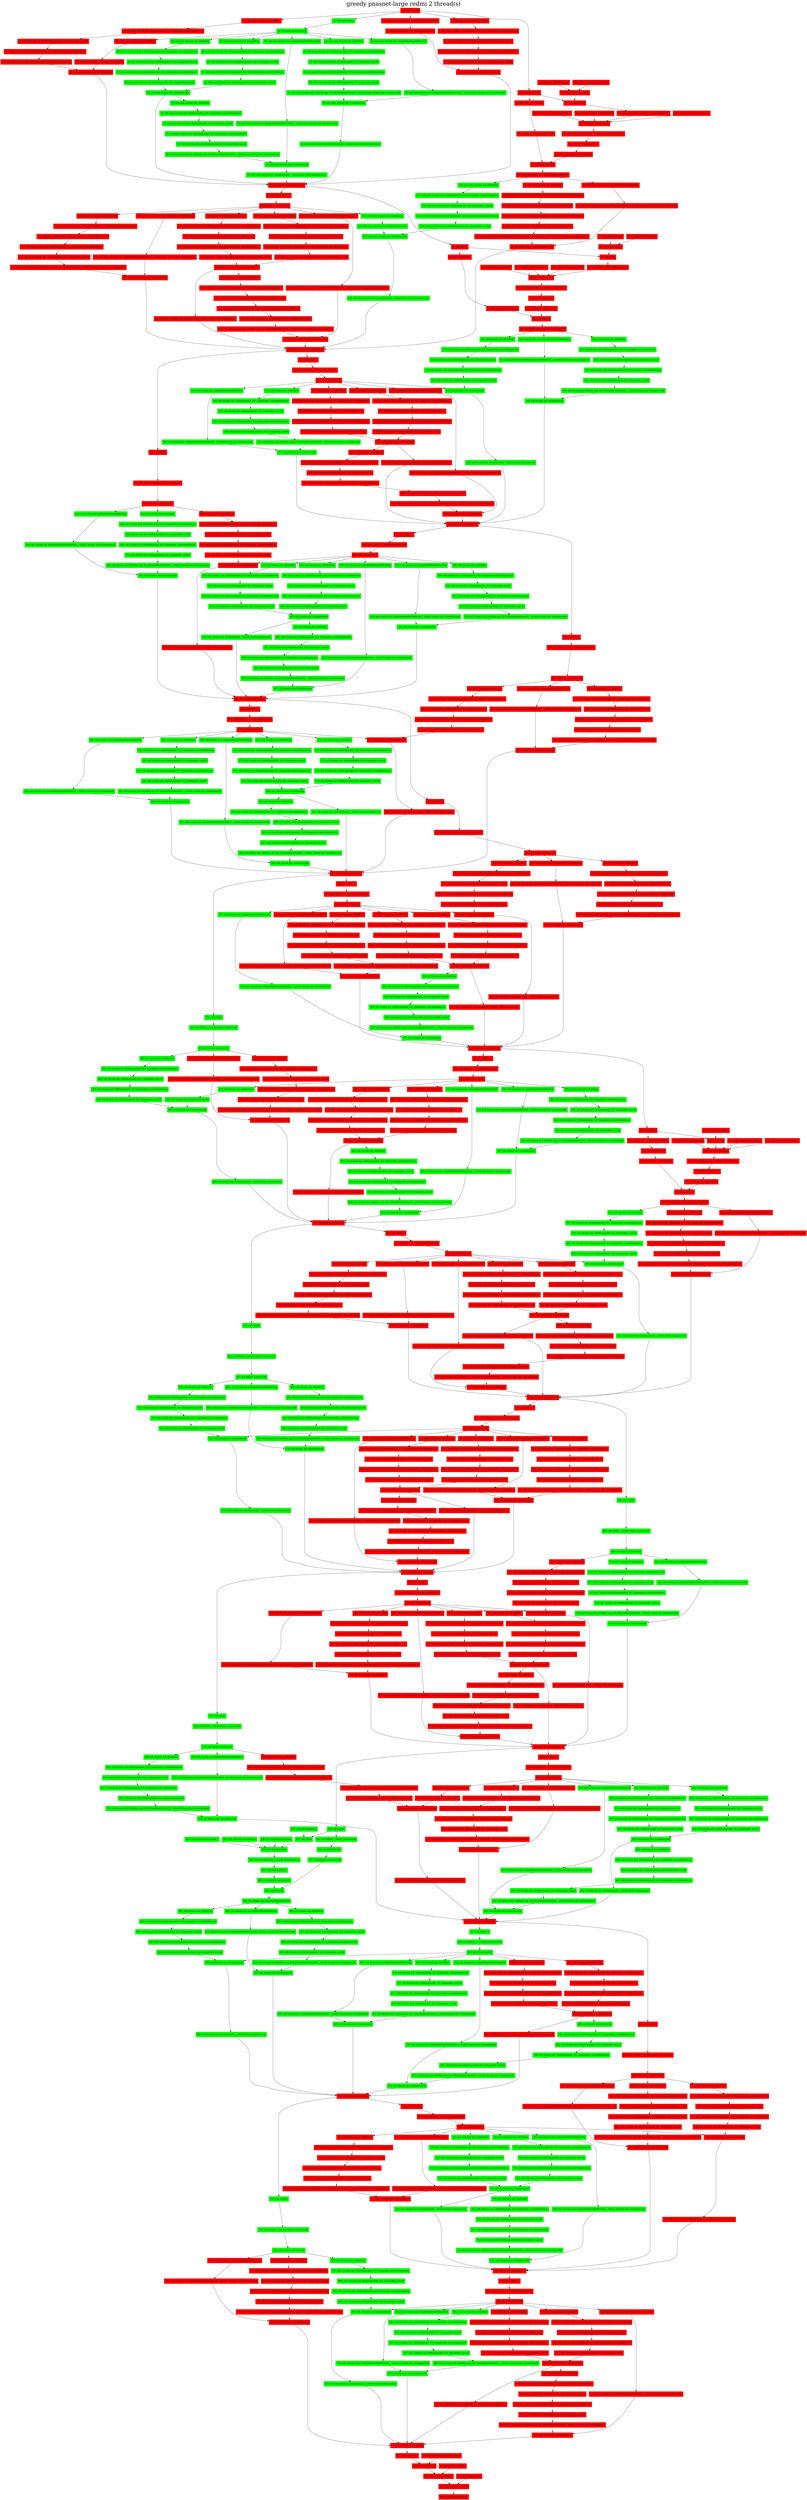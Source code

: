 digraph G {
label     = "greedy pnasnet-large redmi 2 thread(s)"
    labelloc  =  t // t: Place the graph's title on top.
    fontsize  = 40 // Make title stand out by giving a large font size
    fontcolor = black"4: conv0/Conv2D"->"53: cell_stem_0/comb_iter_4/left/Relu";
"4: conv0/Conv2D"->"5: cell_stem_0/comb_iter_0/left/Relu";
"4: conv0/Conv2D"->"13: cell_stem_0/Relu";
"4: conv0/Conv2D"->"10: cell_stem_0/comb_iter_0/right/MaxPool2D/MaxPool";
"4: conv0/Conv2D"->"15: cell_stem_1/Relu";
"4: conv0/Conv2D" [shape=box,style=filled,color=red];
"15: cell_stem_1/Relu"->"17: cell_stem_1/Pad";
"15: cell_stem_1/Relu"->"16: cell_stem_1/AvgPool2D";
"15: cell_stem_1/Relu" [shape=box,style=filled,color=red];
"16: cell_stem_1/AvgPool2D"->"18: cell_stem_1/path1_conv/Conv2D";
"16: cell_stem_1/AvgPool2D" [shape=box,style=filled,color=red];
"18: cell_stem_1/path1_conv/Conv2D"->"21: cell_stem_1/concat";
"18: cell_stem_1/path1_conv/Conv2D" [shape=box,style=filled,color=red];
"23: cell_stem_1/Pad/paddings"->"19: cell_stem_1/Pad_Gather";
"23: cell_stem_1/Pad/paddings" [shape=box,style=filled,color=red];
"22: cell_stem_1/Pad_Gather_Index"->"19: cell_stem_1/Pad_Gather";
"22: cell_stem_1/Pad_Gather_Index" [shape=box,style=filled,color=red];
"19: cell_stem_1/Pad_Gather"->"17: cell_stem_1/Pad";
"19: cell_stem_1/Pad_Gather" [shape=box,style=filled,color=red];
"17: cell_stem_1/Pad"->"20: cell_stem_1/Pad___tr4cell_stem_1/strided_slice";
"17: cell_stem_1/Pad" [shape=box,style=filled,color=red];
"29: cell_stem_1/strided_slice/stack"->"24: cell_stem_1/strided_slice";
"29: cell_stem_1/strided_slice/stack" [shape=box,style=filled,color=red];
"28: cell_stem_1/strided_slice/stack_1"->"24: cell_stem_1/strided_slice";
"28: cell_stem_1/strided_slice/stack_1" [shape=box,style=filled,color=red];
"27: cell_stem_1/strided_slice/stack_2"->"24: cell_stem_1/strided_slice";
"27: cell_stem_1/strided_slice/stack_2" [shape=box,style=filled,color=red];
"20: cell_stem_1/Pad___tr4cell_stem_1/strided_slice"->"24: cell_stem_1/strided_slice";
"20: cell_stem_1/Pad___tr4cell_stem_1/strided_slice" [shape=box,style=filled,color=red];
"24: cell_stem_1/strided_slice"->"30: cell_stem_1/strided_slice___tr4cell_stem_1/AvgPool2D_1";
"24: cell_stem_1/strided_slice" [shape=box,style=filled,color=red];
"30: cell_stem_1/strided_slice___tr4cell_stem_1/AvgPool2D_1"->"31: cell_stem_1/AvgPool2D_1";
"30: cell_stem_1/strided_slice___tr4cell_stem_1/AvgPool2D_1" [shape=box,style=filled,color=red];
"31: cell_stem_1/AvgPool2D_1"->"25: cell_stem_1/path2_conv/Conv2D";
"31: cell_stem_1/AvgPool2D_1" [shape=box,style=filled,color=red];
"25: cell_stem_1/path2_conv/Conv2D"->"21: cell_stem_1/concat";
"25: cell_stem_1/path2_conv/Conv2D" [shape=box,style=filled,color=red];
"21: cell_stem_1/concat"->"26: cell_stem_1/final_path_bn/FusedBatchNormV3";
"21: cell_stem_1/concat" [shape=box,style=filled,color=red];
"26: cell_stem_1/final_path_bn/FusedBatchNormV3"->"130: cell_stem_1/comb_iter_4/left/Relu";
"26: cell_stem_1/final_path_bn/FusedBatchNormV3"->"61: cell_stem_1/comb_iter_0/left/Relu";
"26: cell_stem_1/final_path_bn/FusedBatchNormV3"->"66: cell_stem_1/comb_iter_0/right/MaxPool2D/MaxPool";
"26: cell_stem_1/final_path_bn/FusedBatchNormV3" [shape=box,style=filled,color=red];
"61: cell_stem_1/comb_iter_0/left/Relu"->"62: cell_stem_1/comb_iter_0/left/separable_5x5_1/separable_conv2d/depthwise";
"61: cell_stem_1/comb_iter_0/left/Relu" [shape=box,style=filled,color=red];
"62: cell_stem_1/comb_iter_0/left/separable_5x5_1/separable_conv2d/depthwise"->"63: cell_stem_1/comb_iter_0/left/separable_5x5_1/separable_conv2d";
"62: cell_stem_1/comb_iter_0/left/separable_5x5_1/separable_conv2d/depthwise" [shape=box,style=filled,color=red];
"63: cell_stem_1/comb_iter_0/left/separable_5x5_1/separable_conv2d"->"64: cell_stem_1/comb_iter_0/left/separable_5x5_2/separable_conv2d/depthwise";
"63: cell_stem_1/comb_iter_0/left/separable_5x5_1/separable_conv2d" [shape=box,style=filled,color=red];
"64: cell_stem_1/comb_iter_0/left/separable_5x5_2/separable_conv2d/depthwise"->"65: cell_stem_1/comb_iter_0/left/separable_5x5_2/separable_conv2d";
"64: cell_stem_1/comb_iter_0/left/separable_5x5_2/separable_conv2d/depthwise" [shape=box,style=filled,color=red];
"65: cell_stem_1/comb_iter_0/left/separable_5x5_2/separable_conv2d"->"67: cell_stem_1/comb_iter_0/left/bn_sep_5x5_2/FusedBatchNormV3___tr4cell_stem_1/comb_iter_0/combine/add";
"65: cell_stem_1/comb_iter_0/left/separable_5x5_2/separable_conv2d" [shape=box,style=filled,color=red];
"66: cell_stem_1/comb_iter_0/right/MaxPool2D/MaxPool"->"68: cell_stem_1/comb_iter_0/right/MaxPool2D/MaxPool___tr4cell_stem_1/comb_iter_0/combine/add";
"66: cell_stem_1/comb_iter_0/right/MaxPool2D/MaxPool" [shape=box,style=filled,color=red];
"67: cell_stem_1/comb_iter_0/left/bn_sep_5x5_2/FusedBatchNormV3___tr4cell_stem_1/comb_iter_0/combine/add"->"69: cell_stem_1/comb_iter_0/combine/add";
"67: cell_stem_1/comb_iter_0/left/bn_sep_5x5_2/FusedBatchNormV3___tr4cell_stem_1/comb_iter_0/combine/add" [shape=box,style=filled,color=red];
"68: cell_stem_1/comb_iter_0/right/MaxPool2D/MaxPool___tr4cell_stem_1/comb_iter_0/combine/add"->"69: cell_stem_1/comb_iter_0/combine/add";
"68: cell_stem_1/comb_iter_0/right/MaxPool2D/MaxPool___tr4cell_stem_1/comb_iter_0/combine/add" [shape=box,style=filled,color=red];
"69: cell_stem_1/comb_iter_0/combine/add"->"148: cell_stem_1/cell_output/concat";
"69: cell_stem_1/comb_iter_0/combine/add" [shape=box,style=filled,color=red];
"5: cell_stem_0/comb_iter_0/left/Relu"->"6: cell_stem_0/comb_iter_0/left/separable_5x5_1/separable_conv2d/depthwise";
"5: cell_stem_0/comb_iter_0/left/Relu" [shape=box,style=filled,color=red];
"6: cell_stem_0/comb_iter_0/left/separable_5x5_1/separable_conv2d/depthwise"->"7: cell_stem_0/comb_iter_0/left/separable_5x5_1/separable_conv2d";
"6: cell_stem_0/comb_iter_0/left/separable_5x5_1/separable_conv2d/depthwise" [shape=box,style=filled,color=red];
"7: cell_stem_0/comb_iter_0/left/separable_5x5_1/separable_conv2d"->"8: cell_stem_0/comb_iter_0/left/separable_5x5_2/separable_conv2d/depthwise";
"7: cell_stem_0/comb_iter_0/left/separable_5x5_1/separable_conv2d" [shape=box,style=filled,color=red];
"8: cell_stem_0/comb_iter_0/left/separable_5x5_2/separable_conv2d/depthwise"->"9: cell_stem_0/comb_iter_0/left/separable_5x5_2/separable_conv2d";
"8: cell_stem_0/comb_iter_0/left/separable_5x5_2/separable_conv2d/depthwise" [shape=box,style=filled,color=red];
"9: cell_stem_0/comb_iter_0/left/separable_5x5_2/separable_conv2d"->"12: cell_stem_0/comb_iter_0/combine/add";
"9: cell_stem_0/comb_iter_0/left/separable_5x5_2/separable_conv2d" [shape=box,style=filled,color=red];
"10: cell_stem_0/comb_iter_0/right/MaxPool2D/MaxPool"->"11: cell_stem_0/comb_iter_0/right/1x1/Conv2D";
"10: cell_stem_0/comb_iter_0/right/MaxPool2D/MaxPool" [shape=box,style=filled,color=red];
"11: cell_stem_0/comb_iter_0/right/1x1/Conv2D"->"12: cell_stem_0/comb_iter_0/combine/add";
"11: cell_stem_0/comb_iter_0/right/1x1/Conv2D" [shape=box,style=filled,color=red];
"12: cell_stem_0/comb_iter_0/combine/add"->"80: cell_stem_0/cell_output/concat";
"12: cell_stem_0/comb_iter_0/combine/add" [shape=box,style=filled,color=red];
"13: cell_stem_0/Relu"->"14: cell_stem_0/1x1/Conv2D";
"13: cell_stem_0/Relu" [shape=box,style=filled,color=green];
"14: cell_stem_0/1x1/Conv2D"->"42: cell_stem_0/comb_iter_2/left/Relu";
"14: cell_stem_0/1x1/Conv2D"->"37: cell_stem_0/comb_iter_1/right/MaxPool2D/MaxPool";
"14: cell_stem_0/1x1/Conv2D"->"32: cell_stem_0/comb_iter_1/left/Relu";
"14: cell_stem_0/1x1/Conv2D"->"75: cell_stem_0/comb_iter_3/right/MaxPool2D/MaxPool";
"14: cell_stem_0/1x1/Conv2D"->"58: cell_stem_0/comb_iter_4/right/Relu";
"14: cell_stem_0/1x1/Conv2D"->"47: cell_stem_0/comb_iter_2/right/Relu";
"14: cell_stem_0/1x1/Conv2D" [shape=box,style=filled,color=green];
"32: cell_stem_0/comb_iter_1/left/Relu"->"33: cell_stem_0/comb_iter_1/left/separable_7x7_1/separable_conv2d/depthwise";
"32: cell_stem_0/comb_iter_1/left/Relu" [shape=box,style=filled,color=green];
"33: cell_stem_0/comb_iter_1/left/separable_7x7_1/separable_conv2d/depthwise"->"34: cell_stem_0/comb_iter_1/left/separable_7x7_1/separable_conv2d";
"33: cell_stem_0/comb_iter_1/left/separable_7x7_1/separable_conv2d/depthwise" [shape=box,style=filled,color=green];
"34: cell_stem_0/comb_iter_1/left/separable_7x7_1/separable_conv2d"->"35: cell_stem_0/comb_iter_1/left/separable_7x7_2/separable_conv2d/depthwise";
"34: cell_stem_0/comb_iter_1/left/separable_7x7_1/separable_conv2d" [shape=box,style=filled,color=green];
"35: cell_stem_0/comb_iter_1/left/separable_7x7_2/separable_conv2d/depthwise"->"36: cell_stem_0/comb_iter_1/left/separable_7x7_2/separable_conv2d";
"35: cell_stem_0/comb_iter_1/left/separable_7x7_2/separable_conv2d/depthwise" [shape=box,style=filled,color=green];
"36: cell_stem_0/comb_iter_1/left/separable_7x7_2/separable_conv2d"->"38: cell_stem_0/comb_iter_1/left/bn_sep_7x7_2/FusedBatchNormV3___tr4cell_stem_0/comb_iter_1/combine/add";
"36: cell_stem_0/comb_iter_1/left/separable_7x7_2/separable_conv2d" [shape=box,style=filled,color=green];
"37: cell_stem_0/comb_iter_1/right/MaxPool2D/MaxPool"->"39: cell_stem_0/comb_iter_1/right/MaxPool2D/MaxPool___tr4cell_stem_0/comb_iter_1/combine/add";
"37: cell_stem_0/comb_iter_1/right/MaxPool2D/MaxPool" [shape=box,style=filled,color=green];
"38: cell_stem_0/comb_iter_1/left/bn_sep_7x7_2/FusedBatchNormV3___tr4cell_stem_0/comb_iter_1/combine/add"->"40: cell_stem_0/comb_iter_1/combine/add";
"38: cell_stem_0/comb_iter_1/left/bn_sep_7x7_2/FusedBatchNormV3___tr4cell_stem_0/comb_iter_1/combine/add" [shape=box,style=filled,color=green];
"39: cell_stem_0/comb_iter_1/right/MaxPool2D/MaxPool___tr4cell_stem_0/comb_iter_1/combine/add"->"40: cell_stem_0/comb_iter_1/combine/add";
"39: cell_stem_0/comb_iter_1/right/MaxPool2D/MaxPool___tr4cell_stem_0/comb_iter_1/combine/add" [shape=box,style=filled,color=green];
"40: cell_stem_0/comb_iter_1/combine/add"->"41: cell_stem_0/comb_iter_1/combine/add___tr4cell_stem_0/cell_output/concat";
"40: cell_stem_0/comb_iter_1/combine/add" [shape=box,style=filled,color=green];
"42: cell_stem_0/comb_iter_2/left/Relu"->"43: cell_stem_0/comb_iter_2/left/separable_5x5_1/separable_conv2d/depthwise";
"42: cell_stem_0/comb_iter_2/left/Relu" [shape=box,style=filled,color=green];
"43: cell_stem_0/comb_iter_2/left/separable_5x5_1/separable_conv2d/depthwise"->"44: cell_stem_0/comb_iter_2/left/separable_5x5_1/separable_conv2d";
"43: cell_stem_0/comb_iter_2/left/separable_5x5_1/separable_conv2d/depthwise" [shape=box,style=filled,color=green];
"44: cell_stem_0/comb_iter_2/left/separable_5x5_1/separable_conv2d"->"45: cell_stem_0/comb_iter_2/left/separable_5x5_2/separable_conv2d/depthwise";
"44: cell_stem_0/comb_iter_2/left/separable_5x5_1/separable_conv2d" [shape=box,style=filled,color=green];
"45: cell_stem_0/comb_iter_2/left/separable_5x5_2/separable_conv2d/depthwise"->"46: cell_stem_0/comb_iter_2/left/separable_5x5_2/separable_conv2d";
"45: cell_stem_0/comb_iter_2/left/separable_5x5_2/separable_conv2d/depthwise" [shape=box,style=filled,color=green];
"46: cell_stem_0/comb_iter_2/left/separable_5x5_2/separable_conv2d"->"52: cell_stem_0/comb_iter_2/combine/add";
"46: cell_stem_0/comb_iter_2/left/separable_5x5_2/separable_conv2d" [shape=box,style=filled,color=green];
"47: cell_stem_0/comb_iter_2/right/Relu"->"48: cell_stem_0/comb_iter_2/right/separable_3x3_1/separable_conv2d/depthwise";
"47: cell_stem_0/comb_iter_2/right/Relu" [shape=box,style=filled,color=green];
"48: cell_stem_0/comb_iter_2/right/separable_3x3_1/separable_conv2d/depthwise"->"49: cell_stem_0/comb_iter_2/right/separable_3x3_1/separable_conv2d";
"48: cell_stem_0/comb_iter_2/right/separable_3x3_1/separable_conv2d/depthwise" [shape=box,style=filled,color=green];
"49: cell_stem_0/comb_iter_2/right/separable_3x3_1/separable_conv2d"->"50: cell_stem_0/comb_iter_2/right/separable_3x3_2/separable_conv2d/depthwise";
"49: cell_stem_0/comb_iter_2/right/separable_3x3_1/separable_conv2d" [shape=box,style=filled,color=green];
"50: cell_stem_0/comb_iter_2/right/separable_3x3_2/separable_conv2d/depthwise"->"51: cell_stem_0/comb_iter_2/right/separable_3x3_2/separable_conv2d";
"50: cell_stem_0/comb_iter_2/right/separable_3x3_2/separable_conv2d/depthwise" [shape=box,style=filled,color=green];
"51: cell_stem_0/comb_iter_2/right/separable_3x3_2/separable_conv2d"->"52: cell_stem_0/comb_iter_2/combine/add";
"51: cell_stem_0/comb_iter_2/right/separable_3x3_2/separable_conv2d" [shape=box,style=filled,color=green];
"52: cell_stem_0/comb_iter_2/combine/add"->"70: cell_stem_0/comb_iter_3/left/Relu";
"52: cell_stem_0/comb_iter_2/combine/add"->"80: cell_stem_0/cell_output/concat";
"52: cell_stem_0/comb_iter_2/combine/add" [shape=box,style=filled,color=green];
"70: cell_stem_0/comb_iter_3/left/Relu"->"71: cell_stem_0/comb_iter_3/left/separable_3x3_1/separable_conv2d/depthwise";
"70: cell_stem_0/comb_iter_3/left/Relu" [shape=box,style=filled,color=green];
"71: cell_stem_0/comb_iter_3/left/separable_3x3_1/separable_conv2d/depthwise"->"72: cell_stem_0/comb_iter_3/left/separable_3x3_1/separable_conv2d";
"71: cell_stem_0/comb_iter_3/left/separable_3x3_1/separable_conv2d/depthwise" [shape=box,style=filled,color=green];
"72: cell_stem_0/comb_iter_3/left/separable_3x3_1/separable_conv2d"->"73: cell_stem_0/comb_iter_3/left/separable_3x3_2/separable_conv2d/depthwise";
"72: cell_stem_0/comb_iter_3/left/separable_3x3_1/separable_conv2d" [shape=box,style=filled,color=green];
"73: cell_stem_0/comb_iter_3/left/separable_3x3_2/separable_conv2d/depthwise"->"74: cell_stem_0/comb_iter_3/left/separable_3x3_2/separable_conv2d";
"73: cell_stem_0/comb_iter_3/left/separable_3x3_2/separable_conv2d/depthwise" [shape=box,style=filled,color=green];
"74: cell_stem_0/comb_iter_3/left/separable_3x3_2/separable_conv2d"->"76: cell_stem_0/comb_iter_3/left/bn_sep_3x3_2/FusedBatchNormV3___tr4cell_stem_0/comb_iter_3/combine/add";
"74: cell_stem_0/comb_iter_3/left/separable_3x3_2/separable_conv2d" [shape=box,style=filled,color=green];
"75: cell_stem_0/comb_iter_3/right/MaxPool2D/MaxPool"->"77: cell_stem_0/comb_iter_3/right/MaxPool2D/MaxPool___tr4cell_stem_0/comb_iter_3/combine/add";
"75: cell_stem_0/comb_iter_3/right/MaxPool2D/MaxPool" [shape=box,style=filled,color=green];
"76: cell_stem_0/comb_iter_3/left/bn_sep_3x3_2/FusedBatchNormV3___tr4cell_stem_0/comb_iter_3/combine/add"->"78: cell_stem_0/comb_iter_3/combine/add";
"76: cell_stem_0/comb_iter_3/left/bn_sep_3x3_2/FusedBatchNormV3___tr4cell_stem_0/comb_iter_3/combine/add" [shape=box,style=filled,color=green];
"77: cell_stem_0/comb_iter_3/right/MaxPool2D/MaxPool___tr4cell_stem_0/comb_iter_3/combine/add"->"78: cell_stem_0/comb_iter_3/combine/add";
"77: cell_stem_0/comb_iter_3/right/MaxPool2D/MaxPool___tr4cell_stem_0/comb_iter_3/combine/add" [shape=box,style=filled,color=green];
"78: cell_stem_0/comb_iter_3/combine/add"->"79: cell_stem_0/comb_iter_3/combine/add___tr4cell_stem_0/cell_output/concat";
"78: cell_stem_0/comb_iter_3/combine/add" [shape=box,style=filled,color=green];
"53: cell_stem_0/comb_iter_4/left/Relu"->"54: cell_stem_0/comb_iter_4/left/separable_3x3_1/separable_conv2d/depthwise";
"53: cell_stem_0/comb_iter_4/left/Relu" [shape=box,style=filled,color=red];
"54: cell_stem_0/comb_iter_4/left/separable_3x3_1/separable_conv2d/depthwise"->"55: cell_stem_0/comb_iter_4/left/separable_3x3_1/separable_conv2d";
"54: cell_stem_0/comb_iter_4/left/separable_3x3_1/separable_conv2d/depthwise" [shape=box,style=filled,color=red];
"55: cell_stem_0/comb_iter_4/left/separable_3x3_1/separable_conv2d"->"56: cell_stem_0/comb_iter_4/left/separable_3x3_2/separable_conv2d/depthwise";
"55: cell_stem_0/comb_iter_4/left/separable_3x3_1/separable_conv2d" [shape=box,style=filled,color=red];
"56: cell_stem_0/comb_iter_4/left/separable_3x3_2/separable_conv2d/depthwise"->"57: cell_stem_0/comb_iter_4/left/separable_3x3_2/separable_conv2d";
"56: cell_stem_0/comb_iter_4/left/separable_3x3_2/separable_conv2d/depthwise" [shape=box,style=filled,color=red];
"57: cell_stem_0/comb_iter_4/left/separable_3x3_2/separable_conv2d"->"60: cell_stem_0/comb_iter_4/combine/add";
"57: cell_stem_0/comb_iter_4/left/separable_3x3_2/separable_conv2d" [shape=box,style=filled,color=red];
"58: cell_stem_0/comb_iter_4/right/Relu"->"59: cell_stem_0/comb_iter_4/right/1x1/Conv2D";
"58: cell_stem_0/comb_iter_4/right/Relu" [shape=box,style=filled,color=red];
"59: cell_stem_0/comb_iter_4/right/1x1/Conv2D"->"60: cell_stem_0/comb_iter_4/combine/add";
"59: cell_stem_0/comb_iter_4/right/1x1/Conv2D" [shape=box,style=filled,color=red];
"60: cell_stem_0/comb_iter_4/combine/add"->"80: cell_stem_0/cell_output/concat";
"60: cell_stem_0/comb_iter_4/combine/add" [shape=box,style=filled,color=red];
"41: cell_stem_0/comb_iter_1/combine/add___tr4cell_stem_0/cell_output/concat"->"80: cell_stem_0/cell_output/concat";
"41: cell_stem_0/comb_iter_1/combine/add___tr4cell_stem_0/cell_output/concat" [shape=box,style=filled,color=green];
"79: cell_stem_0/comb_iter_3/combine/add___tr4cell_stem_0/cell_output/concat"->"80: cell_stem_0/cell_output/concat";
"79: cell_stem_0/comb_iter_3/combine/add___tr4cell_stem_0/cell_output/concat" [shape=box,style=filled,color=green];
"80: cell_stem_0/cell_output/concat"->"98: cell_stem_1/Relu_1";
"80: cell_stem_0/cell_output/concat"->"81: cell_0/Relu";
"80: cell_stem_0/cell_output/concat" [shape=box,style=filled,color=red];
"98: cell_stem_1/Relu_1"->"99: cell_stem_1/1x1/Conv2D";
"98: cell_stem_1/Relu_1" [shape=box,style=filled,color=red];
"99: cell_stem_1/1x1/Conv2D"->"114: cell_stem_1/comb_iter_1/right/MaxPool2D/MaxPool";
"99: cell_stem_1/1x1/Conv2D"->"118: cell_stem_1/comb_iter_2/left/Relu";
"99: cell_stem_1/1x1/Conv2D"->"109: cell_stem_1/comb_iter_1/left/Relu";
"99: cell_stem_1/1x1/Conv2D"->"144: cell_stem_1/comb_iter_3/right/MaxPool2D/MaxPool";
"99: cell_stem_1/1x1/Conv2D"->"135: cell_stem_1/comb_iter_4/right/Relu";
"99: cell_stem_1/1x1/Conv2D"->"123: cell_stem_1/comb_iter_2/right/Relu";
"99: cell_stem_1/1x1/Conv2D" [shape=box,style=filled,color=red];
"109: cell_stem_1/comb_iter_1/left/Relu"->"110: cell_stem_1/comb_iter_1/left/separable_7x7_1/separable_conv2d/depthwise";
"109: cell_stem_1/comb_iter_1/left/Relu" [shape=box,style=filled,color=red];
"110: cell_stem_1/comb_iter_1/left/separable_7x7_1/separable_conv2d/depthwise"->"111: cell_stem_1/comb_iter_1/left/separable_7x7_1/separable_conv2d";
"110: cell_stem_1/comb_iter_1/left/separable_7x7_1/separable_conv2d/depthwise" [shape=box,style=filled,color=red];
"111: cell_stem_1/comb_iter_1/left/separable_7x7_1/separable_conv2d"->"112: cell_stem_1/comb_iter_1/left/separable_7x7_2/separable_conv2d/depthwise";
"111: cell_stem_1/comb_iter_1/left/separable_7x7_1/separable_conv2d" [shape=box,style=filled,color=red];
"112: cell_stem_1/comb_iter_1/left/separable_7x7_2/separable_conv2d/depthwise"->"113: cell_stem_1/comb_iter_1/left/separable_7x7_2/separable_conv2d";
"112: cell_stem_1/comb_iter_1/left/separable_7x7_2/separable_conv2d/depthwise" [shape=box,style=filled,color=red];
"113: cell_stem_1/comb_iter_1/left/separable_7x7_2/separable_conv2d"->"115: cell_stem_1/comb_iter_1/left/bn_sep_7x7_2/FusedBatchNormV3___tr4cell_stem_1/comb_iter_1/combine/add";
"113: cell_stem_1/comb_iter_1/left/separable_7x7_2/separable_conv2d" [shape=box,style=filled,color=red];
"114: cell_stem_1/comb_iter_1/right/MaxPool2D/MaxPool"->"116: cell_stem_1/comb_iter_1/right/MaxPool2D/MaxPool___tr4cell_stem_1/comb_iter_1/combine/add";
"114: cell_stem_1/comb_iter_1/right/MaxPool2D/MaxPool" [shape=box,style=filled,color=red];
"115: cell_stem_1/comb_iter_1/left/bn_sep_7x7_2/FusedBatchNormV3___tr4cell_stem_1/comb_iter_1/combine/add"->"117: cell_stem_1/comb_iter_1/combine/add";
"115: cell_stem_1/comb_iter_1/left/bn_sep_7x7_2/FusedBatchNormV3___tr4cell_stem_1/comb_iter_1/combine/add" [shape=box,style=filled,color=red];
"116: cell_stem_1/comb_iter_1/right/MaxPool2D/MaxPool___tr4cell_stem_1/comb_iter_1/combine/add"->"117: cell_stem_1/comb_iter_1/combine/add";
"116: cell_stem_1/comb_iter_1/right/MaxPool2D/MaxPool___tr4cell_stem_1/comb_iter_1/combine/add" [shape=box,style=filled,color=red];
"117: cell_stem_1/comb_iter_1/combine/add"->"148: cell_stem_1/cell_output/concat";
"117: cell_stem_1/comb_iter_1/combine/add" [shape=box,style=filled,color=red];
"118: cell_stem_1/comb_iter_2/left/Relu"->"119: cell_stem_1/comb_iter_2/left/separable_5x5_1/separable_conv2d/depthwise";
"118: cell_stem_1/comb_iter_2/left/Relu" [shape=box,style=filled,color=red];
"119: cell_stem_1/comb_iter_2/left/separable_5x5_1/separable_conv2d/depthwise"->"120: cell_stem_1/comb_iter_2/left/separable_5x5_1/separable_conv2d";
"119: cell_stem_1/comb_iter_2/left/separable_5x5_1/separable_conv2d/depthwise" [shape=box,style=filled,color=red];
"120: cell_stem_1/comb_iter_2/left/separable_5x5_1/separable_conv2d"->"121: cell_stem_1/comb_iter_2/left/separable_5x5_2/separable_conv2d/depthwise";
"120: cell_stem_1/comb_iter_2/left/separable_5x5_1/separable_conv2d" [shape=box,style=filled,color=red];
"121: cell_stem_1/comb_iter_2/left/separable_5x5_2/separable_conv2d/depthwise"->"122: cell_stem_1/comb_iter_2/left/separable_5x5_2/separable_conv2d";
"121: cell_stem_1/comb_iter_2/left/separable_5x5_2/separable_conv2d/depthwise" [shape=box,style=filled,color=red];
"122: cell_stem_1/comb_iter_2/left/separable_5x5_2/separable_conv2d"->"128: cell_stem_1/comb_iter_2/combine/add";
"122: cell_stem_1/comb_iter_2/left/separable_5x5_2/separable_conv2d" [shape=box,style=filled,color=red];
"123: cell_stem_1/comb_iter_2/right/Relu"->"124: cell_stem_1/comb_iter_2/right/separable_3x3_1/separable_conv2d/depthwise";
"123: cell_stem_1/comb_iter_2/right/Relu" [shape=box,style=filled,color=red];
"124: cell_stem_1/comb_iter_2/right/separable_3x3_1/separable_conv2d/depthwise"->"125: cell_stem_1/comb_iter_2/right/separable_3x3_1/separable_conv2d";
"124: cell_stem_1/comb_iter_2/right/separable_3x3_1/separable_conv2d/depthwise" [shape=box,style=filled,color=red];
"125: cell_stem_1/comb_iter_2/right/separable_3x3_1/separable_conv2d"->"126: cell_stem_1/comb_iter_2/right/separable_3x3_2/separable_conv2d/depthwise";
"125: cell_stem_1/comb_iter_2/right/separable_3x3_1/separable_conv2d" [shape=box,style=filled,color=red];
"126: cell_stem_1/comb_iter_2/right/separable_3x3_2/separable_conv2d/depthwise"->"127: cell_stem_1/comb_iter_2/right/separable_3x3_2/separable_conv2d";
"126: cell_stem_1/comb_iter_2/right/separable_3x3_2/separable_conv2d/depthwise" [shape=box,style=filled,color=red];
"127: cell_stem_1/comb_iter_2/right/separable_3x3_2/separable_conv2d"->"128: cell_stem_1/comb_iter_2/combine/add";
"127: cell_stem_1/comb_iter_2/right/separable_3x3_2/separable_conv2d" [shape=box,style=filled,color=red];
"128: cell_stem_1/comb_iter_2/combine/add"->"129: cell_stem_1/comb_iter_2/combine/add___tr4cell_stem_1/cell_output/concat";
"128: cell_stem_1/comb_iter_2/combine/add"->"139: cell_stem_1/comb_iter_3/left/Relu";
"128: cell_stem_1/comb_iter_2/combine/add" [shape=box,style=filled,color=red];
"139: cell_stem_1/comb_iter_3/left/Relu"->"140: cell_stem_1/comb_iter_3/left/separable_3x3_1/separable_conv2d/depthwise";
"139: cell_stem_1/comb_iter_3/left/Relu" [shape=box,style=filled,color=red];
"140: cell_stem_1/comb_iter_3/left/separable_3x3_1/separable_conv2d/depthwise"->"141: cell_stem_1/comb_iter_3/left/separable_3x3_1/separable_conv2d";
"140: cell_stem_1/comb_iter_3/left/separable_3x3_1/separable_conv2d/depthwise" [shape=box,style=filled,color=red];
"141: cell_stem_1/comb_iter_3/left/separable_3x3_1/separable_conv2d"->"142: cell_stem_1/comb_iter_3/left/separable_3x3_2/separable_conv2d/depthwise";
"141: cell_stem_1/comb_iter_3/left/separable_3x3_1/separable_conv2d" [shape=box,style=filled,color=red];
"142: cell_stem_1/comb_iter_3/left/separable_3x3_2/separable_conv2d/depthwise"->"143: cell_stem_1/comb_iter_3/left/separable_3x3_2/separable_conv2d";
"142: cell_stem_1/comb_iter_3/left/separable_3x3_2/separable_conv2d/depthwise" [shape=box,style=filled,color=red];
"143: cell_stem_1/comb_iter_3/left/separable_3x3_2/separable_conv2d"->"145: cell_stem_1/comb_iter_3/left/bn_sep_3x3_2/FusedBatchNormV3___tr4cell_stem_1/comb_iter_3/combine/add";
"143: cell_stem_1/comb_iter_3/left/separable_3x3_2/separable_conv2d" [shape=box,style=filled,color=red];
"144: cell_stem_1/comb_iter_3/right/MaxPool2D/MaxPool"->"146: cell_stem_1/comb_iter_3/right/MaxPool2D/MaxPool___tr4cell_stem_1/comb_iter_3/combine/add";
"144: cell_stem_1/comb_iter_3/right/MaxPool2D/MaxPool" [shape=box,style=filled,color=red];
"145: cell_stem_1/comb_iter_3/left/bn_sep_3x3_2/FusedBatchNormV3___tr4cell_stem_1/comb_iter_3/combine/add"->"147: cell_stem_1/comb_iter_3/combine/add";
"145: cell_stem_1/comb_iter_3/left/bn_sep_3x3_2/FusedBatchNormV3___tr4cell_stem_1/comb_iter_3/combine/add" [shape=box,style=filled,color=red];
"146: cell_stem_1/comb_iter_3/right/MaxPool2D/MaxPool___tr4cell_stem_1/comb_iter_3/combine/add"->"147: cell_stem_1/comb_iter_3/combine/add";
"146: cell_stem_1/comb_iter_3/right/MaxPool2D/MaxPool___tr4cell_stem_1/comb_iter_3/combine/add" [shape=box,style=filled,color=red];
"147: cell_stem_1/comb_iter_3/combine/add"->"148: cell_stem_1/cell_output/concat";
"147: cell_stem_1/comb_iter_3/combine/add" [shape=box,style=filled,color=red];
"130: cell_stem_1/comb_iter_4/left/Relu"->"131: cell_stem_1/comb_iter_4/left/separable_3x3_1/separable_conv2d/depthwise";
"130: cell_stem_1/comb_iter_4/left/Relu" [shape=box,style=filled,color=green];
"131: cell_stem_1/comb_iter_4/left/separable_3x3_1/separable_conv2d/depthwise"->"132: cell_stem_1/comb_iter_4/left/separable_3x3_1/separable_conv2d";
"131: cell_stem_1/comb_iter_4/left/separable_3x3_1/separable_conv2d/depthwise" [shape=box,style=filled,color=green];
"132: cell_stem_1/comb_iter_4/left/separable_3x3_1/separable_conv2d"->"133: cell_stem_1/comb_iter_4/left/separable_3x3_2/separable_conv2d/depthwise";
"132: cell_stem_1/comb_iter_4/left/separable_3x3_1/separable_conv2d" [shape=box,style=filled,color=green];
"133: cell_stem_1/comb_iter_4/left/separable_3x3_2/separable_conv2d/depthwise"->"134: cell_stem_1/comb_iter_4/left/separable_3x3_2/separable_conv2d";
"133: cell_stem_1/comb_iter_4/left/separable_3x3_2/separable_conv2d/depthwise" [shape=box,style=filled,color=green];
"134: cell_stem_1/comb_iter_4/left/separable_3x3_2/separable_conv2d"->"137: cell_stem_1/comb_iter_4/combine/add";
"134: cell_stem_1/comb_iter_4/left/separable_3x3_2/separable_conv2d" [shape=box,style=filled,color=green];
"135: cell_stem_1/comb_iter_4/right/Relu"->"136: cell_stem_1/comb_iter_4/right/1x1/Conv2D";
"135: cell_stem_1/comb_iter_4/right/Relu" [shape=box,style=filled,color=green];
"136: cell_stem_1/comb_iter_4/right/1x1/Conv2D"->"137: cell_stem_1/comb_iter_4/combine/add";
"136: cell_stem_1/comb_iter_4/right/1x1/Conv2D" [shape=box,style=filled,color=green];
"137: cell_stem_1/comb_iter_4/combine/add"->"138: cell_stem_1/comb_iter_4/combine/add___tr4cell_stem_1/cell_output/concat";
"137: cell_stem_1/comb_iter_4/combine/add" [shape=box,style=filled,color=green];
"129: cell_stem_1/comb_iter_2/combine/add___tr4cell_stem_1/cell_output/concat"->"148: cell_stem_1/cell_output/concat";
"129: cell_stem_1/comb_iter_2/combine/add___tr4cell_stem_1/cell_output/concat" [shape=box,style=filled,color=red];
"138: cell_stem_1/comb_iter_4/combine/add___tr4cell_stem_1/cell_output/concat"->"148: cell_stem_1/cell_output/concat";
"138: cell_stem_1/comb_iter_4/combine/add___tr4cell_stem_1/cell_output/concat" [shape=box,style=filled,color=green];
"148: cell_stem_1/cell_output/concat"->"152: cell_1/Relu";
"148: cell_stem_1/cell_output/concat"->"149: cell_0/Relu_1";
"148: cell_stem_1/cell_output/concat" [shape=box,style=filled,color=red];
"152: cell_1/Relu"->"153: cell_1/Relu___tr4cell_1/prev_1x1/Conv2D";
"152: cell_1/Relu" [shape=box,style=filled,color=red];
"153: cell_1/Relu___tr4cell_1/prev_1x1/Conv2D"->"154: cell_1/prev_1x1/Conv2D";
"153: cell_1/Relu___tr4cell_1/prev_1x1/Conv2D" [shape=box,style=filled,color=red];
"154: cell_1/prev_1x1/Conv2D"->"188: cell_1/comb_iter_0/right/MaxPool2D/MaxPool";
"154: cell_1/prev_1x1/Conv2D"->"183: cell_1/comb_iter_0/left/Relu";
"154: cell_1/prev_1x1/Conv2D"->"229: cell_1/comb_iter_4/left/Relu";
"154: cell_1/prev_1x1/Conv2D" [shape=box,style=filled,color=red];
"183: cell_1/comb_iter_0/left/Relu"->"184: cell_1/comb_iter_0/left/separable_5x5_1/separable_conv2d/depthwise";
"183: cell_1/comb_iter_0/left/Relu" [shape=box,style=filled,color=green];
"184: cell_1/comb_iter_0/left/separable_5x5_1/separable_conv2d/depthwise"->"185: cell_1/comb_iter_0/left/separable_5x5_1/separable_conv2d";
"184: cell_1/comb_iter_0/left/separable_5x5_1/separable_conv2d/depthwise" [shape=box,style=filled,color=green];
"185: cell_1/comb_iter_0/left/separable_5x5_1/separable_conv2d"->"186: cell_1/comb_iter_0/left/separable_5x5_2/separable_conv2d/depthwise";
"185: cell_1/comb_iter_0/left/separable_5x5_1/separable_conv2d" [shape=box,style=filled,color=green];
"186: cell_1/comb_iter_0/left/separable_5x5_2/separable_conv2d/depthwise"->"187: cell_1/comb_iter_0/left/separable_5x5_2/separable_conv2d";
"186: cell_1/comb_iter_0/left/separable_5x5_2/separable_conv2d/depthwise" [shape=box,style=filled,color=green];
"187: cell_1/comb_iter_0/left/separable_5x5_2/separable_conv2d"->"189: cell_1/comb_iter_0/left/bn_sep_5x5_2/FusedBatchNormV3___tr4cell_1/comb_iter_0/combine/add";
"187: cell_1/comb_iter_0/left/separable_5x5_2/separable_conv2d" [shape=box,style=filled,color=green];
"188: cell_1/comb_iter_0/right/MaxPool2D/MaxPool"->"190: cell_1/comb_iter_0/right/MaxPool2D/MaxPool___tr4cell_1/comb_iter_0/combine/add";
"188: cell_1/comb_iter_0/right/MaxPool2D/MaxPool" [shape=box,style=filled,color=green];
"189: cell_1/comb_iter_0/left/bn_sep_5x5_2/FusedBatchNormV3___tr4cell_1/comb_iter_0/combine/add"->"191: cell_1/comb_iter_0/combine/add";
"189: cell_1/comb_iter_0/left/bn_sep_5x5_2/FusedBatchNormV3___tr4cell_1/comb_iter_0/combine/add" [shape=box,style=filled,color=green];
"190: cell_1/comb_iter_0/right/MaxPool2D/MaxPool___tr4cell_1/comb_iter_0/combine/add"->"191: cell_1/comb_iter_0/combine/add";
"190: cell_1/comb_iter_0/right/MaxPool2D/MaxPool___tr4cell_1/comb_iter_0/combine/add" [shape=box,style=filled,color=green];
"191: cell_1/comb_iter_0/combine/add"->"254: cell_1/cell_output/concat";
"191: cell_1/comb_iter_0/combine/add" [shape=box,style=filled,color=green];
"81: cell_0/Relu"->"83: cell_0/AvgPool2D";
"81: cell_0/Relu"->"82: cell_0/Pad";
"81: cell_0/Relu" [shape=box,style=filled,color=red];
"83: cell_0/AvgPool2D"->"86: cell_0/path1_conv/Conv2D";
"83: cell_0/AvgPool2D" [shape=box,style=filled,color=red];
"86: cell_0/path1_conv/Conv2D"->"90: cell_0/concat";
"86: cell_0/path1_conv/Conv2D" [shape=box,style=filled,color=red];
"87: cell_0/Pad/paddings"->"84: cell_0/Pad_Gather";
"87: cell_0/Pad/paddings" [shape=box,style=filled,color=red];
"88: cell_0/Pad_Gather_Index"->"84: cell_0/Pad_Gather";
"88: cell_0/Pad_Gather_Index" [shape=box,style=filled,color=red];
"84: cell_0/Pad_Gather"->"82: cell_0/Pad";
"84: cell_0/Pad_Gather" [shape=box,style=filled,color=red];
"82: cell_0/Pad"->"85: cell_0/Pad___tr4cell_0/strided_slice";
"82: cell_0/Pad" [shape=box,style=filled,color=red];
"93: cell_0/strided_slice/stack"->"89: cell_0/strided_slice";
"93: cell_0/strided_slice/stack" [shape=box,style=filled,color=red];
"91: cell_0/strided_slice/stack_1"->"89: cell_0/strided_slice";
"91: cell_0/strided_slice/stack_1" [shape=box,style=filled,color=red];
"92: cell_0/strided_slice/stack_2"->"89: cell_0/strided_slice";
"92: cell_0/strided_slice/stack_2" [shape=box,style=filled,color=red];
"85: cell_0/Pad___tr4cell_0/strided_slice"->"89: cell_0/strided_slice";
"85: cell_0/Pad___tr4cell_0/strided_slice" [shape=box,style=filled,color=red];
"89: cell_0/strided_slice"->"94: cell_0/strided_slice___tr4cell_0/AvgPool2D_1";
"89: cell_0/strided_slice" [shape=box,style=filled,color=red];
"94: cell_0/strided_slice___tr4cell_0/AvgPool2D_1"->"97: cell_0/AvgPool2D_1";
"94: cell_0/strided_slice___tr4cell_0/AvgPool2D_1" [shape=box,style=filled,color=red];
"97: cell_0/AvgPool2D_1"->"95: cell_0/path2_conv/Conv2D";
"97: cell_0/AvgPool2D_1" [shape=box,style=filled,color=red];
"95: cell_0/path2_conv/Conv2D"->"90: cell_0/concat";
"95: cell_0/path2_conv/Conv2D" [shape=box,style=filled,color=red];
"90: cell_0/concat"->"96: cell_0/final_path_bn/FusedBatchNormV3";
"90: cell_0/concat" [shape=box,style=filled,color=red];
"96: cell_0/final_path_bn/FusedBatchNormV3"->"105: cell_0/comb_iter_0/right/MaxPool2D/MaxPool";
"96: cell_0/final_path_bn/FusedBatchNormV3"->"176: cell_0/comb_iter_4/left/Relu";
"96: cell_0/final_path_bn/FusedBatchNormV3"->"100: cell_0/comb_iter_0/left/Relu";
"96: cell_0/final_path_bn/FusedBatchNormV3" [shape=box,style=filled,color=red];
"100: cell_0/comb_iter_0/left/Relu"->"101: cell_0/comb_iter_0/left/separable_5x5_1/separable_conv2d/depthwise";
"100: cell_0/comb_iter_0/left/Relu" [shape=box,style=filled,color=green];
"101: cell_0/comb_iter_0/left/separable_5x5_1/separable_conv2d/depthwise"->"102: cell_0/comb_iter_0/left/separable_5x5_1/separable_conv2d";
"101: cell_0/comb_iter_0/left/separable_5x5_1/separable_conv2d/depthwise" [shape=box,style=filled,color=green];
"102: cell_0/comb_iter_0/left/separable_5x5_1/separable_conv2d"->"103: cell_0/comb_iter_0/left/separable_5x5_2/separable_conv2d/depthwise";
"102: cell_0/comb_iter_0/left/separable_5x5_1/separable_conv2d" [shape=box,style=filled,color=green];
"103: cell_0/comb_iter_0/left/separable_5x5_2/separable_conv2d/depthwise"->"104: cell_0/comb_iter_0/left/separable_5x5_2/separable_conv2d";
"103: cell_0/comb_iter_0/left/separable_5x5_2/separable_conv2d/depthwise" [shape=box,style=filled,color=green];
"104: cell_0/comb_iter_0/left/separable_5x5_2/separable_conv2d"->"106: cell_0/comb_iter_0/left/bn_sep_5x5_2/FusedBatchNormV3___tr4cell_0/comb_iter_0/combine/add";
"104: cell_0/comb_iter_0/left/separable_5x5_2/separable_conv2d" [shape=box,style=filled,color=green];
"105: cell_0/comb_iter_0/right/MaxPool2D/MaxPool"->"107: cell_0/comb_iter_0/right/MaxPool2D/MaxPool___tr4cell_0/comb_iter_0/combine/add";
"105: cell_0/comb_iter_0/right/MaxPool2D/MaxPool" [shape=box,style=filled,color=green];
"106: cell_0/comb_iter_0/left/bn_sep_5x5_2/FusedBatchNormV3___tr4cell_0/comb_iter_0/combine/add"->"108: cell_0/comb_iter_0/combine/add";
"106: cell_0/comb_iter_0/left/bn_sep_5x5_2/FusedBatchNormV3___tr4cell_0/comb_iter_0/combine/add" [shape=box,style=filled,color=green];
"107: cell_0/comb_iter_0/right/MaxPool2D/MaxPool___tr4cell_0/comb_iter_0/combine/add"->"108: cell_0/comb_iter_0/combine/add";
"107: cell_0/comb_iter_0/right/MaxPool2D/MaxPool___tr4cell_0/comb_iter_0/combine/add" [shape=box,style=filled,color=green];
"108: cell_0/comb_iter_0/combine/add"->"201: cell_0/cell_output/concat";
"108: cell_0/comb_iter_0/combine/add" [shape=box,style=filled,color=green];
"149: cell_0/Relu_1"->"150: cell_0/Relu_1___tr4cell_0/1x1/Conv2D";
"149: cell_0/Relu_1" [shape=box,style=filled,color=red];
"150: cell_0/Relu_1___tr4cell_0/1x1/Conv2D"->"151: cell_0/1x1/Conv2D";
"150: cell_0/Relu_1___tr4cell_0/1x1/Conv2D" [shape=box,style=filled,color=red];
"151: cell_0/1x1/Conv2D"->"155: cell_0/comb_iter_1/left/Relu";
"151: cell_0/1x1/Conv2D"->"164: cell_0/comb_iter_2/left/Relu";
"151: cell_0/1x1/Conv2D"->"197: cell_0/comb_iter_3/right/MaxPool2D/MaxPool";
"151: cell_0/1x1/Conv2D"->"181: cell_0/comb_iter_4/combine/add";
"151: cell_0/1x1/Conv2D"->"160: cell_0/comb_iter_1/right/MaxPool2D/MaxPool";
"151: cell_0/1x1/Conv2D"->"169: cell_0/comb_iter_2/right/Relu";
"151: cell_0/1x1/Conv2D" [shape=box,style=filled,color=red];
"155: cell_0/comb_iter_1/left/Relu"->"156: cell_0/comb_iter_1/left/separable_7x7_1/separable_conv2d/depthwise";
"155: cell_0/comb_iter_1/left/Relu" [shape=box,style=filled,color=green];
"156: cell_0/comb_iter_1/left/separable_7x7_1/separable_conv2d/depthwise"->"157: cell_0/comb_iter_1/left/separable_7x7_1/separable_conv2d";
"156: cell_0/comb_iter_1/left/separable_7x7_1/separable_conv2d/depthwise" [shape=box,style=filled,color=green];
"157: cell_0/comb_iter_1/left/separable_7x7_1/separable_conv2d"->"158: cell_0/comb_iter_1/left/separable_7x7_2/separable_conv2d/depthwise";
"157: cell_0/comb_iter_1/left/separable_7x7_1/separable_conv2d" [shape=box,style=filled,color=green];
"158: cell_0/comb_iter_1/left/separable_7x7_2/separable_conv2d/depthwise"->"159: cell_0/comb_iter_1/left/separable_7x7_2/separable_conv2d";
"158: cell_0/comb_iter_1/left/separable_7x7_2/separable_conv2d/depthwise" [shape=box,style=filled,color=green];
"159: cell_0/comb_iter_1/left/separable_7x7_2/separable_conv2d"->"161: cell_0/comb_iter_1/left/bn_sep_7x7_2/FusedBatchNormV3___tr4cell_0/comb_iter_1/combine/add";
"159: cell_0/comb_iter_1/left/separable_7x7_2/separable_conv2d" [shape=box,style=filled,color=green];
"160: cell_0/comb_iter_1/right/MaxPool2D/MaxPool"->"162: cell_0/comb_iter_1/right/MaxPool2D/MaxPool___tr4cell_0/comb_iter_1/combine/add";
"160: cell_0/comb_iter_1/right/MaxPool2D/MaxPool" [shape=box,style=filled,color=green];
"161: cell_0/comb_iter_1/left/bn_sep_7x7_2/FusedBatchNormV3___tr4cell_0/comb_iter_1/combine/add"->"163: cell_0/comb_iter_1/combine/add";
"161: cell_0/comb_iter_1/left/bn_sep_7x7_2/FusedBatchNormV3___tr4cell_0/comb_iter_1/combine/add" [shape=box,style=filled,color=green];
"162: cell_0/comb_iter_1/right/MaxPool2D/MaxPool___tr4cell_0/comb_iter_1/combine/add"->"163: cell_0/comb_iter_1/combine/add";
"162: cell_0/comb_iter_1/right/MaxPool2D/MaxPool___tr4cell_0/comb_iter_1/combine/add" [shape=box,style=filled,color=green];
"163: cell_0/comb_iter_1/combine/add"->"201: cell_0/cell_output/concat";
"163: cell_0/comb_iter_1/combine/add" [shape=box,style=filled,color=green];
"164: cell_0/comb_iter_2/left/Relu"->"165: cell_0/comb_iter_2/left/separable_5x5_1/separable_conv2d/depthwise";
"164: cell_0/comb_iter_2/left/Relu" [shape=box,style=filled,color=red];
"165: cell_0/comb_iter_2/left/separable_5x5_1/separable_conv2d/depthwise"->"166: cell_0/comb_iter_2/left/separable_5x5_1/separable_conv2d";
"165: cell_0/comb_iter_2/left/separable_5x5_1/separable_conv2d/depthwise" [shape=box,style=filled,color=red];
"166: cell_0/comb_iter_2/left/separable_5x5_1/separable_conv2d"->"167: cell_0/comb_iter_2/left/separable_5x5_2/separable_conv2d/depthwise";
"166: cell_0/comb_iter_2/left/separable_5x5_1/separable_conv2d" [shape=box,style=filled,color=red];
"167: cell_0/comb_iter_2/left/separable_5x5_2/separable_conv2d/depthwise"->"168: cell_0/comb_iter_2/left/separable_5x5_2/separable_conv2d";
"167: cell_0/comb_iter_2/left/separable_5x5_2/separable_conv2d/depthwise" [shape=box,style=filled,color=red];
"168: cell_0/comb_iter_2/left/separable_5x5_2/separable_conv2d"->"174: cell_0/comb_iter_2/combine/add";
"168: cell_0/comb_iter_2/left/separable_5x5_2/separable_conv2d" [shape=box,style=filled,color=red];
"169: cell_0/comb_iter_2/right/Relu"->"170: cell_0/comb_iter_2/right/separable_3x3_1/separable_conv2d/depthwise";
"169: cell_0/comb_iter_2/right/Relu" [shape=box,style=filled,color=red];
"170: cell_0/comb_iter_2/right/separable_3x3_1/separable_conv2d/depthwise"->"171: cell_0/comb_iter_2/right/separable_3x3_1/separable_conv2d";
"170: cell_0/comb_iter_2/right/separable_3x3_1/separable_conv2d/depthwise" [shape=box,style=filled,color=red];
"171: cell_0/comb_iter_2/right/separable_3x3_1/separable_conv2d"->"172: cell_0/comb_iter_2/right/separable_3x3_2/separable_conv2d/depthwise";
"171: cell_0/comb_iter_2/right/separable_3x3_1/separable_conv2d" [shape=box,style=filled,color=red];
"172: cell_0/comb_iter_2/right/separable_3x3_2/separable_conv2d/depthwise"->"173: cell_0/comb_iter_2/right/separable_3x3_2/separable_conv2d";
"172: cell_0/comb_iter_2/right/separable_3x3_2/separable_conv2d/depthwise" [shape=box,style=filled,color=red];
"173: cell_0/comb_iter_2/right/separable_3x3_2/separable_conv2d"->"174: cell_0/comb_iter_2/combine/add";
"173: cell_0/comb_iter_2/right/separable_3x3_2/separable_conv2d" [shape=box,style=filled,color=red];
"174: cell_0/comb_iter_2/combine/add"->"192: cell_0/comb_iter_3/left/Relu";
"174: cell_0/comb_iter_2/combine/add"->"175: cell_0/comb_iter_2/combine/add___tr4cell_0/cell_output/concat";
"174: cell_0/comb_iter_2/combine/add" [shape=box,style=filled,color=red];
"192: cell_0/comb_iter_3/left/Relu"->"193: cell_0/comb_iter_3/left/separable_3x3_1/separable_conv2d/depthwise";
"192: cell_0/comb_iter_3/left/Relu" [shape=box,style=filled,color=red];
"193: cell_0/comb_iter_3/left/separable_3x3_1/separable_conv2d/depthwise"->"194: cell_0/comb_iter_3/left/separable_3x3_1/separable_conv2d";
"193: cell_0/comb_iter_3/left/separable_3x3_1/separable_conv2d/depthwise" [shape=box,style=filled,color=red];
"194: cell_0/comb_iter_3/left/separable_3x3_1/separable_conv2d"->"195: cell_0/comb_iter_3/left/separable_3x3_2/separable_conv2d/depthwise";
"194: cell_0/comb_iter_3/left/separable_3x3_1/separable_conv2d" [shape=box,style=filled,color=red];
"195: cell_0/comb_iter_3/left/separable_3x3_2/separable_conv2d/depthwise"->"196: cell_0/comb_iter_3/left/separable_3x3_2/separable_conv2d";
"195: cell_0/comb_iter_3/left/separable_3x3_2/separable_conv2d/depthwise" [shape=box,style=filled,color=red];
"196: cell_0/comb_iter_3/left/separable_3x3_2/separable_conv2d"->"198: cell_0/comb_iter_3/left/bn_sep_3x3_2/FusedBatchNormV3___tr4cell_0/comb_iter_3/combine/add";
"196: cell_0/comb_iter_3/left/separable_3x3_2/separable_conv2d" [shape=box,style=filled,color=red];
"197: cell_0/comb_iter_3/right/MaxPool2D/MaxPool"->"199: cell_0/comb_iter_3/right/MaxPool2D/MaxPool___tr4cell_0/comb_iter_3/combine/add";
"197: cell_0/comb_iter_3/right/MaxPool2D/MaxPool" [shape=box,style=filled,color=red];
"198: cell_0/comb_iter_3/left/bn_sep_3x3_2/FusedBatchNormV3___tr4cell_0/comb_iter_3/combine/add"->"200: cell_0/comb_iter_3/combine/add";
"198: cell_0/comb_iter_3/left/bn_sep_3x3_2/FusedBatchNormV3___tr4cell_0/comb_iter_3/combine/add" [shape=box,style=filled,color=red];
"199: cell_0/comb_iter_3/right/MaxPool2D/MaxPool___tr4cell_0/comb_iter_3/combine/add"->"200: cell_0/comb_iter_3/combine/add";
"199: cell_0/comb_iter_3/right/MaxPool2D/MaxPool___tr4cell_0/comb_iter_3/combine/add" [shape=box,style=filled,color=red];
"200: cell_0/comb_iter_3/combine/add"->"201: cell_0/cell_output/concat";
"200: cell_0/comb_iter_3/combine/add" [shape=box,style=filled,color=red];
"176: cell_0/comb_iter_4/left/Relu"->"177: cell_0/comb_iter_4/left/separable_3x3_1/separable_conv2d/depthwise";
"176: cell_0/comb_iter_4/left/Relu" [shape=box,style=filled,color=green];
"177: cell_0/comb_iter_4/left/separable_3x3_1/separable_conv2d/depthwise"->"178: cell_0/comb_iter_4/left/separable_3x3_1/separable_conv2d";
"177: cell_0/comb_iter_4/left/separable_3x3_1/separable_conv2d/depthwise" [shape=box,style=filled,color=green];
"178: cell_0/comb_iter_4/left/separable_3x3_1/separable_conv2d"->"179: cell_0/comb_iter_4/left/separable_3x3_2/separable_conv2d/depthwise";
"178: cell_0/comb_iter_4/left/separable_3x3_1/separable_conv2d" [shape=box,style=filled,color=green];
"179: cell_0/comb_iter_4/left/separable_3x3_2/separable_conv2d/depthwise"->"180: cell_0/comb_iter_4/left/separable_3x3_2/separable_conv2d";
"179: cell_0/comb_iter_4/left/separable_3x3_2/separable_conv2d/depthwise" [shape=box,style=filled,color=green];
"180: cell_0/comb_iter_4/left/separable_3x3_2/separable_conv2d"->"181: cell_0/comb_iter_4/combine/add";
"180: cell_0/comb_iter_4/left/separable_3x3_2/separable_conv2d" [shape=box,style=filled,color=green];
"181: cell_0/comb_iter_4/combine/add"->"182: cell_0/comb_iter_4/combine/add___tr4cell_0/cell_output/concat";
"181: cell_0/comb_iter_4/combine/add" [shape=box,style=filled,color=green];
"175: cell_0/comb_iter_2/combine/add___tr4cell_0/cell_output/concat"->"201: cell_0/cell_output/concat";
"175: cell_0/comb_iter_2/combine/add___tr4cell_0/cell_output/concat" [shape=box,style=filled,color=red];
"182: cell_0/comb_iter_4/combine/add___tr4cell_0/cell_output/concat"->"201: cell_0/cell_output/concat";
"182: cell_0/comb_iter_4/combine/add___tr4cell_0/cell_output/concat" [shape=box,style=filled,color=green];
"201: cell_0/cell_output/concat"->"202: cell_1/Relu_1";
"201: cell_0/cell_output/concat"->"205: cell_2/Relu";
"201: cell_0/cell_output/concat" [shape=box,style=filled,color=red];
"202: cell_1/Relu_1"->"203: cell_1/Relu_1___tr4cell_1/1x1/Conv2D";
"202: cell_1/Relu_1" [shape=box,style=filled,color=red];
"203: cell_1/Relu_1___tr4cell_1/1x1/Conv2D"->"204: cell_1/1x1/Conv2D";
"203: cell_1/Relu_1___tr4cell_1/1x1/Conv2D" [shape=box,style=filled,color=red];
"204: cell_1/1x1/Conv2D"->"234: cell_1/comb_iter_4/combine/add";
"204: cell_1/1x1/Conv2D"->"208: cell_1/comb_iter_1/left/Relu";
"204: cell_1/1x1/Conv2D"->"250: cell_1/comb_iter_3/right/MaxPool2D/MaxPool";
"204: cell_1/1x1/Conv2D"->"217: cell_1/comb_iter_2/left/Relu";
"204: cell_1/1x1/Conv2D"->"222: cell_1/comb_iter_2/right/Relu";
"204: cell_1/1x1/Conv2D"->"213: cell_1/comb_iter_1/right/MaxPool2D/MaxPool";
"204: cell_1/1x1/Conv2D" [shape=box,style=filled,color=red];
"208: cell_1/comb_iter_1/left/Relu"->"209: cell_1/comb_iter_1/left/separable_7x7_1/separable_conv2d/depthwise";
"208: cell_1/comb_iter_1/left/Relu" [shape=box,style=filled,color=green];
"209: cell_1/comb_iter_1/left/separable_7x7_1/separable_conv2d/depthwise"->"210: cell_1/comb_iter_1/left/separable_7x7_1/separable_conv2d";
"209: cell_1/comb_iter_1/left/separable_7x7_1/separable_conv2d/depthwise" [shape=box,style=filled,color=green];
"210: cell_1/comb_iter_1/left/separable_7x7_1/separable_conv2d"->"211: cell_1/comb_iter_1/left/separable_7x7_2/separable_conv2d/depthwise";
"210: cell_1/comb_iter_1/left/separable_7x7_1/separable_conv2d" [shape=box,style=filled,color=green];
"211: cell_1/comb_iter_1/left/separable_7x7_2/separable_conv2d/depthwise"->"212: cell_1/comb_iter_1/left/separable_7x7_2/separable_conv2d";
"211: cell_1/comb_iter_1/left/separable_7x7_2/separable_conv2d/depthwise" [shape=box,style=filled,color=green];
"212: cell_1/comb_iter_1/left/separable_7x7_2/separable_conv2d"->"214: cell_1/comb_iter_1/left/bn_sep_7x7_2/FusedBatchNormV3___tr4cell_1/comb_iter_1/combine/add";
"212: cell_1/comb_iter_1/left/separable_7x7_2/separable_conv2d" [shape=box,style=filled,color=green];
"213: cell_1/comb_iter_1/right/MaxPool2D/MaxPool"->"215: cell_1/comb_iter_1/right/MaxPool2D/MaxPool___tr4cell_1/comb_iter_1/combine/add";
"213: cell_1/comb_iter_1/right/MaxPool2D/MaxPool" [shape=box,style=filled,color=green];
"214: cell_1/comb_iter_1/left/bn_sep_7x7_2/FusedBatchNormV3___tr4cell_1/comb_iter_1/combine/add"->"216: cell_1/comb_iter_1/combine/add";
"214: cell_1/comb_iter_1/left/bn_sep_7x7_2/FusedBatchNormV3___tr4cell_1/comb_iter_1/combine/add" [shape=box,style=filled,color=green];
"215: cell_1/comb_iter_1/right/MaxPool2D/MaxPool___tr4cell_1/comb_iter_1/combine/add"->"216: cell_1/comb_iter_1/combine/add";
"215: cell_1/comb_iter_1/right/MaxPool2D/MaxPool___tr4cell_1/comb_iter_1/combine/add" [shape=box,style=filled,color=green];
"216: cell_1/comb_iter_1/combine/add"->"254: cell_1/cell_output/concat";
"216: cell_1/comb_iter_1/combine/add" [shape=box,style=filled,color=green];
"217: cell_1/comb_iter_2/left/Relu"->"218: cell_1/comb_iter_2/left/separable_5x5_1/separable_conv2d/depthwise";
"217: cell_1/comb_iter_2/left/Relu" [shape=box,style=filled,color=green];
"218: cell_1/comb_iter_2/left/separable_5x5_1/separable_conv2d/depthwise"->"219: cell_1/comb_iter_2/left/separable_5x5_1/separable_conv2d";
"218: cell_1/comb_iter_2/left/separable_5x5_1/separable_conv2d/depthwise" [shape=box,style=filled,color=green];
"219: cell_1/comb_iter_2/left/separable_5x5_1/separable_conv2d"->"220: cell_1/comb_iter_2/left/separable_5x5_2/separable_conv2d/depthwise";
"219: cell_1/comb_iter_2/left/separable_5x5_1/separable_conv2d" [shape=box,style=filled,color=green];
"220: cell_1/comb_iter_2/left/separable_5x5_2/separable_conv2d/depthwise"->"221: cell_1/comb_iter_2/left/separable_5x5_2/separable_conv2d";
"220: cell_1/comb_iter_2/left/separable_5x5_2/separable_conv2d/depthwise" [shape=box,style=filled,color=green];
"221: cell_1/comb_iter_2/left/separable_5x5_2/separable_conv2d"->"227: cell_1/comb_iter_2/combine/add";
"221: cell_1/comb_iter_2/left/separable_5x5_2/separable_conv2d" [shape=box,style=filled,color=green];
"222: cell_1/comb_iter_2/right/Relu"->"223: cell_1/comb_iter_2/right/separable_3x3_1/separable_conv2d/depthwise";
"222: cell_1/comb_iter_2/right/Relu" [shape=box,style=filled,color=green];
"223: cell_1/comb_iter_2/right/separable_3x3_1/separable_conv2d/depthwise"->"224: cell_1/comb_iter_2/right/separable_3x3_1/separable_conv2d";
"223: cell_1/comb_iter_2/right/separable_3x3_1/separable_conv2d/depthwise" [shape=box,style=filled,color=green];
"224: cell_1/comb_iter_2/right/separable_3x3_1/separable_conv2d"->"225: cell_1/comb_iter_2/right/separable_3x3_2/separable_conv2d/depthwise";
"224: cell_1/comb_iter_2/right/separable_3x3_1/separable_conv2d" [shape=box,style=filled,color=green];
"225: cell_1/comb_iter_2/right/separable_3x3_2/separable_conv2d/depthwise"->"226: cell_1/comb_iter_2/right/separable_3x3_2/separable_conv2d";
"225: cell_1/comb_iter_2/right/separable_3x3_2/separable_conv2d/depthwise" [shape=box,style=filled,color=green];
"226: cell_1/comb_iter_2/right/separable_3x3_2/separable_conv2d"->"227: cell_1/comb_iter_2/combine/add";
"226: cell_1/comb_iter_2/right/separable_3x3_2/separable_conv2d" [shape=box,style=filled,color=green];
"227: cell_1/comb_iter_2/combine/add"->"228: cell_1/comb_iter_2/combine/add___tr4cell_1/cell_output/concat";
"227: cell_1/comb_iter_2/combine/add"->"245: cell_1/comb_iter_3/left/Relu";
"227: cell_1/comb_iter_2/combine/add" [shape=box,style=filled,color=green];
"245: cell_1/comb_iter_3/left/Relu"->"246: cell_1/comb_iter_3/left/separable_3x3_1/separable_conv2d/depthwise";
"245: cell_1/comb_iter_3/left/Relu" [shape=box,style=filled,color=green];
"246: cell_1/comb_iter_3/left/separable_3x3_1/separable_conv2d/depthwise"->"247: cell_1/comb_iter_3/left/separable_3x3_1/separable_conv2d";
"246: cell_1/comb_iter_3/left/separable_3x3_1/separable_conv2d/depthwise" [shape=box,style=filled,color=green];
"247: cell_1/comb_iter_3/left/separable_3x3_1/separable_conv2d"->"248: cell_1/comb_iter_3/left/separable_3x3_2/separable_conv2d/depthwise";
"247: cell_1/comb_iter_3/left/separable_3x3_1/separable_conv2d" [shape=box,style=filled,color=green];
"248: cell_1/comb_iter_3/left/separable_3x3_2/separable_conv2d/depthwise"->"249: cell_1/comb_iter_3/left/separable_3x3_2/separable_conv2d";
"248: cell_1/comb_iter_3/left/separable_3x3_2/separable_conv2d/depthwise" [shape=box,style=filled,color=green];
"249: cell_1/comb_iter_3/left/separable_3x3_2/separable_conv2d"->"251: cell_1/comb_iter_3/left/bn_sep_3x3_2/FusedBatchNormV3___tr4cell_1/comb_iter_3/combine/add";
"249: cell_1/comb_iter_3/left/separable_3x3_2/separable_conv2d" [shape=box,style=filled,color=green];
"250: cell_1/comb_iter_3/right/MaxPool2D/MaxPool"->"252: cell_1/comb_iter_3/right/MaxPool2D/MaxPool___tr4cell_1/comb_iter_3/combine/add";
"250: cell_1/comb_iter_3/right/MaxPool2D/MaxPool" [shape=box,style=filled,color=green];
"251: cell_1/comb_iter_3/left/bn_sep_3x3_2/FusedBatchNormV3___tr4cell_1/comb_iter_3/combine/add"->"253: cell_1/comb_iter_3/combine/add";
"251: cell_1/comb_iter_3/left/bn_sep_3x3_2/FusedBatchNormV3___tr4cell_1/comb_iter_3/combine/add" [shape=box,style=filled,color=green];
"252: cell_1/comb_iter_3/right/MaxPool2D/MaxPool___tr4cell_1/comb_iter_3/combine/add"->"253: cell_1/comb_iter_3/combine/add";
"252: cell_1/comb_iter_3/right/MaxPool2D/MaxPool___tr4cell_1/comb_iter_3/combine/add" [shape=box,style=filled,color=green];
"253: cell_1/comb_iter_3/combine/add"->"254: cell_1/cell_output/concat";
"253: cell_1/comb_iter_3/combine/add" [shape=box,style=filled,color=green];
"229: cell_1/comb_iter_4/left/Relu"->"230: cell_1/comb_iter_4/left/separable_3x3_1/separable_conv2d/depthwise";
"229: cell_1/comb_iter_4/left/Relu" [shape=box,style=filled,color=red];
"230: cell_1/comb_iter_4/left/separable_3x3_1/separable_conv2d/depthwise"->"231: cell_1/comb_iter_4/left/separable_3x3_1/separable_conv2d";
"230: cell_1/comb_iter_4/left/separable_3x3_1/separable_conv2d/depthwise" [shape=box,style=filled,color=red];
"231: cell_1/comb_iter_4/left/separable_3x3_1/separable_conv2d"->"232: cell_1/comb_iter_4/left/separable_3x3_2/separable_conv2d/depthwise";
"231: cell_1/comb_iter_4/left/separable_3x3_1/separable_conv2d" [shape=box,style=filled,color=red];
"232: cell_1/comb_iter_4/left/separable_3x3_2/separable_conv2d/depthwise"->"233: cell_1/comb_iter_4/left/separable_3x3_2/separable_conv2d";
"232: cell_1/comb_iter_4/left/separable_3x3_2/separable_conv2d/depthwise" [shape=box,style=filled,color=red];
"233: cell_1/comb_iter_4/left/separable_3x3_2/separable_conv2d"->"234: cell_1/comb_iter_4/combine/add";
"233: cell_1/comb_iter_4/left/separable_3x3_2/separable_conv2d" [shape=box,style=filled,color=red];
"234: cell_1/comb_iter_4/combine/add"->"235: cell_1/comb_iter_4/combine/add___tr4cell_1/cell_output/concat";
"234: cell_1/comb_iter_4/combine/add" [shape=box,style=filled,color=red];
"228: cell_1/comb_iter_2/combine/add___tr4cell_1/cell_output/concat"->"254: cell_1/cell_output/concat";
"228: cell_1/comb_iter_2/combine/add___tr4cell_1/cell_output/concat" [shape=box,style=filled,color=green];
"235: cell_1/comb_iter_4/combine/add___tr4cell_1/cell_output/concat"->"254: cell_1/cell_output/concat";
"235: cell_1/comb_iter_4/combine/add___tr4cell_1/cell_output/concat" [shape=box,style=filled,color=red];
"254: cell_1/cell_output/concat"->"258: cell_3/Relu";
"254: cell_1/cell_output/concat"->"255: cell_2/Relu_1";
"254: cell_1/cell_output/concat" [shape=box,style=filled,color=red];
"258: cell_3/Relu"->"259: cell_3/Relu___tr4cell_3/prev_1x1/Conv2D";
"258: cell_3/Relu" [shape=box,style=filled,color=red];
"259: cell_3/Relu___tr4cell_3/prev_1x1/Conv2D"->"260: cell_3/prev_1x1/Conv2D";
"259: cell_3/Relu___tr4cell_3/prev_1x1/Conv2D" [shape=box,style=filled,color=red];
"260: cell_3/prev_1x1/Conv2D"->"294: cell_3/comb_iter_0/right/MaxPool2D/MaxPool";
"260: cell_3/prev_1x1/Conv2D"->"289: cell_3/comb_iter_0/left/Relu";
"260: cell_3/prev_1x1/Conv2D"->"335: cell_3/comb_iter_4/left/Relu";
"260: cell_3/prev_1x1/Conv2D" [shape=box,style=filled,color=red];
"289: cell_3/comb_iter_0/left/Relu"->"290: cell_3/comb_iter_0/left/separable_5x5_1/separable_conv2d/depthwise";
"289: cell_3/comb_iter_0/left/Relu" [shape=box,style=filled,color=red];
"290: cell_3/comb_iter_0/left/separable_5x5_1/separable_conv2d/depthwise"->"291: cell_3/comb_iter_0/left/separable_5x5_1/separable_conv2d";
"290: cell_3/comb_iter_0/left/separable_5x5_1/separable_conv2d/depthwise" [shape=box,style=filled,color=red];
"291: cell_3/comb_iter_0/left/separable_5x5_1/separable_conv2d"->"292: cell_3/comb_iter_0/left/separable_5x5_2/separable_conv2d/depthwise";
"291: cell_3/comb_iter_0/left/separable_5x5_1/separable_conv2d" [shape=box,style=filled,color=red];
"292: cell_3/comb_iter_0/left/separable_5x5_2/separable_conv2d/depthwise"->"293: cell_3/comb_iter_0/left/separable_5x5_2/separable_conv2d";
"292: cell_3/comb_iter_0/left/separable_5x5_2/separable_conv2d/depthwise" [shape=box,style=filled,color=red];
"293: cell_3/comb_iter_0/left/separable_5x5_2/separable_conv2d"->"295: cell_3/comb_iter_0/left/bn_sep_5x5_2/FusedBatchNormV3___tr4cell_3/comb_iter_0/combine/add";
"293: cell_3/comb_iter_0/left/separable_5x5_2/separable_conv2d" [shape=box,style=filled,color=red];
"294: cell_3/comb_iter_0/right/MaxPool2D/MaxPool"->"296: cell_3/comb_iter_0/right/MaxPool2D/MaxPool___tr4cell_3/comb_iter_0/combine/add";
"294: cell_3/comb_iter_0/right/MaxPool2D/MaxPool" [shape=box,style=filled,color=red];
"295: cell_3/comb_iter_0/left/bn_sep_5x5_2/FusedBatchNormV3___tr4cell_3/comb_iter_0/combine/add"->"297: cell_3/comb_iter_0/combine/add";
"295: cell_3/comb_iter_0/left/bn_sep_5x5_2/FusedBatchNormV3___tr4cell_3/comb_iter_0/combine/add" [shape=box,style=filled,color=red];
"296: cell_3/comb_iter_0/right/MaxPool2D/MaxPool___tr4cell_3/comb_iter_0/combine/add"->"297: cell_3/comb_iter_0/combine/add";
"296: cell_3/comb_iter_0/right/MaxPool2D/MaxPool___tr4cell_3/comb_iter_0/combine/add" [shape=box,style=filled,color=red];
"297: cell_3/comb_iter_0/combine/add"->"360: cell_3/cell_output/concat";
"297: cell_3/comb_iter_0/combine/add" [shape=box,style=filled,color=red];
"205: cell_2/Relu"->"206: cell_2/Relu___tr4cell_2/prev_1x1/Conv2D";
"205: cell_2/Relu" [shape=box,style=filled,color=red];
"206: cell_2/Relu___tr4cell_2/prev_1x1/Conv2D"->"207: cell_2/prev_1x1/Conv2D";
"206: cell_2/Relu___tr4cell_2/prev_1x1/Conv2D" [shape=box,style=filled,color=red];
"207: cell_2/prev_1x1/Conv2D"->"236: cell_2/comb_iter_0/left/Relu";
"207: cell_2/prev_1x1/Conv2D"->"282: cell_2/comb_iter_4/left/Relu";
"207: cell_2/prev_1x1/Conv2D"->"241: cell_2/comb_iter_0/right/MaxPool2D/MaxPool";
"207: cell_2/prev_1x1/Conv2D" [shape=box,style=filled,color=red];
"236: cell_2/comb_iter_0/left/Relu"->"237: cell_2/comb_iter_0/left/separable_5x5_1/separable_conv2d/depthwise";
"236: cell_2/comb_iter_0/left/Relu" [shape=box,style=filled,color=red];
"237: cell_2/comb_iter_0/left/separable_5x5_1/separable_conv2d/depthwise"->"238: cell_2/comb_iter_0/left/separable_5x5_1/separable_conv2d";
"237: cell_2/comb_iter_0/left/separable_5x5_1/separable_conv2d/depthwise" [shape=box,style=filled,color=red];
"238: cell_2/comb_iter_0/left/separable_5x5_1/separable_conv2d"->"239: cell_2/comb_iter_0/left/separable_5x5_2/separable_conv2d/depthwise";
"238: cell_2/comb_iter_0/left/separable_5x5_1/separable_conv2d" [shape=box,style=filled,color=red];
"239: cell_2/comb_iter_0/left/separable_5x5_2/separable_conv2d/depthwise"->"240: cell_2/comb_iter_0/left/separable_5x5_2/separable_conv2d";
"239: cell_2/comb_iter_0/left/separable_5x5_2/separable_conv2d/depthwise" [shape=box,style=filled,color=red];
"240: cell_2/comb_iter_0/left/separable_5x5_2/separable_conv2d"->"242: cell_2/comb_iter_0/left/bn_sep_5x5_2/FusedBatchNormV3___tr4cell_2/comb_iter_0/combine/add";
"240: cell_2/comb_iter_0/left/separable_5x5_2/separable_conv2d" [shape=box,style=filled,color=red];
"241: cell_2/comb_iter_0/right/MaxPool2D/MaxPool"->"243: cell_2/comb_iter_0/right/MaxPool2D/MaxPool___tr4cell_2/comb_iter_0/combine/add";
"241: cell_2/comb_iter_0/right/MaxPool2D/MaxPool" [shape=box,style=filled,color=red];
"242: cell_2/comb_iter_0/left/bn_sep_5x5_2/FusedBatchNormV3___tr4cell_2/comb_iter_0/combine/add"->"244: cell_2/comb_iter_0/combine/add";
"242: cell_2/comb_iter_0/left/bn_sep_5x5_2/FusedBatchNormV3___tr4cell_2/comb_iter_0/combine/add" [shape=box,style=filled,color=red];
"243: cell_2/comb_iter_0/right/MaxPool2D/MaxPool___tr4cell_2/comb_iter_0/combine/add"->"244: cell_2/comb_iter_0/combine/add";
"243: cell_2/comb_iter_0/right/MaxPool2D/MaxPool___tr4cell_2/comb_iter_0/combine/add" [shape=box,style=filled,color=red];
"244: cell_2/comb_iter_0/combine/add"->"307: cell_2/cell_output/concat";
"244: cell_2/comb_iter_0/combine/add" [shape=box,style=filled,color=red];
"255: cell_2/Relu_1"->"256: cell_2/Relu_1___tr4cell_2/1x1/Conv2D";
"255: cell_2/Relu_1" [shape=box,style=filled,color=red];
"256: cell_2/Relu_1___tr4cell_2/1x1/Conv2D"->"257: cell_2/1x1/Conv2D";
"256: cell_2/Relu_1___tr4cell_2/1x1/Conv2D" [shape=box,style=filled,color=red];
"257: cell_2/1x1/Conv2D"->"270: cell_2/comb_iter_2/left/Relu";
"257: cell_2/1x1/Conv2D"->"303: cell_2/comb_iter_3/right/MaxPool2D/MaxPool";
"257: cell_2/1x1/Conv2D"->"275: cell_2/comb_iter_2/right/Relu";
"257: cell_2/1x1/Conv2D"->"266: cell_2/comb_iter_1/right/MaxPool2D/MaxPool";
"257: cell_2/1x1/Conv2D"->"261: cell_2/comb_iter_1/left/Relu";
"257: cell_2/1x1/Conv2D"->"287: cell_2/comb_iter_4/combine/add";
"257: cell_2/1x1/Conv2D" [shape=box,style=filled,color=red];
"261: cell_2/comb_iter_1/left/Relu"->"262: cell_2/comb_iter_1/left/separable_7x7_1/separable_conv2d/depthwise";
"261: cell_2/comb_iter_1/left/Relu" [shape=box,style=filled,color=green];
"262: cell_2/comb_iter_1/left/separable_7x7_1/separable_conv2d/depthwise"->"263: cell_2/comb_iter_1/left/separable_7x7_1/separable_conv2d";
"262: cell_2/comb_iter_1/left/separable_7x7_1/separable_conv2d/depthwise" [shape=box,style=filled,color=green];
"263: cell_2/comb_iter_1/left/separable_7x7_1/separable_conv2d"->"264: cell_2/comb_iter_1/left/separable_7x7_2/separable_conv2d/depthwise";
"263: cell_2/comb_iter_1/left/separable_7x7_1/separable_conv2d" [shape=box,style=filled,color=green];
"264: cell_2/comb_iter_1/left/separable_7x7_2/separable_conv2d/depthwise"->"265: cell_2/comb_iter_1/left/separable_7x7_2/separable_conv2d";
"264: cell_2/comb_iter_1/left/separable_7x7_2/separable_conv2d/depthwise" [shape=box,style=filled,color=green];
"265: cell_2/comb_iter_1/left/separable_7x7_2/separable_conv2d"->"267: cell_2/comb_iter_1/left/bn_sep_7x7_2/FusedBatchNormV3___tr4cell_2/comb_iter_1/combine/add";
"265: cell_2/comb_iter_1/left/separable_7x7_2/separable_conv2d" [shape=box,style=filled,color=green];
"266: cell_2/comb_iter_1/right/MaxPool2D/MaxPool"->"268: cell_2/comb_iter_1/right/MaxPool2D/MaxPool___tr4cell_2/comb_iter_1/combine/add";
"266: cell_2/comb_iter_1/right/MaxPool2D/MaxPool" [shape=box,style=filled,color=green];
"267: cell_2/comb_iter_1/left/bn_sep_7x7_2/FusedBatchNormV3___tr4cell_2/comb_iter_1/combine/add"->"269: cell_2/comb_iter_1/combine/add";
"267: cell_2/comb_iter_1/left/bn_sep_7x7_2/FusedBatchNormV3___tr4cell_2/comb_iter_1/combine/add" [shape=box,style=filled,color=green];
"268: cell_2/comb_iter_1/right/MaxPool2D/MaxPool___tr4cell_2/comb_iter_1/combine/add"->"269: cell_2/comb_iter_1/combine/add";
"268: cell_2/comb_iter_1/right/MaxPool2D/MaxPool___tr4cell_2/comb_iter_1/combine/add" [shape=box,style=filled,color=green];
"269: cell_2/comb_iter_1/combine/add"->"307: cell_2/cell_output/concat";
"269: cell_2/comb_iter_1/combine/add" [shape=box,style=filled,color=green];
"270: cell_2/comb_iter_2/left/Relu"->"271: cell_2/comb_iter_2/left/separable_5x5_1/separable_conv2d/depthwise";
"270: cell_2/comb_iter_2/left/Relu" [shape=box,style=filled,color=green];
"271: cell_2/comb_iter_2/left/separable_5x5_1/separable_conv2d/depthwise"->"272: cell_2/comb_iter_2/left/separable_5x5_1/separable_conv2d";
"271: cell_2/comb_iter_2/left/separable_5x5_1/separable_conv2d/depthwise" [shape=box,style=filled,color=green];
"272: cell_2/comb_iter_2/left/separable_5x5_1/separable_conv2d"->"273: cell_2/comb_iter_2/left/separable_5x5_2/separable_conv2d/depthwise";
"272: cell_2/comb_iter_2/left/separable_5x5_1/separable_conv2d" [shape=box,style=filled,color=green];
"273: cell_2/comb_iter_2/left/separable_5x5_2/separable_conv2d/depthwise"->"274: cell_2/comb_iter_2/left/separable_5x5_2/separable_conv2d";
"273: cell_2/comb_iter_2/left/separable_5x5_2/separable_conv2d/depthwise" [shape=box,style=filled,color=green];
"274: cell_2/comb_iter_2/left/separable_5x5_2/separable_conv2d"->"280: cell_2/comb_iter_2/combine/add";
"274: cell_2/comb_iter_2/left/separable_5x5_2/separable_conv2d" [shape=box,style=filled,color=green];
"275: cell_2/comb_iter_2/right/Relu"->"276: cell_2/comb_iter_2/right/separable_3x3_1/separable_conv2d/depthwise";
"275: cell_2/comb_iter_2/right/Relu" [shape=box,style=filled,color=green];
"276: cell_2/comb_iter_2/right/separable_3x3_1/separable_conv2d/depthwise"->"277: cell_2/comb_iter_2/right/separable_3x3_1/separable_conv2d";
"276: cell_2/comb_iter_2/right/separable_3x3_1/separable_conv2d/depthwise" [shape=box,style=filled,color=green];
"277: cell_2/comb_iter_2/right/separable_3x3_1/separable_conv2d"->"278: cell_2/comb_iter_2/right/separable_3x3_2/separable_conv2d/depthwise";
"277: cell_2/comb_iter_2/right/separable_3x3_1/separable_conv2d" [shape=box,style=filled,color=green];
"278: cell_2/comb_iter_2/right/separable_3x3_2/separable_conv2d/depthwise"->"279: cell_2/comb_iter_2/right/separable_3x3_2/separable_conv2d";
"278: cell_2/comb_iter_2/right/separable_3x3_2/separable_conv2d/depthwise" [shape=box,style=filled,color=green];
"279: cell_2/comb_iter_2/right/separable_3x3_2/separable_conv2d"->"280: cell_2/comb_iter_2/combine/add";
"279: cell_2/comb_iter_2/right/separable_3x3_2/separable_conv2d" [shape=box,style=filled,color=green];
"280: cell_2/comb_iter_2/combine/add"->"281: cell_2/comb_iter_2/combine/add___tr4cell_2/cell_output/concat";
"280: cell_2/comb_iter_2/combine/add"->"298: cell_2/comb_iter_3/left/Relu";
"280: cell_2/comb_iter_2/combine/add" [shape=box,style=filled,color=green];
"298: cell_2/comb_iter_3/left/Relu"->"299: cell_2/comb_iter_3/left/separable_3x3_1/separable_conv2d/depthwise";
"298: cell_2/comb_iter_3/left/Relu" [shape=box,style=filled,color=green];
"299: cell_2/comb_iter_3/left/separable_3x3_1/separable_conv2d/depthwise"->"300: cell_2/comb_iter_3/left/separable_3x3_1/separable_conv2d";
"299: cell_2/comb_iter_3/left/separable_3x3_1/separable_conv2d/depthwise" [shape=box,style=filled,color=green];
"300: cell_2/comb_iter_3/left/separable_3x3_1/separable_conv2d"->"301: cell_2/comb_iter_3/left/separable_3x3_2/separable_conv2d/depthwise";
"300: cell_2/comb_iter_3/left/separable_3x3_1/separable_conv2d" [shape=box,style=filled,color=green];
"301: cell_2/comb_iter_3/left/separable_3x3_2/separable_conv2d/depthwise"->"302: cell_2/comb_iter_3/left/separable_3x3_2/separable_conv2d";
"301: cell_2/comb_iter_3/left/separable_3x3_2/separable_conv2d/depthwise" [shape=box,style=filled,color=green];
"302: cell_2/comb_iter_3/left/separable_3x3_2/separable_conv2d"->"304: cell_2/comb_iter_3/left/bn_sep_3x3_2/FusedBatchNormV3___tr4cell_2/comb_iter_3/combine/add";
"302: cell_2/comb_iter_3/left/separable_3x3_2/separable_conv2d" [shape=box,style=filled,color=green];
"303: cell_2/comb_iter_3/right/MaxPool2D/MaxPool"->"305: cell_2/comb_iter_3/right/MaxPool2D/MaxPool___tr4cell_2/comb_iter_3/combine/add";
"303: cell_2/comb_iter_3/right/MaxPool2D/MaxPool" [shape=box,style=filled,color=green];
"304: cell_2/comb_iter_3/left/bn_sep_3x3_2/FusedBatchNormV3___tr4cell_2/comb_iter_3/combine/add"->"306: cell_2/comb_iter_3/combine/add";
"304: cell_2/comb_iter_3/left/bn_sep_3x3_2/FusedBatchNormV3___tr4cell_2/comb_iter_3/combine/add" [shape=box,style=filled,color=green];
"305: cell_2/comb_iter_3/right/MaxPool2D/MaxPool___tr4cell_2/comb_iter_3/combine/add"->"306: cell_2/comb_iter_3/combine/add";
"305: cell_2/comb_iter_3/right/MaxPool2D/MaxPool___tr4cell_2/comb_iter_3/combine/add" [shape=box,style=filled,color=green];
"306: cell_2/comb_iter_3/combine/add"->"307: cell_2/cell_output/concat";
"306: cell_2/comb_iter_3/combine/add" [shape=box,style=filled,color=green];
"282: cell_2/comb_iter_4/left/Relu"->"283: cell_2/comb_iter_4/left/separable_3x3_1/separable_conv2d/depthwise";
"282: cell_2/comb_iter_4/left/Relu" [shape=box,style=filled,color=red];
"283: cell_2/comb_iter_4/left/separable_3x3_1/separable_conv2d/depthwise"->"284: cell_2/comb_iter_4/left/separable_3x3_1/separable_conv2d";
"283: cell_2/comb_iter_4/left/separable_3x3_1/separable_conv2d/depthwise" [shape=box,style=filled,color=red];
"284: cell_2/comb_iter_4/left/separable_3x3_1/separable_conv2d"->"285: cell_2/comb_iter_4/left/separable_3x3_2/separable_conv2d/depthwise";
"284: cell_2/comb_iter_4/left/separable_3x3_1/separable_conv2d" [shape=box,style=filled,color=red];
"285: cell_2/comb_iter_4/left/separable_3x3_2/separable_conv2d/depthwise"->"286: cell_2/comb_iter_4/left/separable_3x3_2/separable_conv2d";
"285: cell_2/comb_iter_4/left/separable_3x3_2/separable_conv2d/depthwise" [shape=box,style=filled,color=red];
"286: cell_2/comb_iter_4/left/separable_3x3_2/separable_conv2d"->"287: cell_2/comb_iter_4/combine/add";
"286: cell_2/comb_iter_4/left/separable_3x3_2/separable_conv2d" [shape=box,style=filled,color=red];
"287: cell_2/comb_iter_4/combine/add"->"288: cell_2/comb_iter_4/combine/add___tr4cell_2/cell_output/concat";
"287: cell_2/comb_iter_4/combine/add" [shape=box,style=filled,color=red];
"281: cell_2/comb_iter_2/combine/add___tr4cell_2/cell_output/concat"->"307: cell_2/cell_output/concat";
"281: cell_2/comb_iter_2/combine/add___tr4cell_2/cell_output/concat" [shape=box,style=filled,color=green];
"288: cell_2/comb_iter_4/combine/add___tr4cell_2/cell_output/concat"->"307: cell_2/cell_output/concat";
"288: cell_2/comb_iter_4/combine/add___tr4cell_2/cell_output/concat" [shape=box,style=filled,color=red];
"307: cell_2/cell_output/concat"->"311: cell_4/Relu";
"307: cell_2/cell_output/concat"->"308: cell_3/Relu_1";
"307: cell_2/cell_output/concat" [shape=box,style=filled,color=red];
"308: cell_3/Relu_1"->"309: cell_3/Relu_1___tr4cell_3/1x1/Conv2D";
"308: cell_3/Relu_1" [shape=box,style=filled,color=red];
"309: cell_3/Relu_1___tr4cell_3/1x1/Conv2D"->"310: cell_3/1x1/Conv2D";
"309: cell_3/Relu_1___tr4cell_3/1x1/Conv2D" [shape=box,style=filled,color=red];
"310: cell_3/1x1/Conv2D"->"347: cell_3/comb_iter_3/right/MaxPool2D/MaxPool";
"310: cell_3/1x1/Conv2D"->"314: cell_3/comb_iter_1/left/Relu";
"310: cell_3/1x1/Conv2D"->"328: cell_3/comb_iter_2/right/Relu";
"310: cell_3/1x1/Conv2D"->"319: cell_3/comb_iter_1/right/MaxPool2D/MaxPool";
"310: cell_3/1x1/Conv2D"->"340: cell_3/comb_iter_4/combine/add";
"310: cell_3/1x1/Conv2D"->"323: cell_3/comb_iter_2/left/Relu";
"310: cell_3/1x1/Conv2D" [shape=box,style=filled,color=red];
"314: cell_3/comb_iter_1/left/Relu"->"315: cell_3/comb_iter_1/left/separable_7x7_1/separable_conv2d/depthwise";
"314: cell_3/comb_iter_1/left/Relu" [shape=box,style=filled,color=red];
"315: cell_3/comb_iter_1/left/separable_7x7_1/separable_conv2d/depthwise"->"316: cell_3/comb_iter_1/left/separable_7x7_1/separable_conv2d";
"315: cell_3/comb_iter_1/left/separable_7x7_1/separable_conv2d/depthwise" [shape=box,style=filled,color=red];
"316: cell_3/comb_iter_1/left/separable_7x7_1/separable_conv2d"->"317: cell_3/comb_iter_1/left/separable_7x7_2/separable_conv2d/depthwise";
"316: cell_3/comb_iter_1/left/separable_7x7_1/separable_conv2d" [shape=box,style=filled,color=red];
"317: cell_3/comb_iter_1/left/separable_7x7_2/separable_conv2d/depthwise"->"318: cell_3/comb_iter_1/left/separable_7x7_2/separable_conv2d";
"317: cell_3/comb_iter_1/left/separable_7x7_2/separable_conv2d/depthwise" [shape=box,style=filled,color=red];
"318: cell_3/comb_iter_1/left/separable_7x7_2/separable_conv2d"->"320: cell_3/comb_iter_1/left/bn_sep_7x7_2/FusedBatchNormV3___tr4cell_3/comb_iter_1/combine/add";
"318: cell_3/comb_iter_1/left/separable_7x7_2/separable_conv2d" [shape=box,style=filled,color=red];
"319: cell_3/comb_iter_1/right/MaxPool2D/MaxPool"->"321: cell_3/comb_iter_1/right/MaxPool2D/MaxPool___tr4cell_3/comb_iter_1/combine/add";
"319: cell_3/comb_iter_1/right/MaxPool2D/MaxPool" [shape=box,style=filled,color=red];
"320: cell_3/comb_iter_1/left/bn_sep_7x7_2/FusedBatchNormV3___tr4cell_3/comb_iter_1/combine/add"->"322: cell_3/comb_iter_1/combine/add";
"320: cell_3/comb_iter_1/left/bn_sep_7x7_2/FusedBatchNormV3___tr4cell_3/comb_iter_1/combine/add" [shape=box,style=filled,color=red];
"321: cell_3/comb_iter_1/right/MaxPool2D/MaxPool___tr4cell_3/comb_iter_1/combine/add"->"322: cell_3/comb_iter_1/combine/add";
"321: cell_3/comb_iter_1/right/MaxPool2D/MaxPool___tr4cell_3/comb_iter_1/combine/add" [shape=box,style=filled,color=red];
"322: cell_3/comb_iter_1/combine/add"->"360: cell_3/cell_output/concat";
"322: cell_3/comb_iter_1/combine/add" [shape=box,style=filled,color=red];
"323: cell_3/comb_iter_2/left/Relu"->"324: cell_3/comb_iter_2/left/separable_5x5_1/separable_conv2d/depthwise";
"323: cell_3/comb_iter_2/left/Relu" [shape=box,style=filled,color=red];
"324: cell_3/comb_iter_2/left/separable_5x5_1/separable_conv2d/depthwise"->"325: cell_3/comb_iter_2/left/separable_5x5_1/separable_conv2d";
"324: cell_3/comb_iter_2/left/separable_5x5_1/separable_conv2d/depthwise" [shape=box,style=filled,color=red];
"325: cell_3/comb_iter_2/left/separable_5x5_1/separable_conv2d"->"326: cell_3/comb_iter_2/left/separable_5x5_2/separable_conv2d/depthwise";
"325: cell_3/comb_iter_2/left/separable_5x5_1/separable_conv2d" [shape=box,style=filled,color=red];
"326: cell_3/comb_iter_2/left/separable_5x5_2/separable_conv2d/depthwise"->"327: cell_3/comb_iter_2/left/separable_5x5_2/separable_conv2d";
"326: cell_3/comb_iter_2/left/separable_5x5_2/separable_conv2d/depthwise" [shape=box,style=filled,color=red];
"327: cell_3/comb_iter_2/left/separable_5x5_2/separable_conv2d"->"333: cell_3/comb_iter_2/combine/add";
"327: cell_3/comb_iter_2/left/separable_5x5_2/separable_conv2d" [shape=box,style=filled,color=red];
"328: cell_3/comb_iter_2/right/Relu"->"329: cell_3/comb_iter_2/right/separable_3x3_1/separable_conv2d/depthwise";
"328: cell_3/comb_iter_2/right/Relu" [shape=box,style=filled,color=red];
"329: cell_3/comb_iter_2/right/separable_3x3_1/separable_conv2d/depthwise"->"330: cell_3/comb_iter_2/right/separable_3x3_1/separable_conv2d";
"329: cell_3/comb_iter_2/right/separable_3x3_1/separable_conv2d/depthwise" [shape=box,style=filled,color=red];
"330: cell_3/comb_iter_2/right/separable_3x3_1/separable_conv2d"->"331: cell_3/comb_iter_2/right/separable_3x3_2/separable_conv2d/depthwise";
"330: cell_3/comb_iter_2/right/separable_3x3_1/separable_conv2d" [shape=box,style=filled,color=red];
"331: cell_3/comb_iter_2/right/separable_3x3_2/separable_conv2d/depthwise"->"332: cell_3/comb_iter_2/right/separable_3x3_2/separable_conv2d";
"331: cell_3/comb_iter_2/right/separable_3x3_2/separable_conv2d/depthwise" [shape=box,style=filled,color=red];
"332: cell_3/comb_iter_2/right/separable_3x3_2/separable_conv2d"->"333: cell_3/comb_iter_2/combine/add";
"332: cell_3/comb_iter_2/right/separable_3x3_2/separable_conv2d" [shape=box,style=filled,color=red];
"333: cell_3/comb_iter_2/combine/add"->"342: cell_3/comb_iter_3/left/Relu";
"333: cell_3/comb_iter_2/combine/add"->"334: cell_3/comb_iter_2/combine/add___tr4cell_3/cell_output/concat";
"333: cell_3/comb_iter_2/combine/add" [shape=box,style=filled,color=red];
"342: cell_3/comb_iter_3/left/Relu"->"343: cell_3/comb_iter_3/left/separable_3x3_1/separable_conv2d/depthwise";
"342: cell_3/comb_iter_3/left/Relu" [shape=box,style=filled,color=green];
"343: cell_3/comb_iter_3/left/separable_3x3_1/separable_conv2d/depthwise"->"344: cell_3/comb_iter_3/left/separable_3x3_1/separable_conv2d";
"343: cell_3/comb_iter_3/left/separable_3x3_1/separable_conv2d/depthwise" [shape=box,style=filled,color=green];
"344: cell_3/comb_iter_3/left/separable_3x3_1/separable_conv2d"->"345: cell_3/comb_iter_3/left/separable_3x3_2/separable_conv2d/depthwise";
"344: cell_3/comb_iter_3/left/separable_3x3_1/separable_conv2d" [shape=box,style=filled,color=green];
"345: cell_3/comb_iter_3/left/separable_3x3_2/separable_conv2d/depthwise"->"346: cell_3/comb_iter_3/left/separable_3x3_2/separable_conv2d";
"345: cell_3/comb_iter_3/left/separable_3x3_2/separable_conv2d/depthwise" [shape=box,style=filled,color=green];
"346: cell_3/comb_iter_3/left/separable_3x3_2/separable_conv2d"->"348: cell_3/comb_iter_3/left/bn_sep_3x3_2/FusedBatchNormV3___tr4cell_3/comb_iter_3/combine/add";
"346: cell_3/comb_iter_3/left/separable_3x3_2/separable_conv2d" [shape=box,style=filled,color=green];
"347: cell_3/comb_iter_3/right/MaxPool2D/MaxPool"->"349: cell_3/comb_iter_3/right/MaxPool2D/MaxPool___tr4cell_3/comb_iter_3/combine/add";
"347: cell_3/comb_iter_3/right/MaxPool2D/MaxPool" [shape=box,style=filled,color=green];
"348: cell_3/comb_iter_3/left/bn_sep_3x3_2/FusedBatchNormV3___tr4cell_3/comb_iter_3/combine/add"->"350: cell_3/comb_iter_3/combine/add";
"348: cell_3/comb_iter_3/left/bn_sep_3x3_2/FusedBatchNormV3___tr4cell_3/comb_iter_3/combine/add" [shape=box,style=filled,color=green];
"349: cell_3/comb_iter_3/right/MaxPool2D/MaxPool___tr4cell_3/comb_iter_3/combine/add"->"350: cell_3/comb_iter_3/combine/add";
"349: cell_3/comb_iter_3/right/MaxPool2D/MaxPool___tr4cell_3/comb_iter_3/combine/add" [shape=box,style=filled,color=green];
"350: cell_3/comb_iter_3/combine/add"->"360: cell_3/cell_output/concat";
"350: cell_3/comb_iter_3/combine/add" [shape=box,style=filled,color=green];
"335: cell_3/comb_iter_4/left/Relu"->"336: cell_3/comb_iter_4/left/separable_3x3_1/separable_conv2d/depthwise";
"335: cell_3/comb_iter_4/left/Relu" [shape=box,style=filled,color=red];
"336: cell_3/comb_iter_4/left/separable_3x3_1/separable_conv2d/depthwise"->"337: cell_3/comb_iter_4/left/separable_3x3_1/separable_conv2d";
"336: cell_3/comb_iter_4/left/separable_3x3_1/separable_conv2d/depthwise" [shape=box,style=filled,color=red];
"337: cell_3/comb_iter_4/left/separable_3x3_1/separable_conv2d"->"338: cell_3/comb_iter_4/left/separable_3x3_2/separable_conv2d/depthwise";
"337: cell_3/comb_iter_4/left/separable_3x3_1/separable_conv2d" [shape=box,style=filled,color=red];
"338: cell_3/comb_iter_4/left/separable_3x3_2/separable_conv2d/depthwise"->"339: cell_3/comb_iter_4/left/separable_3x3_2/separable_conv2d";
"338: cell_3/comb_iter_4/left/separable_3x3_2/separable_conv2d/depthwise" [shape=box,style=filled,color=red];
"339: cell_3/comb_iter_4/left/separable_3x3_2/separable_conv2d"->"340: cell_3/comb_iter_4/combine/add";
"339: cell_3/comb_iter_4/left/separable_3x3_2/separable_conv2d" [shape=box,style=filled,color=red];
"340: cell_3/comb_iter_4/combine/add"->"341: cell_3/comb_iter_4/combine/add___tr4cell_3/cell_output/concat";
"340: cell_3/comb_iter_4/combine/add" [shape=box,style=filled,color=red];
"334: cell_3/comb_iter_2/combine/add___tr4cell_3/cell_output/concat"->"360: cell_3/cell_output/concat";
"334: cell_3/comb_iter_2/combine/add___tr4cell_3/cell_output/concat" [shape=box,style=filled,color=red];
"341: cell_3/comb_iter_4/combine/add___tr4cell_3/cell_output/concat"->"360: cell_3/cell_output/concat";
"341: cell_3/comb_iter_4/combine/add___tr4cell_3/cell_output/concat" [shape=box,style=filled,color=red];
"360: cell_3/cell_output/concat"->"361: cell_4/Relu_1";
"360: cell_3/cell_output/concat"->"364: cell_5/Relu";
"360: cell_3/cell_output/concat" [shape=box,style=filled,color=red];
"364: cell_5/Relu"->"366: cell_5/Relu___tr4cell_5/AvgPool2D";
"364: cell_5/Relu"->"365: cell_5/Pad";
"364: cell_5/Relu" [shape=box,style=filled,color=red];
"366: cell_5/Relu___tr4cell_5/AvgPool2D"->"369: cell_5/AvgPool2D";
"366: cell_5/Relu___tr4cell_5/AvgPool2D" [shape=box,style=filled,color=red];
"369: cell_5/AvgPool2D"->"374: cell_5/path1_conv/Conv2D";
"369: cell_5/AvgPool2D" [shape=box,style=filled,color=red];
"374: cell_5/path1_conv/Conv2D"->"376: cell_5/concat";
"374: cell_5/path1_conv/Conv2D" [shape=box,style=filled,color=red];
"367: cell_5/Pad/paddings"->"365: cell_5/Pad";
"367: cell_5/Pad/paddings" [shape=box,style=filled,color=red];
"365: cell_5/Pad"->"368: cell_5/strided_slice";
"365: cell_5/Pad" [shape=box,style=filled,color=red];
"372: cell_5/strided_slice/stack"->"368: cell_5/strided_slice";
"372: cell_5/strided_slice/stack" [shape=box,style=filled,color=red];
"370: cell_5/strided_slice/stack_1"->"368: cell_5/strided_slice";
"370: cell_5/strided_slice/stack_1" [shape=box,style=filled,color=red];
"371: cell_5/strided_slice/stack_2"->"368: cell_5/strided_slice";
"371: cell_5/strided_slice/stack_2" [shape=box,style=filled,color=red];
"368: cell_5/strided_slice"->"373: cell_5/strided_slice___tr4cell_5/AvgPool2D_1";
"368: cell_5/strided_slice" [shape=box,style=filled,color=red];
"373: cell_5/strided_slice___tr4cell_5/AvgPool2D_1"->"375: cell_5/AvgPool2D_1";
"373: cell_5/strided_slice___tr4cell_5/AvgPool2D_1" [shape=box,style=filled,color=red];
"375: cell_5/AvgPool2D_1"->"377: cell_5/path2_conv/Conv2D";
"375: cell_5/AvgPool2D_1" [shape=box,style=filled,color=red];
"377: cell_5/path2_conv/Conv2D"->"376: cell_5/concat";
"377: cell_5/path2_conv/Conv2D" [shape=box,style=filled,color=red];
"376: cell_5/concat"->"378: cell_5/final_path_bn/FusedBatchNormV3";
"376: cell_5/concat" [shape=box,style=filled,color=red];
"378: cell_5/final_path_bn/FusedBatchNormV3"->"409: cell_5/comb_iter_0/left/Relu";
"378: cell_5/final_path_bn/FusedBatchNormV3"->"414: cell_5/comb_iter_0/right/MaxPool2D/MaxPool";
"378: cell_5/final_path_bn/FusedBatchNormV3"->"455: cell_5/comb_iter_4/left/Relu";
"378: cell_5/final_path_bn/FusedBatchNormV3" [shape=box,style=filled,color=red];
"409: cell_5/comb_iter_0/left/Relu"->"410: cell_5/comb_iter_0/left/separable_5x5_1/separable_conv2d/depthwise";
"409: cell_5/comb_iter_0/left/Relu" [shape=box,style=filled,color=red];
"410: cell_5/comb_iter_0/left/separable_5x5_1/separable_conv2d/depthwise"->"411: cell_5/comb_iter_0/left/separable_5x5_1/separable_conv2d";
"410: cell_5/comb_iter_0/left/separable_5x5_1/separable_conv2d/depthwise" [shape=box,style=filled,color=red];
"411: cell_5/comb_iter_0/left/separable_5x5_1/separable_conv2d"->"412: cell_5/comb_iter_0/left/separable_5x5_2/separable_conv2d/depthwise";
"411: cell_5/comb_iter_0/left/separable_5x5_1/separable_conv2d" [shape=box,style=filled,color=red];
"412: cell_5/comb_iter_0/left/separable_5x5_2/separable_conv2d/depthwise"->"413: cell_5/comb_iter_0/left/separable_5x5_2/separable_conv2d";
"412: cell_5/comb_iter_0/left/separable_5x5_2/separable_conv2d/depthwise" [shape=box,style=filled,color=red];
"413: cell_5/comb_iter_0/left/separable_5x5_2/separable_conv2d"->"415: cell_5/comb_iter_0/left/bn_sep_5x5_2/FusedBatchNormV3___tr4cell_5/comb_iter_0/combine/add";
"413: cell_5/comb_iter_0/left/separable_5x5_2/separable_conv2d" [shape=box,style=filled,color=red];
"414: cell_5/comb_iter_0/right/MaxPool2D/MaxPool"->"416: cell_5/comb_iter_0/right/MaxPool2D/MaxPool___tr4cell_5/comb_iter_0/combine/add";
"414: cell_5/comb_iter_0/right/MaxPool2D/MaxPool" [shape=box,style=filled,color=red];
"415: cell_5/comb_iter_0/left/bn_sep_5x5_2/FusedBatchNormV3___tr4cell_5/comb_iter_0/combine/add"->"417: cell_5/comb_iter_0/combine/add";
"415: cell_5/comb_iter_0/left/bn_sep_5x5_2/FusedBatchNormV3___tr4cell_5/comb_iter_0/combine/add" [shape=box,style=filled,color=red];
"416: cell_5/comb_iter_0/right/MaxPool2D/MaxPool___tr4cell_5/comb_iter_0/combine/add"->"417: cell_5/comb_iter_0/combine/add";
"416: cell_5/comb_iter_0/right/MaxPool2D/MaxPool___tr4cell_5/comb_iter_0/combine/add" [shape=box,style=filled,color=red];
"417: cell_5/comb_iter_0/combine/add"->"480: cell_5/cell_output/concat";
"417: cell_5/comb_iter_0/combine/add" [shape=box,style=filled,color=red];
"311: cell_4/Relu"->"312: cell_4/Relu___tr4cell_4/prev_1x1/Conv2D";
"311: cell_4/Relu" [shape=box,style=filled,color=green];
"312: cell_4/Relu___tr4cell_4/prev_1x1/Conv2D"->"313: cell_4/prev_1x1/Conv2D";
"312: cell_4/Relu___tr4cell_4/prev_1x1/Conv2D" [shape=box,style=filled,color=green];
"313: cell_4/prev_1x1/Conv2D"->"356: cell_4/comb_iter_0/right/MaxPool2D/MaxPool";
"313: cell_4/prev_1x1/Conv2D"->"400: cell_4/comb_iter_4/left/Relu";
"313: cell_4/prev_1x1/Conv2D"->"351: cell_4/comb_iter_0/left/Relu";
"313: cell_4/prev_1x1/Conv2D" [shape=box,style=filled,color=green];
"351: cell_4/comb_iter_0/left/Relu"->"352: cell_4/comb_iter_0/left/separable_5x5_1/separable_conv2d/depthwise";
"351: cell_4/comb_iter_0/left/Relu" [shape=box,style=filled,color=red];
"352: cell_4/comb_iter_0/left/separable_5x5_1/separable_conv2d/depthwise"->"353: cell_4/comb_iter_0/left/separable_5x5_1/separable_conv2d";
"352: cell_4/comb_iter_0/left/separable_5x5_1/separable_conv2d/depthwise" [shape=box,style=filled,color=red];
"353: cell_4/comb_iter_0/left/separable_5x5_1/separable_conv2d"->"354: cell_4/comb_iter_0/left/separable_5x5_2/separable_conv2d/depthwise";
"353: cell_4/comb_iter_0/left/separable_5x5_1/separable_conv2d" [shape=box,style=filled,color=red];
"354: cell_4/comb_iter_0/left/separable_5x5_2/separable_conv2d/depthwise"->"355: cell_4/comb_iter_0/left/separable_5x5_2/separable_conv2d";
"354: cell_4/comb_iter_0/left/separable_5x5_2/separable_conv2d/depthwise" [shape=box,style=filled,color=red];
"355: cell_4/comb_iter_0/left/separable_5x5_2/separable_conv2d"->"357: cell_4/comb_iter_0/left/bn_sep_5x5_2/FusedBatchNormV3___tr4cell_4/comb_iter_0/combine/add";
"355: cell_4/comb_iter_0/left/separable_5x5_2/separable_conv2d" [shape=box,style=filled,color=red];
"356: cell_4/comb_iter_0/right/MaxPool2D/MaxPool"->"358: cell_4/comb_iter_0/right/MaxPool2D/MaxPool___tr4cell_4/comb_iter_0/combine/add";
"356: cell_4/comb_iter_0/right/MaxPool2D/MaxPool" [shape=box,style=filled,color=red];
"357: cell_4/comb_iter_0/left/bn_sep_5x5_2/FusedBatchNormV3___tr4cell_4/comb_iter_0/combine/add"->"359: cell_4/comb_iter_0/combine/add";
"357: cell_4/comb_iter_0/left/bn_sep_5x5_2/FusedBatchNormV3___tr4cell_4/comb_iter_0/combine/add" [shape=box,style=filled,color=red];
"358: cell_4/comb_iter_0/right/MaxPool2D/MaxPool___tr4cell_4/comb_iter_0/combine/add"->"359: cell_4/comb_iter_0/combine/add";
"358: cell_4/comb_iter_0/right/MaxPool2D/MaxPool___tr4cell_4/comb_iter_0/combine/add" [shape=box,style=filled,color=red];
"359: cell_4/comb_iter_0/combine/add"->"427: cell_4/cell_output/concat";
"359: cell_4/comb_iter_0/combine/add" [shape=box,style=filled,color=red];
"361: cell_4/Relu_1"->"362: cell_4/Relu_1___tr4cell_4/1x1/Conv2D";
"361: cell_4/Relu_1" [shape=box,style=filled,color=red];
"362: cell_4/Relu_1___tr4cell_4/1x1/Conv2D"->"363: cell_4/1x1/Conv2D";
"362: cell_4/Relu_1___tr4cell_4/1x1/Conv2D" [shape=box,style=filled,color=red];
"363: cell_4/1x1/Conv2D"->"405: cell_4/comb_iter_4/right/Relu";
"363: cell_4/1x1/Conv2D"->"384: cell_4/comb_iter_1/right/MaxPool2D/MaxPool";
"363: cell_4/1x1/Conv2D"->"388: cell_4/comb_iter_2/left/Relu";
"363: cell_4/1x1/Conv2D"->"423: cell_4/comb_iter_3/right/MaxPool2D/MaxPool";
"363: cell_4/1x1/Conv2D"->"393: cell_4/comb_iter_2/right/Relu";
"363: cell_4/1x1/Conv2D"->"379: cell_4/comb_iter_1/left/Relu";
"363: cell_4/1x1/Conv2D" [shape=box,style=filled,color=red];
"379: cell_4/comb_iter_1/left/Relu"->"380: cell_4/comb_iter_1/left/separable_7x7_1/separable_conv2d/depthwise";
"379: cell_4/comb_iter_1/left/Relu" [shape=box,style=filled,color=green];
"380: cell_4/comb_iter_1/left/separable_7x7_1/separable_conv2d/depthwise"->"381: cell_4/comb_iter_1/left/separable_7x7_1/separable_conv2d";
"380: cell_4/comb_iter_1/left/separable_7x7_1/separable_conv2d/depthwise" [shape=box,style=filled,color=green];
"381: cell_4/comb_iter_1/left/separable_7x7_1/separable_conv2d"->"382: cell_4/comb_iter_1/left/separable_7x7_2/separable_conv2d/depthwise";
"381: cell_4/comb_iter_1/left/separable_7x7_1/separable_conv2d" [shape=box,style=filled,color=green];
"382: cell_4/comb_iter_1/left/separable_7x7_2/separable_conv2d/depthwise"->"383: cell_4/comb_iter_1/left/separable_7x7_2/separable_conv2d";
"382: cell_4/comb_iter_1/left/separable_7x7_2/separable_conv2d/depthwise" [shape=box,style=filled,color=green];
"383: cell_4/comb_iter_1/left/separable_7x7_2/separable_conv2d"->"385: cell_4/comb_iter_1/left/bn_sep_7x7_2/FusedBatchNormV3___tr4cell_4/comb_iter_1/combine/add";
"383: cell_4/comb_iter_1/left/separable_7x7_2/separable_conv2d" [shape=box,style=filled,color=green];
"384: cell_4/comb_iter_1/right/MaxPool2D/MaxPool"->"386: cell_4/comb_iter_1/right/MaxPool2D/MaxPool___tr4cell_4/comb_iter_1/combine/add";
"384: cell_4/comb_iter_1/right/MaxPool2D/MaxPool" [shape=box,style=filled,color=green];
"385: cell_4/comb_iter_1/left/bn_sep_7x7_2/FusedBatchNormV3___tr4cell_4/comb_iter_1/combine/add"->"387: cell_4/comb_iter_1/combine/add";
"385: cell_4/comb_iter_1/left/bn_sep_7x7_2/FusedBatchNormV3___tr4cell_4/comb_iter_1/combine/add" [shape=box,style=filled,color=green];
"386: cell_4/comb_iter_1/right/MaxPool2D/MaxPool___tr4cell_4/comb_iter_1/combine/add"->"387: cell_4/comb_iter_1/combine/add";
"386: cell_4/comb_iter_1/right/MaxPool2D/MaxPool___tr4cell_4/comb_iter_1/combine/add" [shape=box,style=filled,color=green];
"387: cell_4/comb_iter_1/combine/add"->"427: cell_4/cell_output/concat";
"387: cell_4/comb_iter_1/combine/add" [shape=box,style=filled,color=green];
"388: cell_4/comb_iter_2/left/Relu"->"389: cell_4/comb_iter_2/left/separable_5x5_1/separable_conv2d/depthwise";
"388: cell_4/comb_iter_2/left/Relu" [shape=box,style=filled,color=red];
"389: cell_4/comb_iter_2/left/separable_5x5_1/separable_conv2d/depthwise"->"390: cell_4/comb_iter_2/left/separable_5x5_1/separable_conv2d";
"389: cell_4/comb_iter_2/left/separable_5x5_1/separable_conv2d/depthwise" [shape=box,style=filled,color=red];
"390: cell_4/comb_iter_2/left/separable_5x5_1/separable_conv2d"->"391: cell_4/comb_iter_2/left/separable_5x5_2/separable_conv2d/depthwise";
"390: cell_4/comb_iter_2/left/separable_5x5_1/separable_conv2d" [shape=box,style=filled,color=red];
"391: cell_4/comb_iter_2/left/separable_5x5_2/separable_conv2d/depthwise"->"392: cell_4/comb_iter_2/left/separable_5x5_2/separable_conv2d";
"391: cell_4/comb_iter_2/left/separable_5x5_2/separable_conv2d/depthwise" [shape=box,style=filled,color=red];
"392: cell_4/comb_iter_2/left/separable_5x5_2/separable_conv2d"->"398: cell_4/comb_iter_2/combine/add";
"392: cell_4/comb_iter_2/left/separable_5x5_2/separable_conv2d" [shape=box,style=filled,color=red];
"393: cell_4/comb_iter_2/right/Relu"->"394: cell_4/comb_iter_2/right/separable_3x3_1/separable_conv2d/depthwise";
"393: cell_4/comb_iter_2/right/Relu" [shape=box,style=filled,color=red];
"394: cell_4/comb_iter_2/right/separable_3x3_1/separable_conv2d/depthwise"->"395: cell_4/comb_iter_2/right/separable_3x3_1/separable_conv2d";
"394: cell_4/comb_iter_2/right/separable_3x3_1/separable_conv2d/depthwise" [shape=box,style=filled,color=red];
"395: cell_4/comb_iter_2/right/separable_3x3_1/separable_conv2d"->"396: cell_4/comb_iter_2/right/separable_3x3_2/separable_conv2d/depthwise";
"395: cell_4/comb_iter_2/right/separable_3x3_1/separable_conv2d" [shape=box,style=filled,color=red];
"396: cell_4/comb_iter_2/right/separable_3x3_2/separable_conv2d/depthwise"->"397: cell_4/comb_iter_2/right/separable_3x3_2/separable_conv2d";
"396: cell_4/comb_iter_2/right/separable_3x3_2/separable_conv2d/depthwise" [shape=box,style=filled,color=red];
"397: cell_4/comb_iter_2/right/separable_3x3_2/separable_conv2d"->"398: cell_4/comb_iter_2/combine/add";
"397: cell_4/comb_iter_2/right/separable_3x3_2/separable_conv2d" [shape=box,style=filled,color=red];
"398: cell_4/comb_iter_2/combine/add"->"418: cell_4/comb_iter_3/left/Relu";
"398: cell_4/comb_iter_2/combine/add"->"399: cell_4/comb_iter_2/combine/add___tr4cell_4/cell_output/concat";
"398: cell_4/comb_iter_2/combine/add" [shape=box,style=filled,color=red];
"418: cell_4/comb_iter_3/left/Relu"->"419: cell_4/comb_iter_3/left/separable_3x3_1/separable_conv2d/depthwise";
"418: cell_4/comb_iter_3/left/Relu" [shape=box,style=filled,color=green];
"419: cell_4/comb_iter_3/left/separable_3x3_1/separable_conv2d/depthwise"->"420: cell_4/comb_iter_3/left/separable_3x3_1/separable_conv2d";
"419: cell_4/comb_iter_3/left/separable_3x3_1/separable_conv2d/depthwise" [shape=box,style=filled,color=green];
"420: cell_4/comb_iter_3/left/separable_3x3_1/separable_conv2d"->"421: cell_4/comb_iter_3/left/separable_3x3_2/separable_conv2d/depthwise";
"420: cell_4/comb_iter_3/left/separable_3x3_1/separable_conv2d" [shape=box,style=filled,color=green];
"421: cell_4/comb_iter_3/left/separable_3x3_2/separable_conv2d/depthwise"->"422: cell_4/comb_iter_3/left/separable_3x3_2/separable_conv2d";
"421: cell_4/comb_iter_3/left/separable_3x3_2/separable_conv2d/depthwise" [shape=box,style=filled,color=green];
"422: cell_4/comb_iter_3/left/separable_3x3_2/separable_conv2d"->"424: cell_4/comb_iter_3/left/bn_sep_3x3_2/FusedBatchNormV3___tr4cell_4/comb_iter_3/combine/add";
"422: cell_4/comb_iter_3/left/separable_3x3_2/separable_conv2d" [shape=box,style=filled,color=green];
"423: cell_4/comb_iter_3/right/MaxPool2D/MaxPool"->"425: cell_4/comb_iter_3/right/MaxPool2D/MaxPool___tr4cell_4/comb_iter_3/combine/add";
"423: cell_4/comb_iter_3/right/MaxPool2D/MaxPool" [shape=box,style=filled,color=green];
"424: cell_4/comb_iter_3/left/bn_sep_3x3_2/FusedBatchNormV3___tr4cell_4/comb_iter_3/combine/add"->"426: cell_4/comb_iter_3/combine/add";
"424: cell_4/comb_iter_3/left/bn_sep_3x3_2/FusedBatchNormV3___tr4cell_4/comb_iter_3/combine/add" [shape=box,style=filled,color=green];
"425: cell_4/comb_iter_3/right/MaxPool2D/MaxPool___tr4cell_4/comb_iter_3/combine/add"->"426: cell_4/comb_iter_3/combine/add";
"425: cell_4/comb_iter_3/right/MaxPool2D/MaxPool___tr4cell_4/comb_iter_3/combine/add" [shape=box,style=filled,color=green];
"426: cell_4/comb_iter_3/combine/add"->"427: cell_4/cell_output/concat";
"426: cell_4/comb_iter_3/combine/add" [shape=box,style=filled,color=green];
"400: cell_4/comb_iter_4/left/Relu"->"401: cell_4/comb_iter_4/left/separable_3x3_1/separable_conv2d/depthwise";
"400: cell_4/comb_iter_4/left/Relu" [shape=box,style=filled,color=green];
"401: cell_4/comb_iter_4/left/separable_3x3_1/separable_conv2d/depthwise"->"402: cell_4/comb_iter_4/left/separable_3x3_1/separable_conv2d";
"401: cell_4/comb_iter_4/left/separable_3x3_1/separable_conv2d/depthwise" [shape=box,style=filled,color=green];
"402: cell_4/comb_iter_4/left/separable_3x3_1/separable_conv2d"->"403: cell_4/comb_iter_4/left/separable_3x3_2/separable_conv2d/depthwise";
"402: cell_4/comb_iter_4/left/separable_3x3_1/separable_conv2d" [shape=box,style=filled,color=green];
"403: cell_4/comb_iter_4/left/separable_3x3_2/separable_conv2d/depthwise"->"404: cell_4/comb_iter_4/left/separable_3x3_2/separable_conv2d";
"403: cell_4/comb_iter_4/left/separable_3x3_2/separable_conv2d/depthwise" [shape=box,style=filled,color=green];
"404: cell_4/comb_iter_4/left/separable_3x3_2/separable_conv2d"->"407: cell_4/comb_iter_4/combine/add";
"404: cell_4/comb_iter_4/left/separable_3x3_2/separable_conv2d" [shape=box,style=filled,color=green];
"405: cell_4/comb_iter_4/right/Relu"->"406: cell_4/comb_iter_4/right/1x1/Conv2D";
"405: cell_4/comb_iter_4/right/Relu" [shape=box,style=filled,color=green];
"406: cell_4/comb_iter_4/right/1x1/Conv2D"->"407: cell_4/comb_iter_4/combine/add";
"406: cell_4/comb_iter_4/right/1x1/Conv2D" [shape=box,style=filled,color=green];
"407: cell_4/comb_iter_4/combine/add"->"408: cell_4/comb_iter_4/combine/add___tr4cell_4/cell_output/concat";
"407: cell_4/comb_iter_4/combine/add" [shape=box,style=filled,color=green];
"399: cell_4/comb_iter_2/combine/add___tr4cell_4/cell_output/concat"->"427: cell_4/cell_output/concat";
"399: cell_4/comb_iter_2/combine/add___tr4cell_4/cell_output/concat" [shape=box,style=filled,color=red];
"408: cell_4/comb_iter_4/combine/add___tr4cell_4/cell_output/concat"->"427: cell_4/cell_output/concat";
"408: cell_4/comb_iter_4/combine/add___tr4cell_4/cell_output/concat" [shape=box,style=filled,color=green];
"427: cell_4/cell_output/concat"->"431: cell_6/Relu";
"427: cell_4/cell_output/concat"->"428: cell_5/Relu_1";
"427: cell_4/cell_output/concat" [shape=box,style=filled,color=red];
"428: cell_5/Relu_1"->"429: cell_5/Relu_1___tr4cell_5/1x1/Conv2D";
"428: cell_5/Relu_1" [shape=box,style=filled,color=red];
"429: cell_5/Relu_1___tr4cell_5/1x1/Conv2D"->"430: cell_5/1x1/Conv2D";
"429: cell_5/Relu_1___tr4cell_5/1x1/Conv2D" [shape=box,style=filled,color=red];
"430: cell_5/1x1/Conv2D"->"476: cell_5/comb_iter_3/right/MaxPool2D/MaxPool";
"430: cell_5/1x1/Conv2D"->"439: cell_5/comb_iter_1/right/MaxPool2D/MaxPool";
"430: cell_5/1x1/Conv2D"->"443: cell_5/comb_iter_2/left/Relu";
"430: cell_5/1x1/Conv2D"->"434: cell_5/comb_iter_1/left/Relu";
"430: cell_5/1x1/Conv2D"->"448: cell_5/comb_iter_2/right/Relu";
"430: cell_5/1x1/Conv2D"->"460: cell_5/comb_iter_4/combine/add";
"430: cell_5/1x1/Conv2D" [shape=box,style=filled,color=red];
"434: cell_5/comb_iter_1/left/Relu"->"435: cell_5/comb_iter_1/left/separable_7x7_1/separable_conv2d/depthwise";
"434: cell_5/comb_iter_1/left/Relu" [shape=box,style=filled,color=red];
"435: cell_5/comb_iter_1/left/separable_7x7_1/separable_conv2d/depthwise"->"436: cell_5/comb_iter_1/left/separable_7x7_1/separable_conv2d";
"435: cell_5/comb_iter_1/left/separable_7x7_1/separable_conv2d/depthwise" [shape=box,style=filled,color=red];
"436: cell_5/comb_iter_1/left/separable_7x7_1/separable_conv2d"->"437: cell_5/comb_iter_1/left/separable_7x7_2/separable_conv2d/depthwise";
"436: cell_5/comb_iter_1/left/separable_7x7_1/separable_conv2d" [shape=box,style=filled,color=red];
"437: cell_5/comb_iter_1/left/separable_7x7_2/separable_conv2d/depthwise"->"438: cell_5/comb_iter_1/left/separable_7x7_2/separable_conv2d";
"437: cell_5/comb_iter_1/left/separable_7x7_2/separable_conv2d/depthwise" [shape=box,style=filled,color=red];
"438: cell_5/comb_iter_1/left/separable_7x7_2/separable_conv2d"->"440: cell_5/comb_iter_1/left/bn_sep_7x7_2/FusedBatchNormV3___tr4cell_5/comb_iter_1/combine/add";
"438: cell_5/comb_iter_1/left/separable_7x7_2/separable_conv2d" [shape=box,style=filled,color=red];
"439: cell_5/comb_iter_1/right/MaxPool2D/MaxPool"->"441: cell_5/comb_iter_1/right/MaxPool2D/MaxPool___tr4cell_5/comb_iter_1/combine/add";
"439: cell_5/comb_iter_1/right/MaxPool2D/MaxPool" [shape=box,style=filled,color=red];
"440: cell_5/comb_iter_1/left/bn_sep_7x7_2/FusedBatchNormV3___tr4cell_5/comb_iter_1/combine/add"->"442: cell_5/comb_iter_1/combine/add";
"440: cell_5/comb_iter_1/left/bn_sep_7x7_2/FusedBatchNormV3___tr4cell_5/comb_iter_1/combine/add" [shape=box,style=filled,color=red];
"441: cell_5/comb_iter_1/right/MaxPool2D/MaxPool___tr4cell_5/comb_iter_1/combine/add"->"442: cell_5/comb_iter_1/combine/add";
"441: cell_5/comb_iter_1/right/MaxPool2D/MaxPool___tr4cell_5/comb_iter_1/combine/add" [shape=box,style=filled,color=red];
"442: cell_5/comb_iter_1/combine/add"->"480: cell_5/cell_output/concat";
"442: cell_5/comb_iter_1/combine/add" [shape=box,style=filled,color=red];
"443: cell_5/comb_iter_2/left/Relu"->"444: cell_5/comb_iter_2/left/separable_5x5_1/separable_conv2d/depthwise";
"443: cell_5/comb_iter_2/left/Relu" [shape=box,style=filled,color=red];
"444: cell_5/comb_iter_2/left/separable_5x5_1/separable_conv2d/depthwise"->"445: cell_5/comb_iter_2/left/separable_5x5_1/separable_conv2d";
"444: cell_5/comb_iter_2/left/separable_5x5_1/separable_conv2d/depthwise" [shape=box,style=filled,color=red];
"445: cell_5/comb_iter_2/left/separable_5x5_1/separable_conv2d"->"446: cell_5/comb_iter_2/left/separable_5x5_2/separable_conv2d/depthwise";
"445: cell_5/comb_iter_2/left/separable_5x5_1/separable_conv2d" [shape=box,style=filled,color=red];
"446: cell_5/comb_iter_2/left/separable_5x5_2/separable_conv2d/depthwise"->"447: cell_5/comb_iter_2/left/separable_5x5_2/separable_conv2d";
"446: cell_5/comb_iter_2/left/separable_5x5_2/separable_conv2d/depthwise" [shape=box,style=filled,color=red];
"447: cell_5/comb_iter_2/left/separable_5x5_2/separable_conv2d"->"453: cell_5/comb_iter_2/combine/add";
"447: cell_5/comb_iter_2/left/separable_5x5_2/separable_conv2d" [shape=box,style=filled,color=red];
"448: cell_5/comb_iter_2/right/Relu"->"449: cell_5/comb_iter_2/right/separable_3x3_1/separable_conv2d/depthwise";
"448: cell_5/comb_iter_2/right/Relu" [shape=box,style=filled,color=red];
"449: cell_5/comb_iter_2/right/separable_3x3_1/separable_conv2d/depthwise"->"450: cell_5/comb_iter_2/right/separable_3x3_1/separable_conv2d";
"449: cell_5/comb_iter_2/right/separable_3x3_1/separable_conv2d/depthwise" [shape=box,style=filled,color=red];
"450: cell_5/comb_iter_2/right/separable_3x3_1/separable_conv2d"->"451: cell_5/comb_iter_2/right/separable_3x3_2/separable_conv2d/depthwise";
"450: cell_5/comb_iter_2/right/separable_3x3_1/separable_conv2d" [shape=box,style=filled,color=red];
"451: cell_5/comb_iter_2/right/separable_3x3_2/separable_conv2d/depthwise"->"452: cell_5/comb_iter_2/right/separable_3x3_2/separable_conv2d";
"451: cell_5/comb_iter_2/right/separable_3x3_2/separable_conv2d/depthwise" [shape=box,style=filled,color=red];
"452: cell_5/comb_iter_2/right/separable_3x3_2/separable_conv2d"->"453: cell_5/comb_iter_2/combine/add";
"452: cell_5/comb_iter_2/right/separable_3x3_2/separable_conv2d" [shape=box,style=filled,color=red];
"453: cell_5/comb_iter_2/combine/add"->"471: cell_5/comb_iter_3/left/Relu";
"453: cell_5/comb_iter_2/combine/add"->"454: cell_5/comb_iter_2/combine/add___tr4cell_5/cell_output/concat";
"453: cell_5/comb_iter_2/combine/add" [shape=box,style=filled,color=red];
"471: cell_5/comb_iter_3/left/Relu"->"472: cell_5/comb_iter_3/left/separable_3x3_1/separable_conv2d/depthwise";
"471: cell_5/comb_iter_3/left/Relu" [shape=box,style=filled,color=red];
"472: cell_5/comb_iter_3/left/separable_3x3_1/separable_conv2d/depthwise"->"473: cell_5/comb_iter_3/left/separable_3x3_1/separable_conv2d";
"472: cell_5/comb_iter_3/left/separable_3x3_1/separable_conv2d/depthwise" [shape=box,style=filled,color=red];
"473: cell_5/comb_iter_3/left/separable_3x3_1/separable_conv2d"->"474: cell_5/comb_iter_3/left/separable_3x3_2/separable_conv2d/depthwise";
"473: cell_5/comb_iter_3/left/separable_3x3_1/separable_conv2d" [shape=box,style=filled,color=red];
"474: cell_5/comb_iter_3/left/separable_3x3_2/separable_conv2d/depthwise"->"475: cell_5/comb_iter_3/left/separable_3x3_2/separable_conv2d";
"474: cell_5/comb_iter_3/left/separable_3x3_2/separable_conv2d/depthwise" [shape=box,style=filled,color=red];
"475: cell_5/comb_iter_3/left/separable_3x3_2/separable_conv2d"->"477: cell_5/comb_iter_3/left/bn_sep_3x3_2/FusedBatchNormV3___tr4cell_5/comb_iter_3/combine/add";
"475: cell_5/comb_iter_3/left/separable_3x3_2/separable_conv2d" [shape=box,style=filled,color=red];
"476: cell_5/comb_iter_3/right/MaxPool2D/MaxPool"->"478: cell_5/comb_iter_3/right/MaxPool2D/MaxPool___tr4cell_5/comb_iter_3/combine/add";
"476: cell_5/comb_iter_3/right/MaxPool2D/MaxPool" [shape=box,style=filled,color=red];
"477: cell_5/comb_iter_3/left/bn_sep_3x3_2/FusedBatchNormV3___tr4cell_5/comb_iter_3/combine/add"->"479: cell_5/comb_iter_3/combine/add";
"477: cell_5/comb_iter_3/left/bn_sep_3x3_2/FusedBatchNormV3___tr4cell_5/comb_iter_3/combine/add" [shape=box,style=filled,color=red];
"478: cell_5/comb_iter_3/right/MaxPool2D/MaxPool___tr4cell_5/comb_iter_3/combine/add"->"479: cell_5/comb_iter_3/combine/add";
"478: cell_5/comb_iter_3/right/MaxPool2D/MaxPool___tr4cell_5/comb_iter_3/combine/add" [shape=box,style=filled,color=red];
"479: cell_5/comb_iter_3/combine/add"->"480: cell_5/cell_output/concat";
"479: cell_5/comb_iter_3/combine/add" [shape=box,style=filled,color=red];
"455: cell_5/comb_iter_4/left/Relu"->"456: cell_5/comb_iter_4/left/separable_3x3_1/separable_conv2d/depthwise";
"455: cell_5/comb_iter_4/left/Relu" [shape=box,style=filled,color=green];
"456: cell_5/comb_iter_4/left/separable_3x3_1/separable_conv2d/depthwise"->"457: cell_5/comb_iter_4/left/separable_3x3_1/separable_conv2d";
"456: cell_5/comb_iter_4/left/separable_3x3_1/separable_conv2d/depthwise" [shape=box,style=filled,color=green];
"457: cell_5/comb_iter_4/left/separable_3x3_1/separable_conv2d"->"458: cell_5/comb_iter_4/left/separable_3x3_2/separable_conv2d/depthwise";
"457: cell_5/comb_iter_4/left/separable_3x3_1/separable_conv2d" [shape=box,style=filled,color=green];
"458: cell_5/comb_iter_4/left/separable_3x3_2/separable_conv2d/depthwise"->"459: cell_5/comb_iter_4/left/separable_3x3_2/separable_conv2d";
"458: cell_5/comb_iter_4/left/separable_3x3_2/separable_conv2d/depthwise" [shape=box,style=filled,color=green];
"459: cell_5/comb_iter_4/left/separable_3x3_2/separable_conv2d"->"460: cell_5/comb_iter_4/combine/add";
"459: cell_5/comb_iter_4/left/separable_3x3_2/separable_conv2d" [shape=box,style=filled,color=green];
"460: cell_5/comb_iter_4/combine/add"->"461: cell_5/comb_iter_4/combine/add___tr4cell_5/cell_output/concat";
"460: cell_5/comb_iter_4/combine/add" [shape=box,style=filled,color=green];
"454: cell_5/comb_iter_2/combine/add___tr4cell_5/cell_output/concat"->"480: cell_5/cell_output/concat";
"454: cell_5/comb_iter_2/combine/add___tr4cell_5/cell_output/concat" [shape=box,style=filled,color=red];
"461: cell_5/comb_iter_4/combine/add___tr4cell_5/cell_output/concat"->"480: cell_5/cell_output/concat";
"461: cell_5/comb_iter_4/combine/add___tr4cell_5/cell_output/concat" [shape=box,style=filled,color=green];
"480: cell_5/cell_output/concat"->"484: cell_7/Relu";
"480: cell_5/cell_output/concat"->"481: cell_6/Relu_1";
"480: cell_5/cell_output/concat" [shape=box,style=filled,color=red];
"484: cell_7/Relu"->"485: cell_7/Relu___tr4cell_7/prev_1x1/Conv2D";
"484: cell_7/Relu" [shape=box,style=filled,color=green];
"485: cell_7/Relu___tr4cell_7/prev_1x1/Conv2D"->"486: cell_7/prev_1x1/Conv2D";
"485: cell_7/Relu___tr4cell_7/prev_1x1/Conv2D" [shape=box,style=filled,color=green];
"486: cell_7/prev_1x1/Conv2D"->"561: cell_7/comb_iter_4/left/Relu";
"486: cell_7/prev_1x1/Conv2D"->"515: cell_7/comb_iter_0/left/Relu";
"486: cell_7/prev_1x1/Conv2D"->"520: cell_7/comb_iter_0/right/MaxPool2D/MaxPool";
"486: cell_7/prev_1x1/Conv2D" [shape=box,style=filled,color=green];
"515: cell_7/comb_iter_0/left/Relu"->"516: cell_7/comb_iter_0/left/separable_5x5_1/separable_conv2d/depthwise";
"515: cell_7/comb_iter_0/left/Relu" [shape=box,style=filled,color=green];
"516: cell_7/comb_iter_0/left/separable_5x5_1/separable_conv2d/depthwise"->"517: cell_7/comb_iter_0/left/separable_5x5_1/separable_conv2d";
"516: cell_7/comb_iter_0/left/separable_5x5_1/separable_conv2d/depthwise" [shape=box,style=filled,color=green];
"517: cell_7/comb_iter_0/left/separable_5x5_1/separable_conv2d"->"518: cell_7/comb_iter_0/left/separable_5x5_2/separable_conv2d/depthwise";
"517: cell_7/comb_iter_0/left/separable_5x5_1/separable_conv2d" [shape=box,style=filled,color=green];
"518: cell_7/comb_iter_0/left/separable_5x5_2/separable_conv2d/depthwise"->"519: cell_7/comb_iter_0/left/separable_5x5_2/separable_conv2d";
"518: cell_7/comb_iter_0/left/separable_5x5_2/separable_conv2d/depthwise" [shape=box,style=filled,color=green];
"519: cell_7/comb_iter_0/left/separable_5x5_2/separable_conv2d"->"521: cell_7/comb_iter_0/left/bn_sep_5x5_2/FusedBatchNormV3___tr4cell_7/comb_iter_0/combine/add";
"519: cell_7/comb_iter_0/left/separable_5x5_2/separable_conv2d" [shape=box,style=filled,color=green];
"520: cell_7/comb_iter_0/right/MaxPool2D/MaxPool"->"522: cell_7/comb_iter_0/right/MaxPool2D/MaxPool___tr4cell_7/comb_iter_0/combine/add";
"520: cell_7/comb_iter_0/right/MaxPool2D/MaxPool" [shape=box,style=filled,color=green];
"521: cell_7/comb_iter_0/left/bn_sep_5x5_2/FusedBatchNormV3___tr4cell_7/comb_iter_0/combine/add"->"523: cell_7/comb_iter_0/combine/add";
"521: cell_7/comb_iter_0/left/bn_sep_5x5_2/FusedBatchNormV3___tr4cell_7/comb_iter_0/combine/add" [shape=box,style=filled,color=green];
"522: cell_7/comb_iter_0/right/MaxPool2D/MaxPool___tr4cell_7/comb_iter_0/combine/add"->"523: cell_7/comb_iter_0/combine/add";
"522: cell_7/comb_iter_0/right/MaxPool2D/MaxPool___tr4cell_7/comb_iter_0/combine/add" [shape=box,style=filled,color=green];
"523: cell_7/comb_iter_0/combine/add"->"586: cell_7/cell_output/concat";
"523: cell_7/comb_iter_0/combine/add" [shape=box,style=filled,color=green];
"431: cell_6/Relu"->"432: cell_6/Relu___tr4cell_6/prev_1x1/Conv2D";
"431: cell_6/Relu" [shape=box,style=filled,color=green];
"432: cell_6/Relu___tr4cell_6/prev_1x1/Conv2D"->"433: cell_6/prev_1x1/Conv2D";
"432: cell_6/Relu___tr4cell_6/prev_1x1/Conv2D" [shape=box,style=filled,color=green];
"433: cell_6/prev_1x1/Conv2D"->"508: cell_6/comb_iter_4/left/Relu";
"433: cell_6/prev_1x1/Conv2D"->"462: cell_6/comb_iter_0/left/Relu";
"433: cell_6/prev_1x1/Conv2D"->"467: cell_6/comb_iter_0/right/MaxPool2D/MaxPool";
"433: cell_6/prev_1x1/Conv2D" [shape=box,style=filled,color=green];
"462: cell_6/comb_iter_0/left/Relu"->"463: cell_6/comb_iter_0/left/separable_5x5_1/separable_conv2d/depthwise";
"462: cell_6/comb_iter_0/left/Relu" [shape=box,style=filled,color=green];
"463: cell_6/comb_iter_0/left/separable_5x5_1/separable_conv2d/depthwise"->"464: cell_6/comb_iter_0/left/separable_5x5_1/separable_conv2d";
"463: cell_6/comb_iter_0/left/separable_5x5_1/separable_conv2d/depthwise" [shape=box,style=filled,color=green];
"464: cell_6/comb_iter_0/left/separable_5x5_1/separable_conv2d"->"465: cell_6/comb_iter_0/left/separable_5x5_2/separable_conv2d/depthwise";
"464: cell_6/comb_iter_0/left/separable_5x5_1/separable_conv2d" [shape=box,style=filled,color=green];
"465: cell_6/comb_iter_0/left/separable_5x5_2/separable_conv2d/depthwise"->"466: cell_6/comb_iter_0/left/separable_5x5_2/separable_conv2d";
"465: cell_6/comb_iter_0/left/separable_5x5_2/separable_conv2d/depthwise" [shape=box,style=filled,color=green];
"466: cell_6/comb_iter_0/left/separable_5x5_2/separable_conv2d"->"468: cell_6/comb_iter_0/left/bn_sep_5x5_2/FusedBatchNormV3___tr4cell_6/comb_iter_0/combine/add";
"466: cell_6/comb_iter_0/left/separable_5x5_2/separable_conv2d" [shape=box,style=filled,color=green];
"467: cell_6/comb_iter_0/right/MaxPool2D/MaxPool"->"469: cell_6/comb_iter_0/right/MaxPool2D/MaxPool___tr4cell_6/comb_iter_0/combine/add";
"467: cell_6/comb_iter_0/right/MaxPool2D/MaxPool" [shape=box,style=filled,color=green];
"468: cell_6/comb_iter_0/left/bn_sep_5x5_2/FusedBatchNormV3___tr4cell_6/comb_iter_0/combine/add"->"470: cell_6/comb_iter_0/combine/add";
"468: cell_6/comb_iter_0/left/bn_sep_5x5_2/FusedBatchNormV3___tr4cell_6/comb_iter_0/combine/add" [shape=box,style=filled,color=green];
"469: cell_6/comb_iter_0/right/MaxPool2D/MaxPool___tr4cell_6/comb_iter_0/combine/add"->"470: cell_6/comb_iter_0/combine/add";
"469: cell_6/comb_iter_0/right/MaxPool2D/MaxPool___tr4cell_6/comb_iter_0/combine/add" [shape=box,style=filled,color=green];
"470: cell_6/comb_iter_0/combine/add"->"533: cell_6/cell_output/concat";
"470: cell_6/comb_iter_0/combine/add" [shape=box,style=filled,color=green];
"481: cell_6/Relu_1"->"482: cell_6/Relu_1___tr4cell_6/1x1/Conv2D";
"481: cell_6/Relu_1" [shape=box,style=filled,color=red];
"482: cell_6/Relu_1___tr4cell_6/1x1/Conv2D"->"483: cell_6/1x1/Conv2D";
"482: cell_6/Relu_1___tr4cell_6/1x1/Conv2D" [shape=box,style=filled,color=red];
"483: cell_6/1x1/Conv2D"->"513: cell_6/comb_iter_4/combine/add";
"483: cell_6/1x1/Conv2D"->"501: cell_6/comb_iter_2/right/Relu";
"483: cell_6/1x1/Conv2D"->"487: cell_6/comb_iter_1/left/Relu";
"483: cell_6/1x1/Conv2D"->"529: cell_6/comb_iter_3/right/MaxPool2D/MaxPool";
"483: cell_6/1x1/Conv2D"->"496: cell_6/comb_iter_2/left/Relu";
"483: cell_6/1x1/Conv2D"->"492: cell_6/comb_iter_1/right/MaxPool2D/MaxPool";
"483: cell_6/1x1/Conv2D" [shape=box,style=filled,color=red];
"487: cell_6/comb_iter_1/left/Relu"->"488: cell_6/comb_iter_1/left/separable_7x7_1/separable_conv2d/depthwise";
"487: cell_6/comb_iter_1/left/Relu" [shape=box,style=filled,color=red];
"488: cell_6/comb_iter_1/left/separable_7x7_1/separable_conv2d/depthwise"->"489: cell_6/comb_iter_1/left/separable_7x7_1/separable_conv2d";
"488: cell_6/comb_iter_1/left/separable_7x7_1/separable_conv2d/depthwise" [shape=box,style=filled,color=red];
"489: cell_6/comb_iter_1/left/separable_7x7_1/separable_conv2d"->"490: cell_6/comb_iter_1/left/separable_7x7_2/separable_conv2d/depthwise";
"489: cell_6/comb_iter_1/left/separable_7x7_1/separable_conv2d" [shape=box,style=filled,color=red];
"490: cell_6/comb_iter_1/left/separable_7x7_2/separable_conv2d/depthwise"->"491: cell_6/comb_iter_1/left/separable_7x7_2/separable_conv2d";
"490: cell_6/comb_iter_1/left/separable_7x7_2/separable_conv2d/depthwise" [shape=box,style=filled,color=red];
"491: cell_6/comb_iter_1/left/separable_7x7_2/separable_conv2d"->"493: cell_6/comb_iter_1/left/bn_sep_7x7_2/FusedBatchNormV3___tr4cell_6/comb_iter_1/combine/add";
"491: cell_6/comb_iter_1/left/separable_7x7_2/separable_conv2d" [shape=box,style=filled,color=red];
"492: cell_6/comb_iter_1/right/MaxPool2D/MaxPool"->"494: cell_6/comb_iter_1/right/MaxPool2D/MaxPool___tr4cell_6/comb_iter_1/combine/add";
"492: cell_6/comb_iter_1/right/MaxPool2D/MaxPool" [shape=box,style=filled,color=red];
"493: cell_6/comb_iter_1/left/bn_sep_7x7_2/FusedBatchNormV3___tr4cell_6/comb_iter_1/combine/add"->"495: cell_6/comb_iter_1/combine/add";
"493: cell_6/comb_iter_1/left/bn_sep_7x7_2/FusedBatchNormV3___tr4cell_6/comb_iter_1/combine/add" [shape=box,style=filled,color=red];
"494: cell_6/comb_iter_1/right/MaxPool2D/MaxPool___tr4cell_6/comb_iter_1/combine/add"->"495: cell_6/comb_iter_1/combine/add";
"494: cell_6/comb_iter_1/right/MaxPool2D/MaxPool___tr4cell_6/comb_iter_1/combine/add" [shape=box,style=filled,color=red];
"495: cell_6/comb_iter_1/combine/add"->"533: cell_6/cell_output/concat";
"495: cell_6/comb_iter_1/combine/add" [shape=box,style=filled,color=red];
"496: cell_6/comb_iter_2/left/Relu"->"497: cell_6/comb_iter_2/left/separable_5x5_1/separable_conv2d/depthwise";
"496: cell_6/comb_iter_2/left/Relu" [shape=box,style=filled,color=red];
"497: cell_6/comb_iter_2/left/separable_5x5_1/separable_conv2d/depthwise"->"498: cell_6/comb_iter_2/left/separable_5x5_1/separable_conv2d";
"497: cell_6/comb_iter_2/left/separable_5x5_1/separable_conv2d/depthwise" [shape=box,style=filled,color=red];
"498: cell_6/comb_iter_2/left/separable_5x5_1/separable_conv2d"->"499: cell_6/comb_iter_2/left/separable_5x5_2/separable_conv2d/depthwise";
"498: cell_6/comb_iter_2/left/separable_5x5_1/separable_conv2d" [shape=box,style=filled,color=red];
"499: cell_6/comb_iter_2/left/separable_5x5_2/separable_conv2d/depthwise"->"500: cell_6/comb_iter_2/left/separable_5x5_2/separable_conv2d";
"499: cell_6/comb_iter_2/left/separable_5x5_2/separable_conv2d/depthwise" [shape=box,style=filled,color=red];
"500: cell_6/comb_iter_2/left/separable_5x5_2/separable_conv2d"->"506: cell_6/comb_iter_2/combine/add";
"500: cell_6/comb_iter_2/left/separable_5x5_2/separable_conv2d" [shape=box,style=filled,color=red];
"501: cell_6/comb_iter_2/right/Relu"->"502: cell_6/comb_iter_2/right/separable_3x3_1/separable_conv2d/depthwise";
"501: cell_6/comb_iter_2/right/Relu" [shape=box,style=filled,color=red];
"502: cell_6/comb_iter_2/right/separable_3x3_1/separable_conv2d/depthwise"->"503: cell_6/comb_iter_2/right/separable_3x3_1/separable_conv2d";
"502: cell_6/comb_iter_2/right/separable_3x3_1/separable_conv2d/depthwise" [shape=box,style=filled,color=red];
"503: cell_6/comb_iter_2/right/separable_3x3_1/separable_conv2d"->"504: cell_6/comb_iter_2/right/separable_3x3_2/separable_conv2d/depthwise";
"503: cell_6/comb_iter_2/right/separable_3x3_1/separable_conv2d" [shape=box,style=filled,color=red];
"504: cell_6/comb_iter_2/right/separable_3x3_2/separable_conv2d/depthwise"->"505: cell_6/comb_iter_2/right/separable_3x3_2/separable_conv2d";
"504: cell_6/comb_iter_2/right/separable_3x3_2/separable_conv2d/depthwise" [shape=box,style=filled,color=red];
"505: cell_6/comb_iter_2/right/separable_3x3_2/separable_conv2d"->"506: cell_6/comb_iter_2/combine/add";
"505: cell_6/comb_iter_2/right/separable_3x3_2/separable_conv2d" [shape=box,style=filled,color=red];
"506: cell_6/comb_iter_2/combine/add"->"507: cell_6/comb_iter_2/combine/add___tr4cell_6/cell_output/concat";
"506: cell_6/comb_iter_2/combine/add"->"524: cell_6/comb_iter_3/left/Relu";
"506: cell_6/comb_iter_2/combine/add" [shape=box,style=filled,color=red];
"524: cell_6/comb_iter_3/left/Relu"->"525: cell_6/comb_iter_3/left/separable_3x3_1/separable_conv2d/depthwise";
"524: cell_6/comb_iter_3/left/Relu" [shape=box,style=filled,color=red];
"525: cell_6/comb_iter_3/left/separable_3x3_1/separable_conv2d/depthwise"->"526: cell_6/comb_iter_3/left/separable_3x3_1/separable_conv2d";
"525: cell_6/comb_iter_3/left/separable_3x3_1/separable_conv2d/depthwise" [shape=box,style=filled,color=red];
"526: cell_6/comb_iter_3/left/separable_3x3_1/separable_conv2d"->"527: cell_6/comb_iter_3/left/separable_3x3_2/separable_conv2d/depthwise";
"526: cell_6/comb_iter_3/left/separable_3x3_1/separable_conv2d" [shape=box,style=filled,color=red];
"527: cell_6/comb_iter_3/left/separable_3x3_2/separable_conv2d/depthwise"->"528: cell_6/comb_iter_3/left/separable_3x3_2/separable_conv2d";
"527: cell_6/comb_iter_3/left/separable_3x3_2/separable_conv2d/depthwise" [shape=box,style=filled,color=red];
"528: cell_6/comb_iter_3/left/separable_3x3_2/separable_conv2d"->"530: cell_6/comb_iter_3/left/bn_sep_3x3_2/FusedBatchNormV3___tr4cell_6/comb_iter_3/combine/add";
"528: cell_6/comb_iter_3/left/separable_3x3_2/separable_conv2d" [shape=box,style=filled,color=red];
"529: cell_6/comb_iter_3/right/MaxPool2D/MaxPool"->"531: cell_6/comb_iter_3/right/MaxPool2D/MaxPool___tr4cell_6/comb_iter_3/combine/add";
"529: cell_6/comb_iter_3/right/MaxPool2D/MaxPool" [shape=box,style=filled,color=red];
"530: cell_6/comb_iter_3/left/bn_sep_3x3_2/FusedBatchNormV3___tr4cell_6/comb_iter_3/combine/add"->"532: cell_6/comb_iter_3/combine/add";
"530: cell_6/comb_iter_3/left/bn_sep_3x3_2/FusedBatchNormV3___tr4cell_6/comb_iter_3/combine/add" [shape=box,style=filled,color=red];
"531: cell_6/comb_iter_3/right/MaxPool2D/MaxPool___tr4cell_6/comb_iter_3/combine/add"->"532: cell_6/comb_iter_3/combine/add";
"531: cell_6/comb_iter_3/right/MaxPool2D/MaxPool___tr4cell_6/comb_iter_3/combine/add" [shape=box,style=filled,color=red];
"532: cell_6/comb_iter_3/combine/add"->"533: cell_6/cell_output/concat";
"532: cell_6/comb_iter_3/combine/add" [shape=box,style=filled,color=red];
"508: cell_6/comb_iter_4/left/Relu"->"509: cell_6/comb_iter_4/left/separable_3x3_1/separable_conv2d/depthwise";
"508: cell_6/comb_iter_4/left/Relu" [shape=box,style=filled,color=green];
"509: cell_6/comb_iter_4/left/separable_3x3_1/separable_conv2d/depthwise"->"510: cell_6/comb_iter_4/left/separable_3x3_1/separable_conv2d";
"509: cell_6/comb_iter_4/left/separable_3x3_1/separable_conv2d/depthwise" [shape=box,style=filled,color=green];
"510: cell_6/comb_iter_4/left/separable_3x3_1/separable_conv2d"->"511: cell_6/comb_iter_4/left/separable_3x3_2/separable_conv2d/depthwise";
"510: cell_6/comb_iter_4/left/separable_3x3_1/separable_conv2d" [shape=box,style=filled,color=green];
"511: cell_6/comb_iter_4/left/separable_3x3_2/separable_conv2d/depthwise"->"512: cell_6/comb_iter_4/left/separable_3x3_2/separable_conv2d";
"511: cell_6/comb_iter_4/left/separable_3x3_2/separable_conv2d/depthwise" [shape=box,style=filled,color=green];
"512: cell_6/comb_iter_4/left/separable_3x3_2/separable_conv2d"->"513: cell_6/comb_iter_4/combine/add";
"512: cell_6/comb_iter_4/left/separable_3x3_2/separable_conv2d" [shape=box,style=filled,color=green];
"513: cell_6/comb_iter_4/combine/add"->"514: cell_6/comb_iter_4/combine/add___tr4cell_6/cell_output/concat";
"513: cell_6/comb_iter_4/combine/add" [shape=box,style=filled,color=green];
"507: cell_6/comb_iter_2/combine/add___tr4cell_6/cell_output/concat"->"533: cell_6/cell_output/concat";
"507: cell_6/comb_iter_2/combine/add___tr4cell_6/cell_output/concat" [shape=box,style=filled,color=red];
"514: cell_6/comb_iter_4/combine/add___tr4cell_6/cell_output/concat"->"533: cell_6/cell_output/concat";
"514: cell_6/comb_iter_4/combine/add___tr4cell_6/cell_output/concat" [shape=box,style=filled,color=green];
"533: cell_6/cell_output/concat"->"537: cell_8/Relu";
"533: cell_6/cell_output/concat"->"534: cell_7/Relu_1";
"533: cell_6/cell_output/concat" [shape=box,style=filled,color=red];
"534: cell_7/Relu_1"->"535: cell_7/Relu_1___tr4cell_7/1x1/Conv2D";
"534: cell_7/Relu_1" [shape=box,style=filled,color=red];
"535: cell_7/Relu_1___tr4cell_7/1x1/Conv2D"->"536: cell_7/1x1/Conv2D";
"535: cell_7/Relu_1___tr4cell_7/1x1/Conv2D" [shape=box,style=filled,color=red];
"536: cell_7/1x1/Conv2D"->"582: cell_7/comb_iter_3/right/MaxPool2D/MaxPool";
"536: cell_7/1x1/Conv2D"->"545: cell_7/comb_iter_1/right/MaxPool2D/MaxPool";
"536: cell_7/1x1/Conv2D"->"554: cell_7/comb_iter_2/right/Relu";
"536: cell_7/1x1/Conv2D"->"549: cell_7/comb_iter_2/left/Relu";
"536: cell_7/1x1/Conv2D"->"540: cell_7/comb_iter_1/left/Relu";
"536: cell_7/1x1/Conv2D"->"566: cell_7/comb_iter_4/combine/add";
"536: cell_7/1x1/Conv2D" [shape=box,style=filled,color=red];
"540: cell_7/comb_iter_1/left/Relu"->"541: cell_7/comb_iter_1/left/separable_7x7_1/separable_conv2d/depthwise";
"540: cell_7/comb_iter_1/left/Relu" [shape=box,style=filled,color=red];
"541: cell_7/comb_iter_1/left/separable_7x7_1/separable_conv2d/depthwise"->"542: cell_7/comb_iter_1/left/separable_7x7_1/separable_conv2d";
"541: cell_7/comb_iter_1/left/separable_7x7_1/separable_conv2d/depthwise" [shape=box,style=filled,color=red];
"542: cell_7/comb_iter_1/left/separable_7x7_1/separable_conv2d"->"543: cell_7/comb_iter_1/left/separable_7x7_2/separable_conv2d/depthwise";
"542: cell_7/comb_iter_1/left/separable_7x7_1/separable_conv2d" [shape=box,style=filled,color=red];
"543: cell_7/comb_iter_1/left/separable_7x7_2/separable_conv2d/depthwise"->"544: cell_7/comb_iter_1/left/separable_7x7_2/separable_conv2d";
"543: cell_7/comb_iter_1/left/separable_7x7_2/separable_conv2d/depthwise" [shape=box,style=filled,color=red];
"544: cell_7/comb_iter_1/left/separable_7x7_2/separable_conv2d"->"546: cell_7/comb_iter_1/left/bn_sep_7x7_2/FusedBatchNormV3___tr4cell_7/comb_iter_1/combine/add";
"544: cell_7/comb_iter_1/left/separable_7x7_2/separable_conv2d" [shape=box,style=filled,color=red];
"545: cell_7/comb_iter_1/right/MaxPool2D/MaxPool"->"547: cell_7/comb_iter_1/right/MaxPool2D/MaxPool___tr4cell_7/comb_iter_1/combine/add";
"545: cell_7/comb_iter_1/right/MaxPool2D/MaxPool" [shape=box,style=filled,color=red];
"546: cell_7/comb_iter_1/left/bn_sep_7x7_2/FusedBatchNormV3___tr4cell_7/comb_iter_1/combine/add"->"548: cell_7/comb_iter_1/combine/add";
"546: cell_7/comb_iter_1/left/bn_sep_7x7_2/FusedBatchNormV3___tr4cell_7/comb_iter_1/combine/add" [shape=box,style=filled,color=red];
"547: cell_7/comb_iter_1/right/MaxPool2D/MaxPool___tr4cell_7/comb_iter_1/combine/add"->"548: cell_7/comb_iter_1/combine/add";
"547: cell_7/comb_iter_1/right/MaxPool2D/MaxPool___tr4cell_7/comb_iter_1/combine/add" [shape=box,style=filled,color=red];
"548: cell_7/comb_iter_1/combine/add"->"586: cell_7/cell_output/concat";
"548: cell_7/comb_iter_1/combine/add" [shape=box,style=filled,color=red];
"549: cell_7/comb_iter_2/left/Relu"->"550: cell_7/comb_iter_2/left/separable_5x5_1/separable_conv2d/depthwise";
"549: cell_7/comb_iter_2/left/Relu" [shape=box,style=filled,color=red];
"550: cell_7/comb_iter_2/left/separable_5x5_1/separable_conv2d/depthwise"->"551: cell_7/comb_iter_2/left/separable_5x5_1/separable_conv2d";
"550: cell_7/comb_iter_2/left/separable_5x5_1/separable_conv2d/depthwise" [shape=box,style=filled,color=red];
"551: cell_7/comb_iter_2/left/separable_5x5_1/separable_conv2d"->"552: cell_7/comb_iter_2/left/separable_5x5_2/separable_conv2d/depthwise";
"551: cell_7/comb_iter_2/left/separable_5x5_1/separable_conv2d" [shape=box,style=filled,color=red];
"552: cell_7/comb_iter_2/left/separable_5x5_2/separable_conv2d/depthwise"->"553: cell_7/comb_iter_2/left/separable_5x5_2/separable_conv2d";
"552: cell_7/comb_iter_2/left/separable_5x5_2/separable_conv2d/depthwise" [shape=box,style=filled,color=red];
"553: cell_7/comb_iter_2/left/separable_5x5_2/separable_conv2d"->"559: cell_7/comb_iter_2/combine/add";
"553: cell_7/comb_iter_2/left/separable_5x5_2/separable_conv2d" [shape=box,style=filled,color=red];
"554: cell_7/comb_iter_2/right/Relu"->"555: cell_7/comb_iter_2/right/separable_3x3_1/separable_conv2d/depthwise";
"554: cell_7/comb_iter_2/right/Relu" [shape=box,style=filled,color=red];
"555: cell_7/comb_iter_2/right/separable_3x3_1/separable_conv2d/depthwise"->"556: cell_7/comb_iter_2/right/separable_3x3_1/separable_conv2d";
"555: cell_7/comb_iter_2/right/separable_3x3_1/separable_conv2d/depthwise" [shape=box,style=filled,color=red];
"556: cell_7/comb_iter_2/right/separable_3x3_1/separable_conv2d"->"557: cell_7/comb_iter_2/right/separable_3x3_2/separable_conv2d/depthwise";
"556: cell_7/comb_iter_2/right/separable_3x3_1/separable_conv2d" [shape=box,style=filled,color=red];
"557: cell_7/comb_iter_2/right/separable_3x3_2/separable_conv2d/depthwise"->"558: cell_7/comb_iter_2/right/separable_3x3_2/separable_conv2d";
"557: cell_7/comb_iter_2/right/separable_3x3_2/separable_conv2d/depthwise" [shape=box,style=filled,color=red];
"558: cell_7/comb_iter_2/right/separable_3x3_2/separable_conv2d"->"559: cell_7/comb_iter_2/combine/add";
"558: cell_7/comb_iter_2/right/separable_3x3_2/separable_conv2d" [shape=box,style=filled,color=red];
"559: cell_7/comb_iter_2/combine/add"->"560: cell_7/comb_iter_2/combine/add___tr4cell_7/cell_output/concat";
"559: cell_7/comb_iter_2/combine/add"->"577: cell_7/comb_iter_3/left/Relu";
"559: cell_7/comb_iter_2/combine/add" [shape=box,style=filled,color=red];
"577: cell_7/comb_iter_3/left/Relu"->"578: cell_7/comb_iter_3/left/separable_3x3_1/separable_conv2d/depthwise";
"577: cell_7/comb_iter_3/left/Relu" [shape=box,style=filled,color=red];
"578: cell_7/comb_iter_3/left/separable_3x3_1/separable_conv2d/depthwise"->"579: cell_7/comb_iter_3/left/separable_3x3_1/separable_conv2d";
"578: cell_7/comb_iter_3/left/separable_3x3_1/separable_conv2d/depthwise" [shape=box,style=filled,color=red];
"579: cell_7/comb_iter_3/left/separable_3x3_1/separable_conv2d"->"580: cell_7/comb_iter_3/left/separable_3x3_2/separable_conv2d/depthwise";
"579: cell_7/comb_iter_3/left/separable_3x3_1/separable_conv2d" [shape=box,style=filled,color=red];
"580: cell_7/comb_iter_3/left/separable_3x3_2/separable_conv2d/depthwise"->"581: cell_7/comb_iter_3/left/separable_3x3_2/separable_conv2d";
"580: cell_7/comb_iter_3/left/separable_3x3_2/separable_conv2d/depthwise" [shape=box,style=filled,color=red];
"581: cell_7/comb_iter_3/left/separable_3x3_2/separable_conv2d"->"583: cell_7/comb_iter_3/left/bn_sep_3x3_2/FusedBatchNormV3___tr4cell_7/comb_iter_3/combine/add";
"581: cell_7/comb_iter_3/left/separable_3x3_2/separable_conv2d" [shape=box,style=filled,color=red];
"582: cell_7/comb_iter_3/right/MaxPool2D/MaxPool"->"584: cell_7/comb_iter_3/right/MaxPool2D/MaxPool___tr4cell_7/comb_iter_3/combine/add";
"582: cell_7/comb_iter_3/right/MaxPool2D/MaxPool" [shape=box,style=filled,color=red];
"583: cell_7/comb_iter_3/left/bn_sep_3x3_2/FusedBatchNormV3___tr4cell_7/comb_iter_3/combine/add"->"585: cell_7/comb_iter_3/combine/add";
"583: cell_7/comb_iter_3/left/bn_sep_3x3_2/FusedBatchNormV3___tr4cell_7/comb_iter_3/combine/add" [shape=box,style=filled,color=red];
"584: cell_7/comb_iter_3/right/MaxPool2D/MaxPool___tr4cell_7/comb_iter_3/combine/add"->"585: cell_7/comb_iter_3/combine/add";
"584: cell_7/comb_iter_3/right/MaxPool2D/MaxPool___tr4cell_7/comb_iter_3/combine/add" [shape=box,style=filled,color=red];
"585: cell_7/comb_iter_3/combine/add"->"586: cell_7/cell_output/concat";
"585: cell_7/comb_iter_3/combine/add" [shape=box,style=filled,color=red];
"561: cell_7/comb_iter_4/left/Relu"->"562: cell_7/comb_iter_4/left/separable_3x3_1/separable_conv2d/depthwise";
"561: cell_7/comb_iter_4/left/Relu" [shape=box,style=filled,color=red];
"562: cell_7/comb_iter_4/left/separable_3x3_1/separable_conv2d/depthwise"->"563: cell_7/comb_iter_4/left/separable_3x3_1/separable_conv2d";
"562: cell_7/comb_iter_4/left/separable_3x3_1/separable_conv2d/depthwise" [shape=box,style=filled,color=red];
"563: cell_7/comb_iter_4/left/separable_3x3_1/separable_conv2d"->"564: cell_7/comb_iter_4/left/separable_3x3_2/separable_conv2d/depthwise";
"563: cell_7/comb_iter_4/left/separable_3x3_1/separable_conv2d" [shape=box,style=filled,color=red];
"564: cell_7/comb_iter_4/left/separable_3x3_2/separable_conv2d/depthwise"->"565: cell_7/comb_iter_4/left/separable_3x3_2/separable_conv2d";
"564: cell_7/comb_iter_4/left/separable_3x3_2/separable_conv2d/depthwise" [shape=box,style=filled,color=red];
"565: cell_7/comb_iter_4/left/separable_3x3_2/separable_conv2d"->"566: cell_7/comb_iter_4/combine/add";
"565: cell_7/comb_iter_4/left/separable_3x3_2/separable_conv2d" [shape=box,style=filled,color=red];
"566: cell_7/comb_iter_4/combine/add"->"567: cell_7/comb_iter_4/combine/add___tr4cell_7/cell_output/concat";
"566: cell_7/comb_iter_4/combine/add" [shape=box,style=filled,color=red];
"560: cell_7/comb_iter_2/combine/add___tr4cell_7/cell_output/concat"->"586: cell_7/cell_output/concat";
"560: cell_7/comb_iter_2/combine/add___tr4cell_7/cell_output/concat" [shape=box,style=filled,color=red];
"567: cell_7/comb_iter_4/combine/add___tr4cell_7/cell_output/concat"->"586: cell_7/cell_output/concat";
"567: cell_7/comb_iter_4/combine/add___tr4cell_7/cell_output/concat" [shape=box,style=filled,color=red];
"586: cell_7/cell_output/concat"->"590: cell_9/Relu";
"586: cell_7/cell_output/concat"->"587: cell_8/Relu_1";
"586: cell_7/cell_output/concat" [shape=box,style=filled,color=red];
"590: cell_9/Relu"->"592: cell_9/Relu___tr4cell_9/AvgPool2D";
"590: cell_9/Relu"->"591: cell_9/Pad";
"590: cell_9/Relu" [shape=box,style=filled,color=green];
"592: cell_9/Relu___tr4cell_9/AvgPool2D"->"595: cell_9/AvgPool2D";
"592: cell_9/Relu___tr4cell_9/AvgPool2D" [shape=box,style=filled,color=green];
"595: cell_9/AvgPool2D"->"600: cell_9/path1_conv/Conv2D";
"595: cell_9/AvgPool2D" [shape=box,style=filled,color=green];
"600: cell_9/path1_conv/Conv2D"->"602: cell_9/concat";
"600: cell_9/path1_conv/Conv2D" [shape=box,style=filled,color=green];
"593: cell_9/Pad/paddings"->"591: cell_9/Pad";
"593: cell_9/Pad/paddings" [shape=box,style=filled,color=green];
"591: cell_9/Pad"->"594: cell_9/strided_slice";
"591: cell_9/Pad" [shape=box,style=filled,color=green];
"598: cell_9/strided_slice/stack"->"594: cell_9/strided_slice";
"598: cell_9/strided_slice/stack" [shape=box,style=filled,color=green];
"596: cell_9/strided_slice/stack_1"->"594: cell_9/strided_slice";
"596: cell_9/strided_slice/stack_1" [shape=box,style=filled,color=green];
"597: cell_9/strided_slice/stack_2"->"594: cell_9/strided_slice";
"597: cell_9/strided_slice/stack_2" [shape=box,style=filled,color=green];
"594: cell_9/strided_slice"->"599: cell_9/strided_slice___tr4cell_9/AvgPool2D_1";
"594: cell_9/strided_slice" [shape=box,style=filled,color=green];
"599: cell_9/strided_slice___tr4cell_9/AvgPool2D_1"->"601: cell_9/AvgPool2D_1";
"599: cell_9/strided_slice___tr4cell_9/AvgPool2D_1" [shape=box,style=filled,color=green];
"601: cell_9/AvgPool2D_1"->"603: cell_9/path2_conv/Conv2D";
"601: cell_9/AvgPool2D_1" [shape=box,style=filled,color=green];
"603: cell_9/path2_conv/Conv2D"->"602: cell_9/concat";
"603: cell_9/path2_conv/Conv2D" [shape=box,style=filled,color=green];
"602: cell_9/concat"->"604: cell_9/final_path_bn/FusedBatchNormV3";
"602: cell_9/concat" [shape=box,style=filled,color=green];
"604: cell_9/final_path_bn/FusedBatchNormV3"->"610: cell_9/comb_iter_0/right/MaxPool2D/MaxPool";
"604: cell_9/final_path_bn/FusedBatchNormV3"->"605: cell_9/comb_iter_0/left/Relu";
"604: cell_9/final_path_bn/FusedBatchNormV3"->"690: cell_9/comb_iter_4/left/Relu";
"604: cell_9/final_path_bn/FusedBatchNormV3" [shape=box,style=filled,color=green];
"605: cell_9/comb_iter_0/left/Relu"->"606: cell_9/comb_iter_0/left/separable_5x5_1/separable_conv2d/depthwise";
"605: cell_9/comb_iter_0/left/Relu" [shape=box,style=filled,color=green];
"606: cell_9/comb_iter_0/left/separable_5x5_1/separable_conv2d/depthwise"->"607: cell_9/comb_iter_0/left/separable_5x5_1/separable_conv2d";
"606: cell_9/comb_iter_0/left/separable_5x5_1/separable_conv2d/depthwise" [shape=box,style=filled,color=green];
"607: cell_9/comb_iter_0/left/separable_5x5_1/separable_conv2d"->"608: cell_9/comb_iter_0/left/separable_5x5_2/separable_conv2d/depthwise";
"607: cell_9/comb_iter_0/left/separable_5x5_1/separable_conv2d" [shape=box,style=filled,color=green];
"608: cell_9/comb_iter_0/left/separable_5x5_2/separable_conv2d/depthwise"->"609: cell_9/comb_iter_0/left/separable_5x5_2/separable_conv2d";
"608: cell_9/comb_iter_0/left/separable_5x5_2/separable_conv2d/depthwise" [shape=box,style=filled,color=green];
"609: cell_9/comb_iter_0/left/separable_5x5_2/separable_conv2d"->"611: cell_9/comb_iter_0/left/bn_sep_5x5_2/FusedBatchNormV3___tr4cell_9/comb_iter_0/combine/add";
"609: cell_9/comb_iter_0/left/separable_5x5_2/separable_conv2d" [shape=box,style=filled,color=green];
"610: cell_9/comb_iter_0/right/MaxPool2D/MaxPool"->"612: cell_9/comb_iter_0/right/MaxPool2D/MaxPool___tr4cell_9/comb_iter_0/combine/add";
"610: cell_9/comb_iter_0/right/MaxPool2D/MaxPool" [shape=box,style=filled,color=green];
"611: cell_9/comb_iter_0/left/bn_sep_5x5_2/FusedBatchNormV3___tr4cell_9/comb_iter_0/combine/add"->"613: cell_9/comb_iter_0/combine/add";
"611: cell_9/comb_iter_0/left/bn_sep_5x5_2/FusedBatchNormV3___tr4cell_9/comb_iter_0/combine/add" [shape=box,style=filled,color=green];
"612: cell_9/comb_iter_0/right/MaxPool2D/MaxPool___tr4cell_9/comb_iter_0/combine/add"->"613: cell_9/comb_iter_0/combine/add";
"612: cell_9/comb_iter_0/right/MaxPool2D/MaxPool___tr4cell_9/comb_iter_0/combine/add" [shape=box,style=filled,color=green];
"613: cell_9/comb_iter_0/combine/add"->"706: cell_9/cell_output/concat";
"613: cell_9/comb_iter_0/combine/add" [shape=box,style=filled,color=green];
"537: cell_8/Relu"->"538: cell_8/Relu___tr4cell_8/prev_1x1/Conv2D";
"537: cell_8/Relu" [shape=box,style=filled,color=green];
"538: cell_8/Relu___tr4cell_8/prev_1x1/Conv2D"->"539: cell_8/prev_1x1/Conv2D";
"538: cell_8/Relu___tr4cell_8/prev_1x1/Conv2D" [shape=box,style=filled,color=green];
"539: cell_8/prev_1x1/Conv2D"->"568: cell_8/comb_iter_0/left/Relu";
"539: cell_8/prev_1x1/Conv2D"->"573: cell_8/comb_iter_0/right/MaxPool2D/MaxPool";
"539: cell_8/prev_1x1/Conv2D"->"635: cell_8/comb_iter_4/left/Relu";
"539: cell_8/prev_1x1/Conv2D" [shape=box,style=filled,color=green];
"568: cell_8/comb_iter_0/left/Relu"->"569: cell_8/comb_iter_0/left/separable_5x5_1/separable_conv2d/depthwise";
"568: cell_8/comb_iter_0/left/Relu" [shape=box,style=filled,color=green];
"569: cell_8/comb_iter_0/left/separable_5x5_1/separable_conv2d/depthwise"->"570: cell_8/comb_iter_0/left/separable_5x5_1/separable_conv2d";
"569: cell_8/comb_iter_0/left/separable_5x5_1/separable_conv2d/depthwise" [shape=box,style=filled,color=green];
"570: cell_8/comb_iter_0/left/separable_5x5_1/separable_conv2d"->"571: cell_8/comb_iter_0/left/separable_5x5_2/separable_conv2d/depthwise";
"570: cell_8/comb_iter_0/left/separable_5x5_1/separable_conv2d" [shape=box,style=filled,color=green];
"571: cell_8/comb_iter_0/left/separable_5x5_2/separable_conv2d/depthwise"->"572: cell_8/comb_iter_0/left/separable_5x5_2/separable_conv2d";
"571: cell_8/comb_iter_0/left/separable_5x5_2/separable_conv2d/depthwise" [shape=box,style=filled,color=green];
"572: cell_8/comb_iter_0/left/separable_5x5_2/separable_conv2d"->"574: cell_8/comb_iter_0/left/bn_sep_5x5_2/FusedBatchNormV3___tr4cell_8/comb_iter_0/combine/add";
"572: cell_8/comb_iter_0/left/separable_5x5_2/separable_conv2d" [shape=box,style=filled,color=green];
"573: cell_8/comb_iter_0/right/MaxPool2D/MaxPool"->"575: cell_8/comb_iter_0/right/MaxPool2D/MaxPool___tr4cell_8/comb_iter_0/combine/add";
"573: cell_8/comb_iter_0/right/MaxPool2D/MaxPool" [shape=box,style=filled,color=green];
"574: cell_8/comb_iter_0/left/bn_sep_5x5_2/FusedBatchNormV3___tr4cell_8/comb_iter_0/combine/add"->"576: cell_8/comb_iter_0/combine/add";
"574: cell_8/comb_iter_0/left/bn_sep_5x5_2/FusedBatchNormV3___tr4cell_8/comb_iter_0/combine/add" [shape=box,style=filled,color=green];
"575: cell_8/comb_iter_0/right/MaxPool2D/MaxPool___tr4cell_8/comb_iter_0/combine/add"->"576: cell_8/comb_iter_0/combine/add";
"575: cell_8/comb_iter_0/right/MaxPool2D/MaxPool___tr4cell_8/comb_iter_0/combine/add" [shape=box,style=filled,color=green];
"576: cell_8/comb_iter_0/combine/add"->"653: cell_8/cell_output/concat";
"576: cell_8/comb_iter_0/combine/add" [shape=box,style=filled,color=green];
"587: cell_8/Relu_1"->"588: cell_8/Relu_1___tr4cell_8/1x1/Conv2D";
"587: cell_8/Relu_1" [shape=box,style=filled,color=red];
"588: cell_8/Relu_1___tr4cell_8/1x1/Conv2D"->"589: cell_8/1x1/Conv2D";
"588: cell_8/Relu_1___tr4cell_8/1x1/Conv2D" [shape=box,style=filled,color=red];
"589: cell_8/1x1/Conv2D"->"623: cell_8/comb_iter_2/left/Relu";
"589: cell_8/1x1/Conv2D"->"628: cell_8/comb_iter_2/right/Relu";
"589: cell_8/1x1/Conv2D"->"640: cell_8/comb_iter_4/right/Relu";
"589: cell_8/1x1/Conv2D"->"619: cell_8/comb_iter_1/right/MaxPool2D/MaxPool";
"589: cell_8/1x1/Conv2D"->"649: cell_8/comb_iter_3/right/MaxPool2D/MaxPool";
"589: cell_8/1x1/Conv2D"->"614: cell_8/comb_iter_1/left/Relu";
"589: cell_8/1x1/Conv2D" [shape=box,style=filled,color=red];
"614: cell_8/comb_iter_1/left/Relu"->"615: cell_8/comb_iter_1/left/separable_7x7_1/separable_conv2d/depthwise";
"614: cell_8/comb_iter_1/left/Relu" [shape=box,style=filled,color=red];
"615: cell_8/comb_iter_1/left/separable_7x7_1/separable_conv2d/depthwise"->"616: cell_8/comb_iter_1/left/separable_7x7_1/separable_conv2d";
"615: cell_8/comb_iter_1/left/separable_7x7_1/separable_conv2d/depthwise" [shape=box,style=filled,color=red];
"616: cell_8/comb_iter_1/left/separable_7x7_1/separable_conv2d"->"617: cell_8/comb_iter_1/left/separable_7x7_2/separable_conv2d/depthwise";
"616: cell_8/comb_iter_1/left/separable_7x7_1/separable_conv2d" [shape=box,style=filled,color=red];
"617: cell_8/comb_iter_1/left/separable_7x7_2/separable_conv2d/depthwise"->"618: cell_8/comb_iter_1/left/separable_7x7_2/separable_conv2d";
"617: cell_8/comb_iter_1/left/separable_7x7_2/separable_conv2d/depthwise" [shape=box,style=filled,color=red];
"618: cell_8/comb_iter_1/left/separable_7x7_2/separable_conv2d"->"620: cell_8/comb_iter_1/left/bn_sep_7x7_2/FusedBatchNormV3___tr4cell_8/comb_iter_1/combine/add";
"618: cell_8/comb_iter_1/left/separable_7x7_2/separable_conv2d" [shape=box,style=filled,color=red];
"619: cell_8/comb_iter_1/right/MaxPool2D/MaxPool"->"621: cell_8/comb_iter_1/right/MaxPool2D/MaxPool___tr4cell_8/comb_iter_1/combine/add";
"619: cell_8/comb_iter_1/right/MaxPool2D/MaxPool" [shape=box,style=filled,color=red];
"620: cell_8/comb_iter_1/left/bn_sep_7x7_2/FusedBatchNormV3___tr4cell_8/comb_iter_1/combine/add"->"622: cell_8/comb_iter_1/combine/add";
"620: cell_8/comb_iter_1/left/bn_sep_7x7_2/FusedBatchNormV3___tr4cell_8/comb_iter_1/combine/add" [shape=box,style=filled,color=red];
"621: cell_8/comb_iter_1/right/MaxPool2D/MaxPool___tr4cell_8/comb_iter_1/combine/add"->"622: cell_8/comb_iter_1/combine/add";
"621: cell_8/comb_iter_1/right/MaxPool2D/MaxPool___tr4cell_8/comb_iter_1/combine/add" [shape=box,style=filled,color=red];
"622: cell_8/comb_iter_1/combine/add"->"653: cell_8/cell_output/concat";
"622: cell_8/comb_iter_1/combine/add" [shape=box,style=filled,color=red];
"623: cell_8/comb_iter_2/left/Relu"->"624: cell_8/comb_iter_2/left/separable_5x5_1/separable_conv2d/depthwise";
"623: cell_8/comb_iter_2/left/Relu" [shape=box,style=filled,color=green];
"624: cell_8/comb_iter_2/left/separable_5x5_1/separable_conv2d/depthwise"->"625: cell_8/comb_iter_2/left/separable_5x5_1/separable_conv2d";
"624: cell_8/comb_iter_2/left/separable_5x5_1/separable_conv2d/depthwise" [shape=box,style=filled,color=green];
"625: cell_8/comb_iter_2/left/separable_5x5_1/separable_conv2d"->"626: cell_8/comb_iter_2/left/separable_5x5_2/separable_conv2d/depthwise";
"625: cell_8/comb_iter_2/left/separable_5x5_1/separable_conv2d" [shape=box,style=filled,color=green];
"626: cell_8/comb_iter_2/left/separable_5x5_2/separable_conv2d/depthwise"->"627: cell_8/comb_iter_2/left/separable_5x5_2/separable_conv2d";
"626: cell_8/comb_iter_2/left/separable_5x5_2/separable_conv2d/depthwise" [shape=box,style=filled,color=green];
"627: cell_8/comb_iter_2/left/separable_5x5_2/separable_conv2d"->"633: cell_8/comb_iter_2/combine/add";
"627: cell_8/comb_iter_2/left/separable_5x5_2/separable_conv2d" [shape=box,style=filled,color=green];
"628: cell_8/comb_iter_2/right/Relu"->"629: cell_8/comb_iter_2/right/separable_3x3_1/separable_conv2d/depthwise";
"628: cell_8/comb_iter_2/right/Relu" [shape=box,style=filled,color=green];
"629: cell_8/comb_iter_2/right/separable_3x3_1/separable_conv2d/depthwise"->"630: cell_8/comb_iter_2/right/separable_3x3_1/separable_conv2d";
"629: cell_8/comb_iter_2/right/separable_3x3_1/separable_conv2d/depthwise" [shape=box,style=filled,color=green];
"630: cell_8/comb_iter_2/right/separable_3x3_1/separable_conv2d"->"631: cell_8/comb_iter_2/right/separable_3x3_2/separable_conv2d/depthwise";
"630: cell_8/comb_iter_2/right/separable_3x3_1/separable_conv2d" [shape=box,style=filled,color=green];
"631: cell_8/comb_iter_2/right/separable_3x3_2/separable_conv2d/depthwise"->"632: cell_8/comb_iter_2/right/separable_3x3_2/separable_conv2d";
"631: cell_8/comb_iter_2/right/separable_3x3_2/separable_conv2d/depthwise" [shape=box,style=filled,color=green];
"632: cell_8/comb_iter_2/right/separable_3x3_2/separable_conv2d"->"633: cell_8/comb_iter_2/combine/add";
"632: cell_8/comb_iter_2/right/separable_3x3_2/separable_conv2d" [shape=box,style=filled,color=green];
"633: cell_8/comb_iter_2/combine/add"->"634: cell_8/comb_iter_2/combine/add___tr4cell_8/cell_output/concat";
"633: cell_8/comb_iter_2/combine/add"->"644: cell_8/comb_iter_3/left/Relu";
"633: cell_8/comb_iter_2/combine/add" [shape=box,style=filled,color=green];
"644: cell_8/comb_iter_3/left/Relu"->"645: cell_8/comb_iter_3/left/separable_3x3_1/separable_conv2d/depthwise";
"644: cell_8/comb_iter_3/left/Relu" [shape=box,style=filled,color=green];
"645: cell_8/comb_iter_3/left/separable_3x3_1/separable_conv2d/depthwise"->"646: cell_8/comb_iter_3/left/separable_3x3_1/separable_conv2d";
"645: cell_8/comb_iter_3/left/separable_3x3_1/separable_conv2d/depthwise" [shape=box,style=filled,color=green];
"646: cell_8/comb_iter_3/left/separable_3x3_1/separable_conv2d"->"647: cell_8/comb_iter_3/left/separable_3x3_2/separable_conv2d/depthwise";
"646: cell_8/comb_iter_3/left/separable_3x3_1/separable_conv2d" [shape=box,style=filled,color=green];
"647: cell_8/comb_iter_3/left/separable_3x3_2/separable_conv2d/depthwise"->"648: cell_8/comb_iter_3/left/separable_3x3_2/separable_conv2d";
"647: cell_8/comb_iter_3/left/separable_3x3_2/separable_conv2d/depthwise" [shape=box,style=filled,color=green];
"648: cell_8/comb_iter_3/left/separable_3x3_2/separable_conv2d"->"650: cell_8/comb_iter_3/left/bn_sep_3x3_2/FusedBatchNormV3___tr4cell_8/comb_iter_3/combine/add";
"648: cell_8/comb_iter_3/left/separable_3x3_2/separable_conv2d" [shape=box,style=filled,color=green];
"649: cell_8/comb_iter_3/right/MaxPool2D/MaxPool"->"651: cell_8/comb_iter_3/right/MaxPool2D/MaxPool___tr4cell_8/comb_iter_3/combine/add";
"649: cell_8/comb_iter_3/right/MaxPool2D/MaxPool" [shape=box,style=filled,color=green];
"650: cell_8/comb_iter_3/left/bn_sep_3x3_2/FusedBatchNormV3___tr4cell_8/comb_iter_3/combine/add"->"652: cell_8/comb_iter_3/combine/add";
"650: cell_8/comb_iter_3/left/bn_sep_3x3_2/FusedBatchNormV3___tr4cell_8/comb_iter_3/combine/add" [shape=box,style=filled,color=green];
"651: cell_8/comb_iter_3/right/MaxPool2D/MaxPool___tr4cell_8/comb_iter_3/combine/add"->"652: cell_8/comb_iter_3/combine/add";
"651: cell_8/comb_iter_3/right/MaxPool2D/MaxPool___tr4cell_8/comb_iter_3/combine/add" [shape=box,style=filled,color=green];
"652: cell_8/comb_iter_3/combine/add"->"653: cell_8/cell_output/concat";
"652: cell_8/comb_iter_3/combine/add" [shape=box,style=filled,color=green];
"635: cell_8/comb_iter_4/left/Relu"->"636: cell_8/comb_iter_4/left/separable_3x3_1/separable_conv2d/depthwise";
"635: cell_8/comb_iter_4/left/Relu" [shape=box,style=filled,color=red];
"636: cell_8/comb_iter_4/left/separable_3x3_1/separable_conv2d/depthwise"->"637: cell_8/comb_iter_4/left/separable_3x3_1/separable_conv2d";
"636: cell_8/comb_iter_4/left/separable_3x3_1/separable_conv2d/depthwise" [shape=box,style=filled,color=red];
"637: cell_8/comb_iter_4/left/separable_3x3_1/separable_conv2d"->"638: cell_8/comb_iter_4/left/separable_3x3_2/separable_conv2d/depthwise";
"637: cell_8/comb_iter_4/left/separable_3x3_1/separable_conv2d" [shape=box,style=filled,color=red];
"638: cell_8/comb_iter_4/left/separable_3x3_2/separable_conv2d/depthwise"->"639: cell_8/comb_iter_4/left/separable_3x3_2/separable_conv2d";
"638: cell_8/comb_iter_4/left/separable_3x3_2/separable_conv2d/depthwise" [shape=box,style=filled,color=red];
"639: cell_8/comb_iter_4/left/separable_3x3_2/separable_conv2d"->"642: cell_8/comb_iter_4/combine/add";
"639: cell_8/comb_iter_4/left/separable_3x3_2/separable_conv2d" [shape=box,style=filled,color=red];
"640: cell_8/comb_iter_4/right/Relu"->"641: cell_8/comb_iter_4/right/1x1/Conv2D";
"640: cell_8/comb_iter_4/right/Relu" [shape=box,style=filled,color=red];
"641: cell_8/comb_iter_4/right/1x1/Conv2D"->"642: cell_8/comb_iter_4/combine/add";
"641: cell_8/comb_iter_4/right/1x1/Conv2D" [shape=box,style=filled,color=red];
"642: cell_8/comb_iter_4/combine/add"->"643: cell_8/comb_iter_4/combine/add___tr4cell_8/cell_output/concat";
"642: cell_8/comb_iter_4/combine/add" [shape=box,style=filled,color=red];
"634: cell_8/comb_iter_2/combine/add___tr4cell_8/cell_output/concat"->"653: cell_8/cell_output/concat";
"634: cell_8/comb_iter_2/combine/add___tr4cell_8/cell_output/concat" [shape=box,style=filled,color=green];
"643: cell_8/comb_iter_4/combine/add___tr4cell_8/cell_output/concat"->"653: cell_8/cell_output/concat";
"643: cell_8/comb_iter_4/combine/add___tr4cell_8/cell_output/concat" [shape=box,style=filled,color=red];
"653: cell_8/cell_output/concat"->"654: cell_10/Relu";
"653: cell_8/cell_output/concat"->"657: cell_9/Relu_1";
"653: cell_8/cell_output/concat" [shape=box,style=filled,color=red];
"657: cell_9/Relu_1"->"658: cell_9/Relu_1___tr4cell_9/1x1/Conv2D";
"657: cell_9/Relu_1" [shape=box,style=filled,color=green];
"658: cell_9/Relu_1___tr4cell_9/1x1/Conv2D"->"659: cell_9/1x1/Conv2D";
"658: cell_9/Relu_1___tr4cell_9/1x1/Conv2D" [shape=box,style=filled,color=green];
"659: cell_9/1x1/Conv2D"->"683: cell_9/comb_iter_2/right/Relu";
"659: cell_9/1x1/Conv2D"->"695: cell_9/comb_iter_4/combine/add";
"659: cell_9/1x1/Conv2D"->"674: cell_9/comb_iter_1/right/MaxPool2D/MaxPool";
"659: cell_9/1x1/Conv2D"->"669: cell_9/comb_iter_1/left/Relu";
"659: cell_9/1x1/Conv2D"->"702: cell_9/comb_iter_3/right/MaxPool2D/MaxPool";
"659: cell_9/1x1/Conv2D"->"678: cell_9/comb_iter_2/left/Relu";
"659: cell_9/1x1/Conv2D" [shape=box,style=filled,color=green];
"669: cell_9/comb_iter_1/left/Relu"->"670: cell_9/comb_iter_1/left/separable_7x7_1/separable_conv2d/depthwise";
"669: cell_9/comb_iter_1/left/Relu" [shape=box,style=filled,color=green];
"670: cell_9/comb_iter_1/left/separable_7x7_1/separable_conv2d/depthwise"->"671: cell_9/comb_iter_1/left/separable_7x7_1/separable_conv2d";
"670: cell_9/comb_iter_1/left/separable_7x7_1/separable_conv2d/depthwise" [shape=box,style=filled,color=green];
"671: cell_9/comb_iter_1/left/separable_7x7_1/separable_conv2d"->"672: cell_9/comb_iter_1/left/separable_7x7_2/separable_conv2d/depthwise";
"671: cell_9/comb_iter_1/left/separable_7x7_1/separable_conv2d" [shape=box,style=filled,color=green];
"672: cell_9/comb_iter_1/left/separable_7x7_2/separable_conv2d/depthwise"->"673: cell_9/comb_iter_1/left/separable_7x7_2/separable_conv2d";
"672: cell_9/comb_iter_1/left/separable_7x7_2/separable_conv2d/depthwise" [shape=box,style=filled,color=green];
"673: cell_9/comb_iter_1/left/separable_7x7_2/separable_conv2d"->"675: cell_9/comb_iter_1/left/bn_sep_7x7_2/FusedBatchNormV3___tr4cell_9/comb_iter_1/combine/add";
"673: cell_9/comb_iter_1/left/separable_7x7_2/separable_conv2d" [shape=box,style=filled,color=green];
"674: cell_9/comb_iter_1/right/MaxPool2D/MaxPool"->"676: cell_9/comb_iter_1/right/MaxPool2D/MaxPool___tr4cell_9/comb_iter_1/combine/add";
"674: cell_9/comb_iter_1/right/MaxPool2D/MaxPool" [shape=box,style=filled,color=green];
"675: cell_9/comb_iter_1/left/bn_sep_7x7_2/FusedBatchNormV3___tr4cell_9/comb_iter_1/combine/add"->"677: cell_9/comb_iter_1/combine/add";
"675: cell_9/comb_iter_1/left/bn_sep_7x7_2/FusedBatchNormV3___tr4cell_9/comb_iter_1/combine/add" [shape=box,style=filled,color=green];
"676: cell_9/comb_iter_1/right/MaxPool2D/MaxPool___tr4cell_9/comb_iter_1/combine/add"->"677: cell_9/comb_iter_1/combine/add";
"676: cell_9/comb_iter_1/right/MaxPool2D/MaxPool___tr4cell_9/comb_iter_1/combine/add" [shape=box,style=filled,color=green];
"677: cell_9/comb_iter_1/combine/add"->"706: cell_9/cell_output/concat";
"677: cell_9/comb_iter_1/combine/add" [shape=box,style=filled,color=green];
"678: cell_9/comb_iter_2/left/Relu"->"679: cell_9/comb_iter_2/left/separable_5x5_1/separable_conv2d/depthwise";
"678: cell_9/comb_iter_2/left/Relu" [shape=box,style=filled,color=red];
"679: cell_9/comb_iter_2/left/separable_5x5_1/separable_conv2d/depthwise"->"680: cell_9/comb_iter_2/left/separable_5x5_1/separable_conv2d";
"679: cell_9/comb_iter_2/left/separable_5x5_1/separable_conv2d/depthwise" [shape=box,style=filled,color=red];
"680: cell_9/comb_iter_2/left/separable_5x5_1/separable_conv2d"->"681: cell_9/comb_iter_2/left/separable_5x5_2/separable_conv2d/depthwise";
"680: cell_9/comb_iter_2/left/separable_5x5_1/separable_conv2d" [shape=box,style=filled,color=red];
"681: cell_9/comb_iter_2/left/separable_5x5_2/separable_conv2d/depthwise"->"682: cell_9/comb_iter_2/left/separable_5x5_2/separable_conv2d";
"681: cell_9/comb_iter_2/left/separable_5x5_2/separable_conv2d/depthwise" [shape=box,style=filled,color=red];
"682: cell_9/comb_iter_2/left/separable_5x5_2/separable_conv2d"->"688: cell_9/comb_iter_2/combine/add";
"682: cell_9/comb_iter_2/left/separable_5x5_2/separable_conv2d" [shape=box,style=filled,color=red];
"683: cell_9/comb_iter_2/right/Relu"->"684: cell_9/comb_iter_2/right/separable_3x3_1/separable_conv2d/depthwise";
"683: cell_9/comb_iter_2/right/Relu" [shape=box,style=filled,color=red];
"684: cell_9/comb_iter_2/right/separable_3x3_1/separable_conv2d/depthwise"->"685: cell_9/comb_iter_2/right/separable_3x3_1/separable_conv2d";
"684: cell_9/comb_iter_2/right/separable_3x3_1/separable_conv2d/depthwise" [shape=box,style=filled,color=red];
"685: cell_9/comb_iter_2/right/separable_3x3_1/separable_conv2d"->"686: cell_9/comb_iter_2/right/separable_3x3_2/separable_conv2d/depthwise";
"685: cell_9/comb_iter_2/right/separable_3x3_1/separable_conv2d" [shape=box,style=filled,color=red];
"686: cell_9/comb_iter_2/right/separable_3x3_2/separable_conv2d/depthwise"->"687: cell_9/comb_iter_2/right/separable_3x3_2/separable_conv2d";
"686: cell_9/comb_iter_2/right/separable_3x3_2/separable_conv2d/depthwise" [shape=box,style=filled,color=red];
"687: cell_9/comb_iter_2/right/separable_3x3_2/separable_conv2d"->"688: cell_9/comb_iter_2/combine/add";
"687: cell_9/comb_iter_2/right/separable_3x3_2/separable_conv2d" [shape=box,style=filled,color=red];
"688: cell_9/comb_iter_2/combine/add"->"697: cell_9/comb_iter_3/left/Relu";
"688: cell_9/comb_iter_2/combine/add"->"689: cell_9/comb_iter_2/combine/add___tr4cell_9/cell_output/concat";
"688: cell_9/comb_iter_2/combine/add" [shape=box,style=filled,color=red];
"697: cell_9/comb_iter_3/left/Relu"->"698: cell_9/comb_iter_3/left/separable_3x3_1/separable_conv2d/depthwise";
"697: cell_9/comb_iter_3/left/Relu" [shape=box,style=filled,color=green];
"698: cell_9/comb_iter_3/left/separable_3x3_1/separable_conv2d/depthwise"->"699: cell_9/comb_iter_3/left/separable_3x3_1/separable_conv2d";
"698: cell_9/comb_iter_3/left/separable_3x3_1/separable_conv2d/depthwise" [shape=box,style=filled,color=green];
"699: cell_9/comb_iter_3/left/separable_3x3_1/separable_conv2d"->"700: cell_9/comb_iter_3/left/separable_3x3_2/separable_conv2d/depthwise";
"699: cell_9/comb_iter_3/left/separable_3x3_1/separable_conv2d" [shape=box,style=filled,color=green];
"700: cell_9/comb_iter_3/left/separable_3x3_2/separable_conv2d/depthwise"->"701: cell_9/comb_iter_3/left/separable_3x3_2/separable_conv2d";
"700: cell_9/comb_iter_3/left/separable_3x3_2/separable_conv2d/depthwise" [shape=box,style=filled,color=green];
"701: cell_9/comb_iter_3/left/separable_3x3_2/separable_conv2d"->"703: cell_9/comb_iter_3/left/bn_sep_3x3_2/FusedBatchNormV3___tr4cell_9/comb_iter_3/combine/add";
"701: cell_9/comb_iter_3/left/separable_3x3_2/separable_conv2d" [shape=box,style=filled,color=green];
"702: cell_9/comb_iter_3/right/MaxPool2D/MaxPool"->"704: cell_9/comb_iter_3/right/MaxPool2D/MaxPool___tr4cell_9/comb_iter_3/combine/add";
"702: cell_9/comb_iter_3/right/MaxPool2D/MaxPool" [shape=box,style=filled,color=green];
"703: cell_9/comb_iter_3/left/bn_sep_3x3_2/FusedBatchNormV3___tr4cell_9/comb_iter_3/combine/add"->"705: cell_9/comb_iter_3/combine/add";
"703: cell_9/comb_iter_3/left/bn_sep_3x3_2/FusedBatchNormV3___tr4cell_9/comb_iter_3/combine/add" [shape=box,style=filled,color=green];
"704: cell_9/comb_iter_3/right/MaxPool2D/MaxPool___tr4cell_9/comb_iter_3/combine/add"->"705: cell_9/comb_iter_3/combine/add";
"704: cell_9/comb_iter_3/right/MaxPool2D/MaxPool___tr4cell_9/comb_iter_3/combine/add" [shape=box,style=filled,color=green];
"705: cell_9/comb_iter_3/combine/add"->"706: cell_9/cell_output/concat";
"705: cell_9/comb_iter_3/combine/add" [shape=box,style=filled,color=green];
"690: cell_9/comb_iter_4/left/Relu"->"691: cell_9/comb_iter_4/left/separable_3x3_1/separable_conv2d/depthwise";
"690: cell_9/comb_iter_4/left/Relu" [shape=box,style=filled,color=green];
"691: cell_9/comb_iter_4/left/separable_3x3_1/separable_conv2d/depthwise"->"692: cell_9/comb_iter_4/left/separable_3x3_1/separable_conv2d";
"691: cell_9/comb_iter_4/left/separable_3x3_1/separable_conv2d/depthwise" [shape=box,style=filled,color=green];
"692: cell_9/comb_iter_4/left/separable_3x3_1/separable_conv2d"->"693: cell_9/comb_iter_4/left/separable_3x3_2/separable_conv2d/depthwise";
"692: cell_9/comb_iter_4/left/separable_3x3_1/separable_conv2d" [shape=box,style=filled,color=green];
"693: cell_9/comb_iter_4/left/separable_3x3_2/separable_conv2d/depthwise"->"694: cell_9/comb_iter_4/left/separable_3x3_2/separable_conv2d";
"693: cell_9/comb_iter_4/left/separable_3x3_2/separable_conv2d/depthwise" [shape=box,style=filled,color=green];
"694: cell_9/comb_iter_4/left/separable_3x3_2/separable_conv2d"->"695: cell_9/comb_iter_4/combine/add";
"694: cell_9/comb_iter_4/left/separable_3x3_2/separable_conv2d" [shape=box,style=filled,color=green];
"695: cell_9/comb_iter_4/combine/add"->"696: cell_9/comb_iter_4/combine/add___tr4cell_9/cell_output/concat";
"695: cell_9/comb_iter_4/combine/add" [shape=box,style=filled,color=green];
"689: cell_9/comb_iter_2/combine/add___tr4cell_9/cell_output/concat"->"706: cell_9/cell_output/concat";
"689: cell_9/comb_iter_2/combine/add___tr4cell_9/cell_output/concat" [shape=box,style=filled,color=red];
"696: cell_9/comb_iter_4/combine/add___tr4cell_9/cell_output/concat"->"706: cell_9/cell_output/concat";
"696: cell_9/comb_iter_4/combine/add___tr4cell_9/cell_output/concat" [shape=box,style=filled,color=green];
"706: cell_9/cell_output/concat"->"710: cell_11/Relu";
"706: cell_9/cell_output/concat"->"707: cell_10/Relu_1";
"706: cell_9/cell_output/concat" [shape=box,style=filled,color=red];
"710: cell_11/Relu"->"711: cell_11/Relu___tr4cell_11/prev_1x1/Conv2D";
"710: cell_11/Relu" [shape=box,style=filled,color=green];
"711: cell_11/Relu___tr4cell_11/prev_1x1/Conv2D"->"712: cell_11/prev_1x1/Conv2D";
"711: cell_11/Relu___tr4cell_11/prev_1x1/Conv2D" [shape=box,style=filled,color=green];
"712: cell_11/prev_1x1/Conv2D"->"784: cell_11/comb_iter_4/left/Relu";
"712: cell_11/prev_1x1/Conv2D"->"746: cell_11/comb_iter_0/right/MaxPool2D/MaxPool";
"712: cell_11/prev_1x1/Conv2D"->"741: cell_11/comb_iter_0/left/Relu";
"712: cell_11/prev_1x1/Conv2D" [shape=box,style=filled,color=green];
"741: cell_11/comb_iter_0/left/Relu"->"742: cell_11/comb_iter_0/left/separable_5x5_1/separable_conv2d/depthwise";
"741: cell_11/comb_iter_0/left/Relu" [shape=box,style=filled,color=red];
"742: cell_11/comb_iter_0/left/separable_5x5_1/separable_conv2d/depthwise"->"743: cell_11/comb_iter_0/left/separable_5x5_1/separable_conv2d";
"742: cell_11/comb_iter_0/left/separable_5x5_1/separable_conv2d/depthwise" [shape=box,style=filled,color=red];
"743: cell_11/comb_iter_0/left/separable_5x5_1/separable_conv2d"->"744: cell_11/comb_iter_0/left/separable_5x5_2/separable_conv2d/depthwise";
"743: cell_11/comb_iter_0/left/separable_5x5_1/separable_conv2d" [shape=box,style=filled,color=red];
"744: cell_11/comb_iter_0/left/separable_5x5_2/separable_conv2d/depthwise"->"745: cell_11/comb_iter_0/left/separable_5x5_2/separable_conv2d";
"744: cell_11/comb_iter_0/left/separable_5x5_2/separable_conv2d/depthwise" [shape=box,style=filled,color=red];
"745: cell_11/comb_iter_0/left/separable_5x5_2/separable_conv2d"->"747: cell_11/comb_iter_0/left/bn_sep_5x5_2/FusedBatchNormV3___tr4cell_11/comb_iter_0/combine/add";
"745: cell_11/comb_iter_0/left/separable_5x5_2/separable_conv2d" [shape=box,style=filled,color=red];
"746: cell_11/comb_iter_0/right/MaxPool2D/MaxPool"->"748: cell_11/comb_iter_0/right/MaxPool2D/MaxPool___tr4cell_11/comb_iter_0/combine/add";
"746: cell_11/comb_iter_0/right/MaxPool2D/MaxPool" [shape=box,style=filled,color=red];
"747: cell_11/comb_iter_0/left/bn_sep_5x5_2/FusedBatchNormV3___tr4cell_11/comb_iter_0/combine/add"->"749: cell_11/comb_iter_0/combine/add";
"747: cell_11/comb_iter_0/left/bn_sep_5x5_2/FusedBatchNormV3___tr4cell_11/comb_iter_0/combine/add" [shape=box,style=filled,color=red];
"748: cell_11/comb_iter_0/right/MaxPool2D/MaxPool___tr4cell_11/comb_iter_0/combine/add"->"749: cell_11/comb_iter_0/combine/add";
"748: cell_11/comb_iter_0/right/MaxPool2D/MaxPool___tr4cell_11/comb_iter_0/combine/add" [shape=box,style=filled,color=red];
"749: cell_11/comb_iter_0/combine/add"->"800: cell_11/cell_output/concat";
"749: cell_11/comb_iter_0/combine/add" [shape=box,style=filled,color=red];
"654: cell_10/Relu"->"655: cell_10/Relu___tr4cell_10/prev_1x1/Conv2D";
"654: cell_10/Relu" [shape=box,style=filled,color=red];
"655: cell_10/Relu___tr4cell_10/prev_1x1/Conv2D"->"656: cell_10/prev_1x1/Conv2D";
"655: cell_10/Relu___tr4cell_10/prev_1x1/Conv2D" [shape=box,style=filled,color=red];
"656: cell_10/prev_1x1/Conv2D"->"660: cell_10/comb_iter_0/left/Relu";
"656: cell_10/prev_1x1/Conv2D"->"734: cell_10/comb_iter_4/left/Relu";
"656: cell_10/prev_1x1/Conv2D"->"665: cell_10/comb_iter_0/right/MaxPool2D/MaxPool";
"656: cell_10/prev_1x1/Conv2D" [shape=box,style=filled,color=red];
"660: cell_10/comb_iter_0/left/Relu"->"661: cell_10/comb_iter_0/left/separable_5x5_1/separable_conv2d/depthwise";
"660: cell_10/comb_iter_0/left/Relu" [shape=box,style=filled,color=red];
"661: cell_10/comb_iter_0/left/separable_5x5_1/separable_conv2d/depthwise"->"662: cell_10/comb_iter_0/left/separable_5x5_1/separable_conv2d";
"661: cell_10/comb_iter_0/left/separable_5x5_1/separable_conv2d/depthwise" [shape=box,style=filled,color=red];
"662: cell_10/comb_iter_0/left/separable_5x5_1/separable_conv2d"->"663: cell_10/comb_iter_0/left/separable_5x5_2/separable_conv2d/depthwise";
"662: cell_10/comb_iter_0/left/separable_5x5_1/separable_conv2d" [shape=box,style=filled,color=red];
"663: cell_10/comb_iter_0/left/separable_5x5_2/separable_conv2d/depthwise"->"664: cell_10/comb_iter_0/left/separable_5x5_2/separable_conv2d";
"663: cell_10/comb_iter_0/left/separable_5x5_2/separable_conv2d/depthwise" [shape=box,style=filled,color=red];
"664: cell_10/comb_iter_0/left/separable_5x5_2/separable_conv2d"->"666: cell_10/comb_iter_0/left/bn_sep_5x5_2/FusedBatchNormV3___tr4cell_10/comb_iter_0/combine/add";
"664: cell_10/comb_iter_0/left/separable_5x5_2/separable_conv2d" [shape=box,style=filled,color=red];
"665: cell_10/comb_iter_0/right/MaxPool2D/MaxPool"->"667: cell_10/comb_iter_0/right/MaxPool2D/MaxPool___tr4cell_10/comb_iter_0/combine/add";
"665: cell_10/comb_iter_0/right/MaxPool2D/MaxPool" [shape=box,style=filled,color=red];
"666: cell_10/comb_iter_0/left/bn_sep_5x5_2/FusedBatchNormV3___tr4cell_10/comb_iter_0/combine/add"->"668: cell_10/comb_iter_0/combine/add";
"666: cell_10/comb_iter_0/left/bn_sep_5x5_2/FusedBatchNormV3___tr4cell_10/comb_iter_0/combine/add" [shape=box,style=filled,color=red];
"667: cell_10/comb_iter_0/right/MaxPool2D/MaxPool___tr4cell_10/comb_iter_0/combine/add"->"668: cell_10/comb_iter_0/combine/add";
"667: cell_10/comb_iter_0/right/MaxPool2D/MaxPool___tr4cell_10/comb_iter_0/combine/add" [shape=box,style=filled,color=red];
"668: cell_10/comb_iter_0/combine/add"->"759: cell_10/cell_output/concat";
"668: cell_10/comb_iter_0/combine/add" [shape=box,style=filled,color=red];
"707: cell_10/Relu_1"->"708: cell_10/Relu_1___tr4cell_10/1x1/Conv2D";
"707: cell_10/Relu_1" [shape=box,style=filled,color=red];
"708: cell_10/Relu_1___tr4cell_10/1x1/Conv2D"->"709: cell_10/1x1/Conv2D";
"708: cell_10/Relu_1___tr4cell_10/1x1/Conv2D" [shape=box,style=filled,color=red];
"709: cell_10/1x1/Conv2D"->"727: cell_10/comb_iter_2/right/Relu";
"709: cell_10/1x1/Conv2D"->"722: cell_10/comb_iter_2/left/Relu";
"709: cell_10/1x1/Conv2D"->"718: cell_10/comb_iter_1/right/MaxPool2D/MaxPool";
"709: cell_10/1x1/Conv2D"->"755: cell_10/comb_iter_3/right/MaxPool2D/MaxPool";
"709: cell_10/1x1/Conv2D"->"713: cell_10/comb_iter_1/left/Relu";
"709: cell_10/1x1/Conv2D"->"739: cell_10/comb_iter_4/combine/add";
"709: cell_10/1x1/Conv2D" [shape=box,style=filled,color=red];
"713: cell_10/comb_iter_1/left/Relu"->"714: cell_10/comb_iter_1/left/separable_7x7_1/separable_conv2d/depthwise";
"713: cell_10/comb_iter_1/left/Relu" [shape=box,style=filled,color=red];
"714: cell_10/comb_iter_1/left/separable_7x7_1/separable_conv2d/depthwise"->"715: cell_10/comb_iter_1/left/separable_7x7_1/separable_conv2d";
"714: cell_10/comb_iter_1/left/separable_7x7_1/separable_conv2d/depthwise" [shape=box,style=filled,color=red];
"715: cell_10/comb_iter_1/left/separable_7x7_1/separable_conv2d"->"716: cell_10/comb_iter_1/left/separable_7x7_2/separable_conv2d/depthwise";
"715: cell_10/comb_iter_1/left/separable_7x7_1/separable_conv2d" [shape=box,style=filled,color=red];
"716: cell_10/comb_iter_1/left/separable_7x7_2/separable_conv2d/depthwise"->"717: cell_10/comb_iter_1/left/separable_7x7_2/separable_conv2d";
"716: cell_10/comb_iter_1/left/separable_7x7_2/separable_conv2d/depthwise" [shape=box,style=filled,color=red];
"717: cell_10/comb_iter_1/left/separable_7x7_2/separable_conv2d"->"719: cell_10/comb_iter_1/left/bn_sep_7x7_2/FusedBatchNormV3___tr4cell_10/comb_iter_1/combine/add";
"717: cell_10/comb_iter_1/left/separable_7x7_2/separable_conv2d" [shape=box,style=filled,color=red];
"718: cell_10/comb_iter_1/right/MaxPool2D/MaxPool"->"720: cell_10/comb_iter_1/right/MaxPool2D/MaxPool___tr4cell_10/comb_iter_1/combine/add";
"718: cell_10/comb_iter_1/right/MaxPool2D/MaxPool" [shape=box,style=filled,color=red];
"719: cell_10/comb_iter_1/left/bn_sep_7x7_2/FusedBatchNormV3___tr4cell_10/comb_iter_1/combine/add"->"721: cell_10/comb_iter_1/combine/add";
"719: cell_10/comb_iter_1/left/bn_sep_7x7_2/FusedBatchNormV3___tr4cell_10/comb_iter_1/combine/add" [shape=box,style=filled,color=red];
"720: cell_10/comb_iter_1/right/MaxPool2D/MaxPool___tr4cell_10/comb_iter_1/combine/add"->"721: cell_10/comb_iter_1/combine/add";
"720: cell_10/comb_iter_1/right/MaxPool2D/MaxPool___tr4cell_10/comb_iter_1/combine/add" [shape=box,style=filled,color=red];
"721: cell_10/comb_iter_1/combine/add"->"759: cell_10/cell_output/concat";
"721: cell_10/comb_iter_1/combine/add" [shape=box,style=filled,color=red];
"722: cell_10/comb_iter_2/left/Relu"->"723: cell_10/comb_iter_2/left/separable_5x5_1/separable_conv2d/depthwise";
"722: cell_10/comb_iter_2/left/Relu" [shape=box,style=filled,color=green];
"723: cell_10/comb_iter_2/left/separable_5x5_1/separable_conv2d/depthwise"->"724: cell_10/comb_iter_2/left/separable_5x5_1/separable_conv2d";
"723: cell_10/comb_iter_2/left/separable_5x5_1/separable_conv2d/depthwise" [shape=box,style=filled,color=green];
"724: cell_10/comb_iter_2/left/separable_5x5_1/separable_conv2d"->"725: cell_10/comb_iter_2/left/separable_5x5_2/separable_conv2d/depthwise";
"724: cell_10/comb_iter_2/left/separable_5x5_1/separable_conv2d" [shape=box,style=filled,color=green];
"725: cell_10/comb_iter_2/left/separable_5x5_2/separable_conv2d/depthwise"->"726: cell_10/comb_iter_2/left/separable_5x5_2/separable_conv2d";
"725: cell_10/comb_iter_2/left/separable_5x5_2/separable_conv2d/depthwise" [shape=box,style=filled,color=green];
"726: cell_10/comb_iter_2/left/separable_5x5_2/separable_conv2d"->"732: cell_10/comb_iter_2/combine/add";
"726: cell_10/comb_iter_2/left/separable_5x5_2/separable_conv2d" [shape=box,style=filled,color=green];
"727: cell_10/comb_iter_2/right/Relu"->"728: cell_10/comb_iter_2/right/separable_3x3_1/separable_conv2d/depthwise";
"727: cell_10/comb_iter_2/right/Relu" [shape=box,style=filled,color=green];
"728: cell_10/comb_iter_2/right/separable_3x3_1/separable_conv2d/depthwise"->"729: cell_10/comb_iter_2/right/separable_3x3_1/separable_conv2d";
"728: cell_10/comb_iter_2/right/separable_3x3_1/separable_conv2d/depthwise" [shape=box,style=filled,color=green];
"729: cell_10/comb_iter_2/right/separable_3x3_1/separable_conv2d"->"730: cell_10/comb_iter_2/right/separable_3x3_2/separable_conv2d/depthwise";
"729: cell_10/comb_iter_2/right/separable_3x3_1/separable_conv2d" [shape=box,style=filled,color=green];
"730: cell_10/comb_iter_2/right/separable_3x3_2/separable_conv2d/depthwise"->"731: cell_10/comb_iter_2/right/separable_3x3_2/separable_conv2d";
"730: cell_10/comb_iter_2/right/separable_3x3_2/separable_conv2d/depthwise" [shape=box,style=filled,color=green];
"731: cell_10/comb_iter_2/right/separable_3x3_2/separable_conv2d"->"732: cell_10/comb_iter_2/combine/add";
"731: cell_10/comb_iter_2/right/separable_3x3_2/separable_conv2d" [shape=box,style=filled,color=green];
"732: cell_10/comb_iter_2/combine/add"->"733: cell_10/comb_iter_2/combine/add___tr4cell_10/cell_output/concat";
"732: cell_10/comb_iter_2/combine/add"->"750: cell_10/comb_iter_3/left/Relu";
"732: cell_10/comb_iter_2/combine/add" [shape=box,style=filled,color=green];
"750: cell_10/comb_iter_3/left/Relu"->"751: cell_10/comb_iter_3/left/separable_3x3_1/separable_conv2d/depthwise";
"750: cell_10/comb_iter_3/left/Relu" [shape=box,style=filled,color=green];
"751: cell_10/comb_iter_3/left/separable_3x3_1/separable_conv2d/depthwise"->"752: cell_10/comb_iter_3/left/separable_3x3_1/separable_conv2d";
"751: cell_10/comb_iter_3/left/separable_3x3_1/separable_conv2d/depthwise" [shape=box,style=filled,color=green];
"752: cell_10/comb_iter_3/left/separable_3x3_1/separable_conv2d"->"753: cell_10/comb_iter_3/left/separable_3x3_2/separable_conv2d/depthwise";
"752: cell_10/comb_iter_3/left/separable_3x3_1/separable_conv2d" [shape=box,style=filled,color=green];
"753: cell_10/comb_iter_3/left/separable_3x3_2/separable_conv2d/depthwise"->"754: cell_10/comb_iter_3/left/separable_3x3_2/separable_conv2d";
"753: cell_10/comb_iter_3/left/separable_3x3_2/separable_conv2d/depthwise" [shape=box,style=filled,color=green];
"754: cell_10/comb_iter_3/left/separable_3x3_2/separable_conv2d"->"756: cell_10/comb_iter_3/left/bn_sep_3x3_2/FusedBatchNormV3___tr4cell_10/comb_iter_3/combine/add";
"754: cell_10/comb_iter_3/left/separable_3x3_2/separable_conv2d" [shape=box,style=filled,color=green];
"755: cell_10/comb_iter_3/right/MaxPool2D/MaxPool"->"757: cell_10/comb_iter_3/right/MaxPool2D/MaxPool___tr4cell_10/comb_iter_3/combine/add";
"755: cell_10/comb_iter_3/right/MaxPool2D/MaxPool" [shape=box,style=filled,color=green];
"756: cell_10/comb_iter_3/left/bn_sep_3x3_2/FusedBatchNormV3___tr4cell_10/comb_iter_3/combine/add"->"758: cell_10/comb_iter_3/combine/add";
"756: cell_10/comb_iter_3/left/bn_sep_3x3_2/FusedBatchNormV3___tr4cell_10/comb_iter_3/combine/add" [shape=box,style=filled,color=green];
"757: cell_10/comb_iter_3/right/MaxPool2D/MaxPool___tr4cell_10/comb_iter_3/combine/add"->"758: cell_10/comb_iter_3/combine/add";
"757: cell_10/comb_iter_3/right/MaxPool2D/MaxPool___tr4cell_10/comb_iter_3/combine/add" [shape=box,style=filled,color=green];
"758: cell_10/comb_iter_3/combine/add"->"759: cell_10/cell_output/concat";
"758: cell_10/comb_iter_3/combine/add" [shape=box,style=filled,color=green];
"734: cell_10/comb_iter_4/left/Relu"->"735: cell_10/comb_iter_4/left/separable_3x3_1/separable_conv2d/depthwise";
"734: cell_10/comb_iter_4/left/Relu" [shape=box,style=filled,color=red];
"735: cell_10/comb_iter_4/left/separable_3x3_1/separable_conv2d/depthwise"->"736: cell_10/comb_iter_4/left/separable_3x3_1/separable_conv2d";
"735: cell_10/comb_iter_4/left/separable_3x3_1/separable_conv2d/depthwise" [shape=box,style=filled,color=red];
"736: cell_10/comb_iter_4/left/separable_3x3_1/separable_conv2d"->"737: cell_10/comb_iter_4/left/separable_3x3_2/separable_conv2d/depthwise";
"736: cell_10/comb_iter_4/left/separable_3x3_1/separable_conv2d" [shape=box,style=filled,color=red];
"737: cell_10/comb_iter_4/left/separable_3x3_2/separable_conv2d/depthwise"->"738: cell_10/comb_iter_4/left/separable_3x3_2/separable_conv2d";
"737: cell_10/comb_iter_4/left/separable_3x3_2/separable_conv2d/depthwise" [shape=box,style=filled,color=red];
"738: cell_10/comb_iter_4/left/separable_3x3_2/separable_conv2d"->"739: cell_10/comb_iter_4/combine/add";
"738: cell_10/comb_iter_4/left/separable_3x3_2/separable_conv2d" [shape=box,style=filled,color=red];
"739: cell_10/comb_iter_4/combine/add"->"740: cell_10/comb_iter_4/combine/add___tr4cell_10/cell_output/concat";
"739: cell_10/comb_iter_4/combine/add" [shape=box,style=filled,color=red];
"733: cell_10/comb_iter_2/combine/add___tr4cell_10/cell_output/concat"->"759: cell_10/cell_output/concat";
"733: cell_10/comb_iter_2/combine/add___tr4cell_10/cell_output/concat" [shape=box,style=filled,color=green];
"740: cell_10/comb_iter_4/combine/add___tr4cell_10/cell_output/concat"->"759: cell_10/cell_output/concat";
"740: cell_10/comb_iter_4/combine/add___tr4cell_10/cell_output/concat" [shape=box,style=filled,color=red];
"759: cell_10/cell_output/concat"->"760: cell_11/Relu_1";
"759: cell_10/cell_output/concat" [shape=box,style=filled,color=red];
"760: cell_11/Relu_1"->"761: cell_11/Relu_1___tr4cell_11/1x1/Conv2D";
"760: cell_11/Relu_1" [shape=box,style=filled,color=red];
"761: cell_11/Relu_1___tr4cell_11/1x1/Conv2D"->"762: cell_11/1x1/Conv2D";
"761: cell_11/Relu_1___tr4cell_11/1x1/Conv2D" [shape=box,style=filled,color=red];
"762: cell_11/1x1/Conv2D"->"768: cell_11/comb_iter_1/right/MaxPool2D/MaxPool";
"762: cell_11/1x1/Conv2D"->"763: cell_11/comb_iter_1/left/Relu";
"762: cell_11/1x1/Conv2D"->"796: cell_11/comb_iter_3/right/MaxPool2D/MaxPool";
"762: cell_11/1x1/Conv2D"->"777: cell_11/comb_iter_2/right/Relu";
"762: cell_11/1x1/Conv2D"->"772: cell_11/comb_iter_2/left/Relu";
"762: cell_11/1x1/Conv2D"->"789: cell_11/comb_iter_4/combine/add";
"762: cell_11/1x1/Conv2D" [shape=box,style=filled,color=red];
"763: cell_11/comb_iter_1/left/Relu"->"764: cell_11/comb_iter_1/left/separable_7x7_1/separable_conv2d/depthwise";
"763: cell_11/comb_iter_1/left/Relu" [shape=box,style=filled,color=green];
"764: cell_11/comb_iter_1/left/separable_7x7_1/separable_conv2d/depthwise"->"765: cell_11/comb_iter_1/left/separable_7x7_1/separable_conv2d";
"764: cell_11/comb_iter_1/left/separable_7x7_1/separable_conv2d/depthwise" [shape=box,style=filled,color=green];
"765: cell_11/comb_iter_1/left/separable_7x7_1/separable_conv2d"->"766: cell_11/comb_iter_1/left/separable_7x7_2/separable_conv2d/depthwise";
"765: cell_11/comb_iter_1/left/separable_7x7_1/separable_conv2d" [shape=box,style=filled,color=green];
"766: cell_11/comb_iter_1/left/separable_7x7_2/separable_conv2d/depthwise"->"767: cell_11/comb_iter_1/left/separable_7x7_2/separable_conv2d";
"766: cell_11/comb_iter_1/left/separable_7x7_2/separable_conv2d/depthwise" [shape=box,style=filled,color=green];
"767: cell_11/comb_iter_1/left/separable_7x7_2/separable_conv2d"->"769: cell_11/comb_iter_1/left/bn_sep_7x7_2/FusedBatchNormV3___tr4cell_11/comb_iter_1/combine/add";
"767: cell_11/comb_iter_1/left/separable_7x7_2/separable_conv2d" [shape=box,style=filled,color=green];
"768: cell_11/comb_iter_1/right/MaxPool2D/MaxPool"->"770: cell_11/comb_iter_1/right/MaxPool2D/MaxPool___tr4cell_11/comb_iter_1/combine/add";
"768: cell_11/comb_iter_1/right/MaxPool2D/MaxPool" [shape=box,style=filled,color=green];
"769: cell_11/comb_iter_1/left/bn_sep_7x7_2/FusedBatchNormV3___tr4cell_11/comb_iter_1/combine/add"->"771: cell_11/comb_iter_1/combine/add";
"769: cell_11/comb_iter_1/left/bn_sep_7x7_2/FusedBatchNormV3___tr4cell_11/comb_iter_1/combine/add" [shape=box,style=filled,color=green];
"770: cell_11/comb_iter_1/right/MaxPool2D/MaxPool___tr4cell_11/comb_iter_1/combine/add"->"771: cell_11/comb_iter_1/combine/add";
"770: cell_11/comb_iter_1/right/MaxPool2D/MaxPool___tr4cell_11/comb_iter_1/combine/add" [shape=box,style=filled,color=green];
"771: cell_11/comb_iter_1/combine/add"->"800: cell_11/cell_output/concat";
"771: cell_11/comb_iter_1/combine/add" [shape=box,style=filled,color=green];
"772: cell_11/comb_iter_2/left/Relu"->"773: cell_11/comb_iter_2/left/separable_5x5_1/separable_conv2d/depthwise";
"772: cell_11/comb_iter_2/left/Relu" [shape=box,style=filled,color=red];
"773: cell_11/comb_iter_2/left/separable_5x5_1/separable_conv2d/depthwise"->"774: cell_11/comb_iter_2/left/separable_5x5_1/separable_conv2d";
"773: cell_11/comb_iter_2/left/separable_5x5_1/separable_conv2d/depthwise" [shape=box,style=filled,color=red];
"774: cell_11/comb_iter_2/left/separable_5x5_1/separable_conv2d"->"775: cell_11/comb_iter_2/left/separable_5x5_2/separable_conv2d/depthwise";
"774: cell_11/comb_iter_2/left/separable_5x5_1/separable_conv2d" [shape=box,style=filled,color=red];
"775: cell_11/comb_iter_2/left/separable_5x5_2/separable_conv2d/depthwise"->"776: cell_11/comb_iter_2/left/separable_5x5_2/separable_conv2d";
"775: cell_11/comb_iter_2/left/separable_5x5_2/separable_conv2d/depthwise" [shape=box,style=filled,color=red];
"776: cell_11/comb_iter_2/left/separable_5x5_2/separable_conv2d"->"782: cell_11/comb_iter_2/combine/add";
"776: cell_11/comb_iter_2/left/separable_5x5_2/separable_conv2d" [shape=box,style=filled,color=red];
"777: cell_11/comb_iter_2/right/Relu"->"778: cell_11/comb_iter_2/right/separable_3x3_1/separable_conv2d/depthwise";
"777: cell_11/comb_iter_2/right/Relu" [shape=box,style=filled,color=red];
"778: cell_11/comb_iter_2/right/separable_3x3_1/separable_conv2d/depthwise"->"779: cell_11/comb_iter_2/right/separable_3x3_1/separable_conv2d";
"778: cell_11/comb_iter_2/right/separable_3x3_1/separable_conv2d/depthwise" [shape=box,style=filled,color=red];
"779: cell_11/comb_iter_2/right/separable_3x3_1/separable_conv2d"->"780: cell_11/comb_iter_2/right/separable_3x3_2/separable_conv2d/depthwise";
"779: cell_11/comb_iter_2/right/separable_3x3_1/separable_conv2d" [shape=box,style=filled,color=red];
"780: cell_11/comb_iter_2/right/separable_3x3_2/separable_conv2d/depthwise"->"781: cell_11/comb_iter_2/right/separable_3x3_2/separable_conv2d";
"780: cell_11/comb_iter_2/right/separable_3x3_2/separable_conv2d/depthwise" [shape=box,style=filled,color=red];
"781: cell_11/comb_iter_2/right/separable_3x3_2/separable_conv2d"->"782: cell_11/comb_iter_2/combine/add";
"781: cell_11/comb_iter_2/right/separable_3x3_2/separable_conv2d" [shape=box,style=filled,color=red];
"782: cell_11/comb_iter_2/combine/add"->"783: cell_11/comb_iter_2/combine/add___tr4cell_11/cell_output/concat";
"782: cell_11/comb_iter_2/combine/add"->"791: cell_11/comb_iter_3/left/Relu";
"782: cell_11/comb_iter_2/combine/add" [shape=box,style=filled,color=red];
"791: cell_11/comb_iter_3/left/Relu"->"792: cell_11/comb_iter_3/left/separable_3x3_1/separable_conv2d/depthwise";
"791: cell_11/comb_iter_3/left/Relu" [shape=box,style=filled,color=red];
"792: cell_11/comb_iter_3/left/separable_3x3_1/separable_conv2d/depthwise"->"793: cell_11/comb_iter_3/left/separable_3x3_1/separable_conv2d";
"792: cell_11/comb_iter_3/left/separable_3x3_1/separable_conv2d/depthwise" [shape=box,style=filled,color=red];
"793: cell_11/comb_iter_3/left/separable_3x3_1/separable_conv2d"->"794: cell_11/comb_iter_3/left/separable_3x3_2/separable_conv2d/depthwise";
"793: cell_11/comb_iter_3/left/separable_3x3_1/separable_conv2d" [shape=box,style=filled,color=red];
"794: cell_11/comb_iter_3/left/separable_3x3_2/separable_conv2d/depthwise"->"795: cell_11/comb_iter_3/left/separable_3x3_2/separable_conv2d";
"794: cell_11/comb_iter_3/left/separable_3x3_2/separable_conv2d/depthwise" [shape=box,style=filled,color=red];
"795: cell_11/comb_iter_3/left/separable_3x3_2/separable_conv2d"->"797: cell_11/comb_iter_3/left/bn_sep_3x3_2/FusedBatchNormV3___tr4cell_11/comb_iter_3/combine/add";
"795: cell_11/comb_iter_3/left/separable_3x3_2/separable_conv2d" [shape=box,style=filled,color=red];
"796: cell_11/comb_iter_3/right/MaxPool2D/MaxPool"->"798: cell_11/comb_iter_3/right/MaxPool2D/MaxPool___tr4cell_11/comb_iter_3/combine/add";
"796: cell_11/comb_iter_3/right/MaxPool2D/MaxPool" [shape=box,style=filled,color=red];
"797: cell_11/comb_iter_3/left/bn_sep_3x3_2/FusedBatchNormV3___tr4cell_11/comb_iter_3/combine/add"->"799: cell_11/comb_iter_3/combine/add";
"797: cell_11/comb_iter_3/left/bn_sep_3x3_2/FusedBatchNormV3___tr4cell_11/comb_iter_3/combine/add" [shape=box,style=filled,color=red];
"798: cell_11/comb_iter_3/right/MaxPool2D/MaxPool___tr4cell_11/comb_iter_3/combine/add"->"799: cell_11/comb_iter_3/combine/add";
"798: cell_11/comb_iter_3/right/MaxPool2D/MaxPool___tr4cell_11/comb_iter_3/combine/add" [shape=box,style=filled,color=red];
"799: cell_11/comb_iter_3/combine/add"->"800: cell_11/cell_output/concat";
"799: cell_11/comb_iter_3/combine/add" [shape=box,style=filled,color=red];
"784: cell_11/comb_iter_4/left/Relu"->"785: cell_11/comb_iter_4/left/separable_3x3_1/separable_conv2d/depthwise";
"784: cell_11/comb_iter_4/left/Relu" [shape=box,style=filled,color=green];
"785: cell_11/comb_iter_4/left/separable_3x3_1/separable_conv2d/depthwise"->"786: cell_11/comb_iter_4/left/separable_3x3_1/separable_conv2d";
"785: cell_11/comb_iter_4/left/separable_3x3_1/separable_conv2d/depthwise" [shape=box,style=filled,color=green];
"786: cell_11/comb_iter_4/left/separable_3x3_1/separable_conv2d"->"787: cell_11/comb_iter_4/left/separable_3x3_2/separable_conv2d/depthwise";
"786: cell_11/comb_iter_4/left/separable_3x3_1/separable_conv2d" [shape=box,style=filled,color=green];
"787: cell_11/comb_iter_4/left/separable_3x3_2/separable_conv2d/depthwise"->"788: cell_11/comb_iter_4/left/separable_3x3_2/separable_conv2d";
"787: cell_11/comb_iter_4/left/separable_3x3_2/separable_conv2d/depthwise" [shape=box,style=filled,color=green];
"788: cell_11/comb_iter_4/left/separable_3x3_2/separable_conv2d"->"789: cell_11/comb_iter_4/combine/add";
"788: cell_11/comb_iter_4/left/separable_3x3_2/separable_conv2d" [shape=box,style=filled,color=green];
"789: cell_11/comb_iter_4/combine/add"->"790: cell_11/comb_iter_4/combine/add___tr4cell_11/cell_output/concat";
"789: cell_11/comb_iter_4/combine/add" [shape=box,style=filled,color=green];
"783: cell_11/comb_iter_2/combine/add___tr4cell_11/cell_output/concat"->"800: cell_11/cell_output/concat";
"783: cell_11/comb_iter_2/combine/add___tr4cell_11/cell_output/concat" [shape=box,style=filled,color=red];
"790: cell_11/comb_iter_4/combine/add___tr4cell_11/cell_output/concat"->"800: cell_11/cell_output/concat";
"790: cell_11/comb_iter_4/combine/add___tr4cell_11/cell_output/concat" [shape=box,style=filled,color=green];
"800: cell_11/cell_output/concat"->"801: final_layer/Relu";
"800: cell_11/cell_output/concat" [shape=box,style=filled,color=red];
"801: final_layer/Relu"->"802: final_layer/Mean";
"801: final_layer/Relu" [shape=box,style=filled,color=red];
"3: final_layer/Mean/reduction_indices"->"802: final_layer/Mean";
"3: final_layer/Mean/reduction_indices" [shape=box,style=filled,color=red];
"802: final_layer/Mean"->"803: final_layer/FC/MatMul";
"802: final_layer/Mean" [shape=box,style=filled,color=red];
"2: final_layer/FC/weights"->"803: final_layer/FC/MatMul";
"2: final_layer/FC/weights" [shape=box,style=filled,color=red];
"803: final_layer/FC/MatMul"->"804: final_layer/FC/BiasAdd";
"803: final_layer/FC/MatMul" [shape=box,style=filled,color=red];
"1: final_layer/FC/biases"->"804: final_layer/FC/BiasAdd";
"1: final_layer/FC/biases" [shape=box,style=filled,color=red];
"804: final_layer/FC/BiasAdd"->"805: final_layer/predictions";
"804: final_layer/FC/BiasAdd" [shape=box,style=filled,color=red];
"805: final_layer/predictions" [shape=box,style=filled,color=red];
}